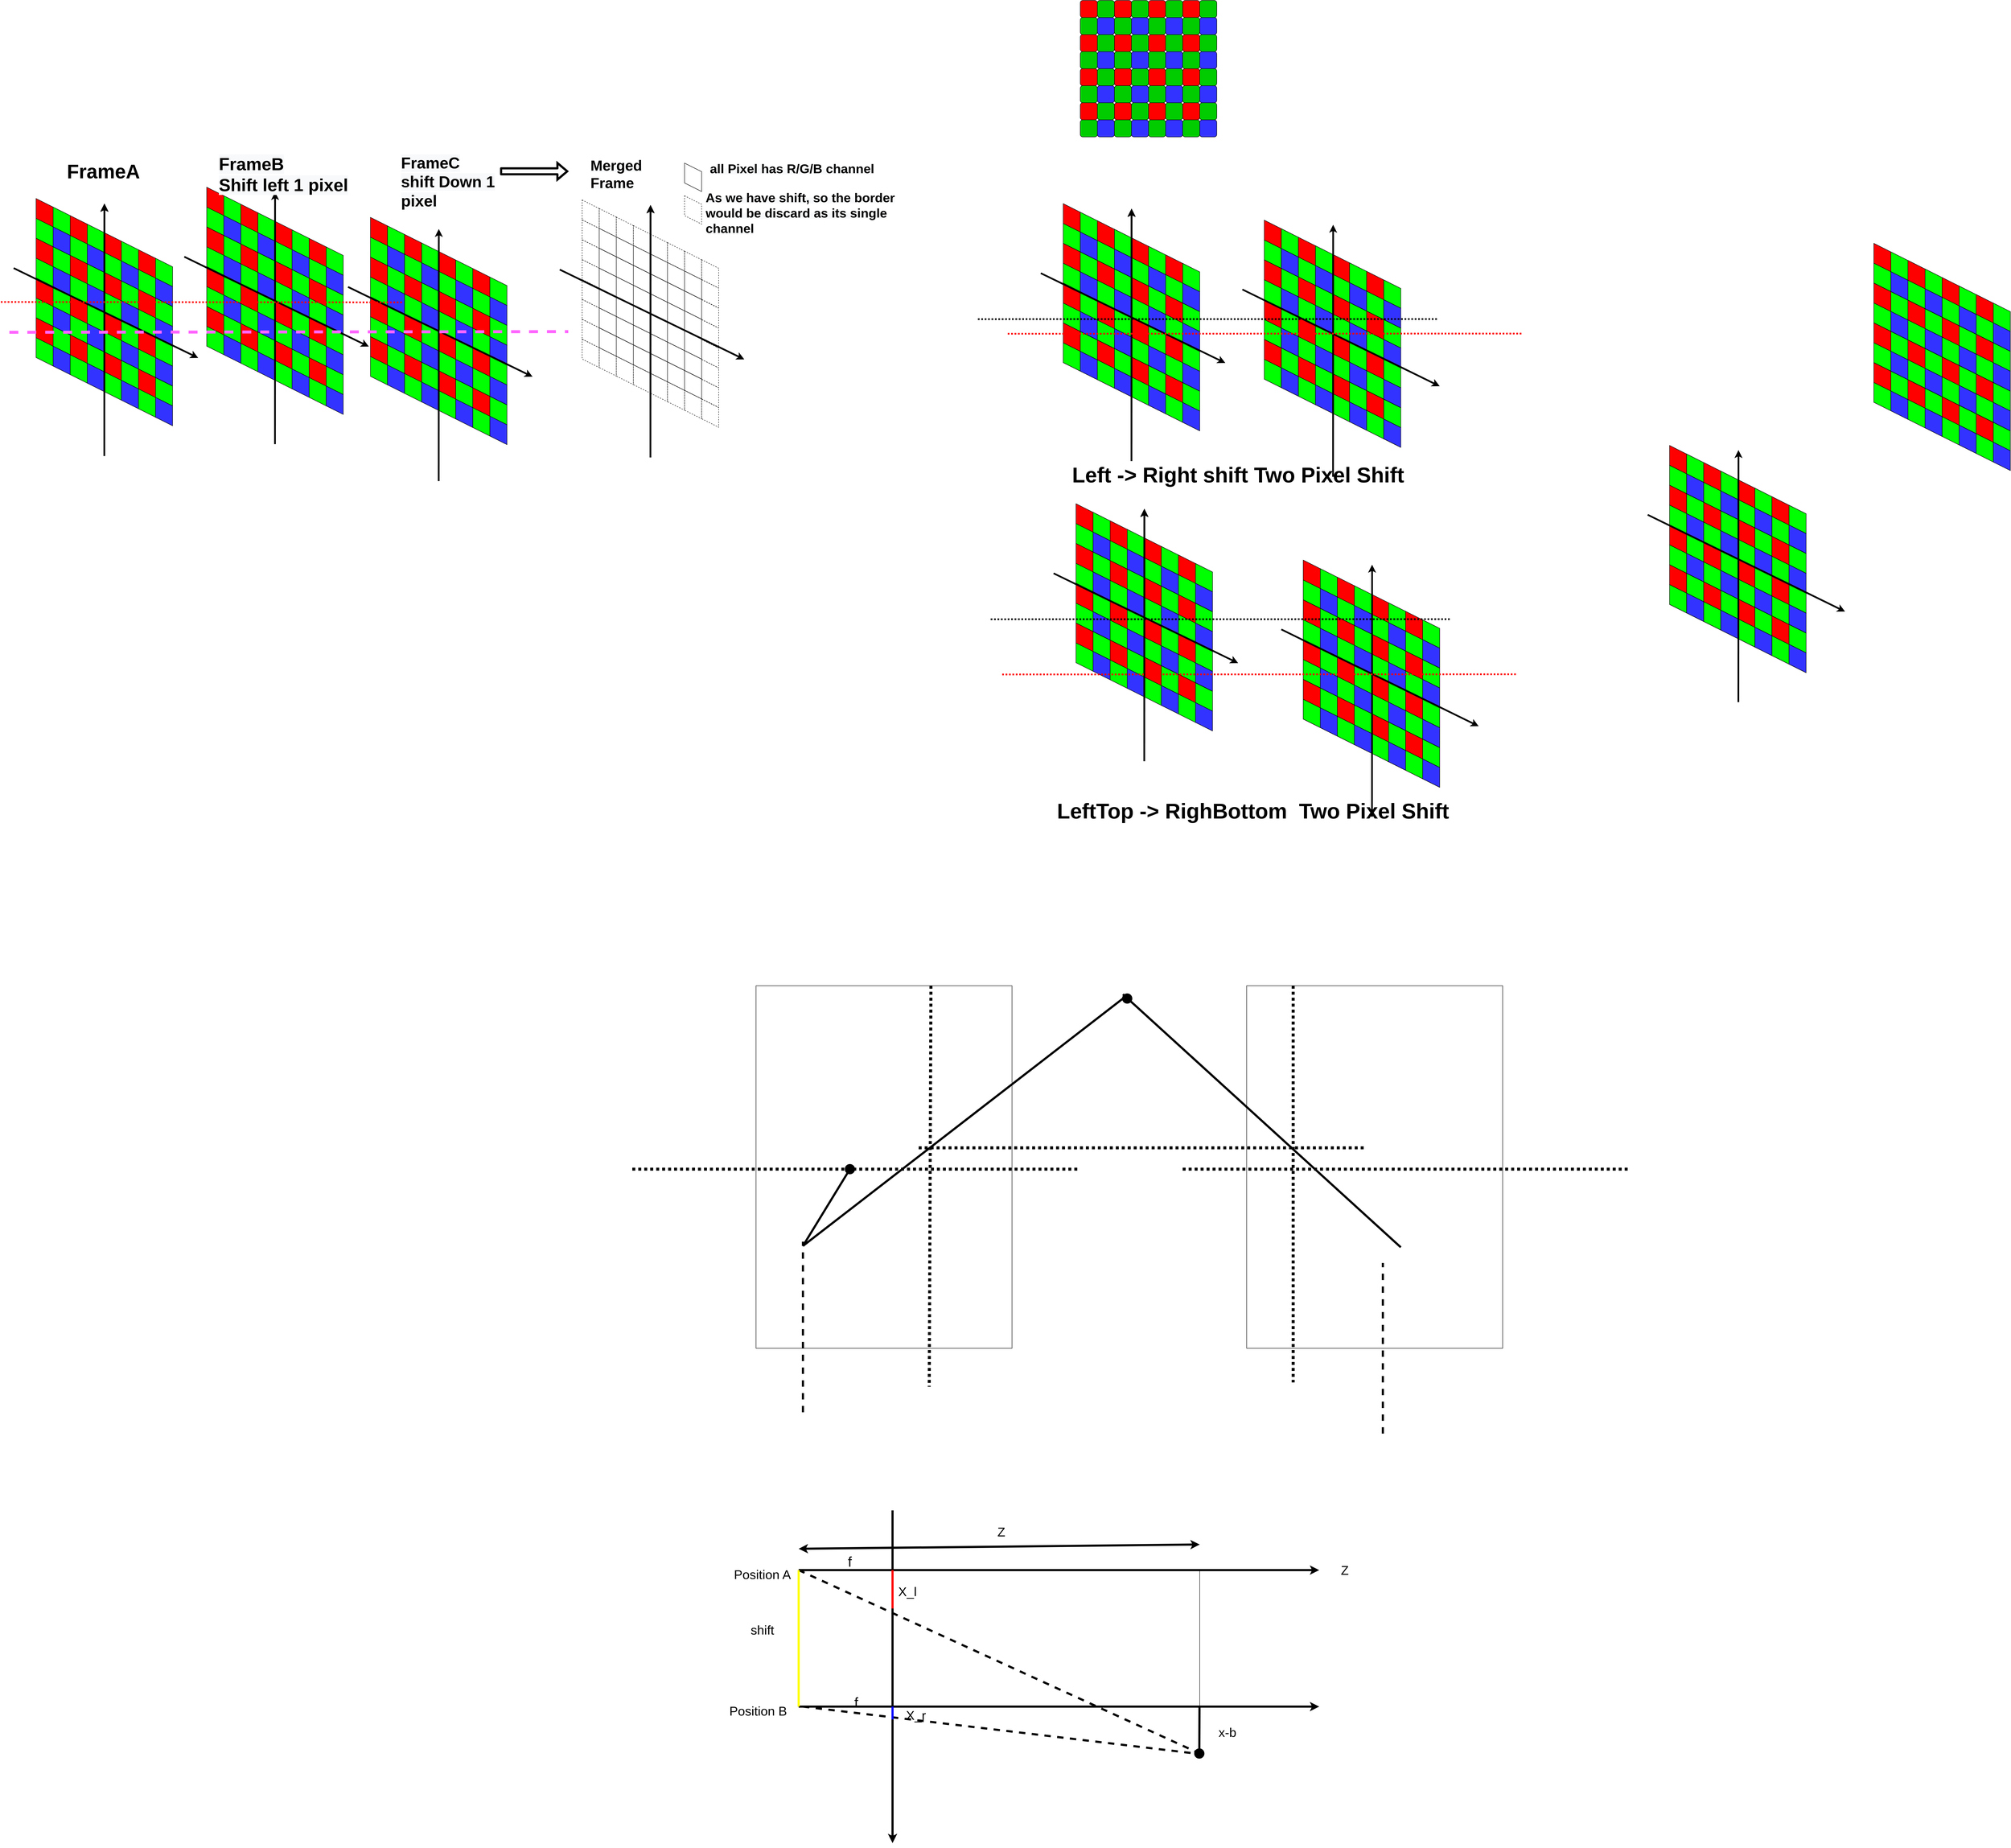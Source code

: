 <mxfile version="14.6.13" type="device"><diagram id="zcSdqW5qN2GOoGsCtukc" name="第 1 页"><mxGraphModel dx="5041" dy="-855" grid="1" gridSize="10" guides="1" tooltips="1" connect="1" arrows="1" fold="1" page="1" pageScale="1" pageWidth="827" pageHeight="1169" math="0" shadow="0"><root><mxCell id="0"/><mxCell id="1" parent="0"/><mxCell id="pql9kWJ0_uOZMene9yqR-901" value="" style="shape=parallelogram;perimeter=parallelogramPerimeter;whiteSpace=wrap;html=1;fixedSize=1;direction=south;fillColor=#FF0000;" vertex="1" parent="1"><mxGeometry x="-1583.75" y="2908.51" width="40" height="66.5" as="geometry"/></mxCell><mxCell id="pql9kWJ0_uOZMene9yqR-902" value="" style="shape=parallelogram;perimeter=parallelogramPerimeter;whiteSpace=wrap;html=1;fixedSize=1;direction=south;fillColor=#00FF00;" vertex="1" parent="1"><mxGeometry x="-1543.75" y="2928.51" width="40" height="66.5" as="geometry"/></mxCell><mxCell id="pql9kWJ0_uOZMene9yqR-903" value="" style="shape=parallelogram;perimeter=parallelogramPerimeter;whiteSpace=wrap;html=1;fixedSize=1;direction=south;fillColor=#00FF00;" vertex="1" parent="1"><mxGeometry x="-1583.75" y="2955.01" width="40" height="66.5" as="geometry"/></mxCell><mxCell id="pql9kWJ0_uOZMene9yqR-904" value="" style="shape=parallelogram;perimeter=parallelogramPerimeter;whiteSpace=wrap;html=1;fixedSize=1;direction=south;fillColor=#3333FF;" vertex="1" parent="1"><mxGeometry x="-1543.75" y="2975.01" width="40" height="66.5" as="geometry"/></mxCell><mxCell id="pql9kWJ0_uOZMene9yqR-905" value="" style="shape=parallelogram;perimeter=parallelogramPerimeter;whiteSpace=wrap;html=1;fixedSize=1;direction=south;fillColor=#FF0000;" vertex="1" parent="1"><mxGeometry x="-1503.75" y="2948.51" width="40" height="66.5" as="geometry"/></mxCell><mxCell id="pql9kWJ0_uOZMene9yqR-906" value="" style="shape=parallelogram;perimeter=parallelogramPerimeter;whiteSpace=wrap;html=1;fixedSize=1;direction=south;fillColor=#00FF00;" vertex="1" parent="1"><mxGeometry x="-1463.75" y="2968.51" width="40" height="66.5" as="geometry"/></mxCell><mxCell id="pql9kWJ0_uOZMene9yqR-907" value="" style="shape=parallelogram;perimeter=parallelogramPerimeter;whiteSpace=wrap;html=1;fixedSize=1;direction=south;fillColor=#00FF00;" vertex="1" parent="1"><mxGeometry x="-1503.75" y="2995.01" width="40" height="66.5" as="geometry"/></mxCell><mxCell id="pql9kWJ0_uOZMene9yqR-908" value="" style="shape=parallelogram;perimeter=parallelogramPerimeter;whiteSpace=wrap;html=1;fixedSize=1;direction=south;fillColor=#3333FF;" vertex="1" parent="1"><mxGeometry x="-1463.75" y="3015.01" width="40" height="66.5" as="geometry"/></mxCell><mxCell id="pql9kWJ0_uOZMene9yqR-909" value="" style="shape=parallelogram;perimeter=parallelogramPerimeter;whiteSpace=wrap;html=1;fixedSize=1;direction=south;fillColor=#FF0000;" vertex="1" parent="1"><mxGeometry x="-1423.75" y="2988.51" width="40" height="66.5" as="geometry"/></mxCell><mxCell id="pql9kWJ0_uOZMene9yqR-910" value="" style="shape=parallelogram;perimeter=parallelogramPerimeter;whiteSpace=wrap;html=1;fixedSize=1;direction=south;fillColor=#00FF00;" vertex="1" parent="1"><mxGeometry x="-1383.75" y="3008.51" width="40" height="66.5" as="geometry"/></mxCell><mxCell id="pql9kWJ0_uOZMene9yqR-911" value="" style="shape=parallelogram;perimeter=parallelogramPerimeter;whiteSpace=wrap;html=1;fixedSize=1;direction=south;fillColor=#00FF00;" vertex="1" parent="1"><mxGeometry x="-1423.75" y="3035.01" width="40" height="66.5" as="geometry"/></mxCell><mxCell id="pql9kWJ0_uOZMene9yqR-912" value="" style="shape=parallelogram;perimeter=parallelogramPerimeter;whiteSpace=wrap;html=1;fixedSize=1;direction=south;fillColor=#3333FF;" vertex="1" parent="1"><mxGeometry x="-1383.75" y="3055.01" width="40" height="66.5" as="geometry"/></mxCell><mxCell id="pql9kWJ0_uOZMene9yqR-913" value="" style="shape=parallelogram;perimeter=parallelogramPerimeter;whiteSpace=wrap;html=1;fixedSize=1;direction=south;fillColor=#FF0000;" vertex="1" parent="1"><mxGeometry x="-1343.75" y="3028.51" width="40" height="66.5" as="geometry"/></mxCell><mxCell id="pql9kWJ0_uOZMene9yqR-914" value="" style="shape=parallelogram;perimeter=parallelogramPerimeter;whiteSpace=wrap;html=1;fixedSize=1;direction=south;fillColor=#00FF00;" vertex="1" parent="1"><mxGeometry x="-1303.75" y="3048.51" width="40" height="66.5" as="geometry"/></mxCell><mxCell id="pql9kWJ0_uOZMene9yqR-915" value="" style="shape=parallelogram;perimeter=parallelogramPerimeter;whiteSpace=wrap;html=1;fixedSize=1;direction=south;fillColor=#00FF00;" vertex="1" parent="1"><mxGeometry x="-1343.75" y="3075.01" width="40" height="66.5" as="geometry"/></mxCell><mxCell id="pql9kWJ0_uOZMene9yqR-916" value="" style="shape=parallelogram;perimeter=parallelogramPerimeter;whiteSpace=wrap;html=1;fixedSize=1;direction=south;fillColor=#3333FF;" vertex="1" parent="1"><mxGeometry x="-1303.75" y="3095.01" width="40" height="66.5" as="geometry"/></mxCell><mxCell id="pql9kWJ0_uOZMene9yqR-917" value="" style="shape=parallelogram;perimeter=parallelogramPerimeter;whiteSpace=wrap;html=1;fixedSize=1;direction=south;fillColor=#FF0000;" vertex="1" parent="1"><mxGeometry x="-1583.75" y="3001.76" width="40" height="66.5" as="geometry"/></mxCell><mxCell id="pql9kWJ0_uOZMene9yqR-918" value="" style="shape=parallelogram;perimeter=parallelogramPerimeter;whiteSpace=wrap;html=1;fixedSize=1;direction=south;fillColor=#00FF00;" vertex="1" parent="1"><mxGeometry x="-1543.75" y="3021.76" width="40" height="66.5" as="geometry"/></mxCell><mxCell id="pql9kWJ0_uOZMene9yqR-919" value="" style="shape=parallelogram;perimeter=parallelogramPerimeter;whiteSpace=wrap;html=1;fixedSize=1;direction=south;fillColor=#00FF00;" vertex="1" parent="1"><mxGeometry x="-1583.75" y="3048.26" width="40" height="66.5" as="geometry"/></mxCell><mxCell id="pql9kWJ0_uOZMene9yqR-920" value="" style="shape=parallelogram;perimeter=parallelogramPerimeter;whiteSpace=wrap;html=1;fixedSize=1;direction=south;fillColor=#3333FF;" vertex="1" parent="1"><mxGeometry x="-1543.75" y="3068.26" width="40" height="66.5" as="geometry"/></mxCell><mxCell id="pql9kWJ0_uOZMene9yqR-921" value="" style="shape=parallelogram;perimeter=parallelogramPerimeter;whiteSpace=wrap;html=1;fixedSize=1;direction=south;fillColor=#FF0000;" vertex="1" parent="1"><mxGeometry x="-1503.75" y="3041.76" width="40" height="66.5" as="geometry"/></mxCell><mxCell id="pql9kWJ0_uOZMene9yqR-922" value="" style="shape=parallelogram;perimeter=parallelogramPerimeter;whiteSpace=wrap;html=1;fixedSize=1;direction=south;fillColor=#00FF00;" vertex="1" parent="1"><mxGeometry x="-1463.75" y="3061.76" width="40" height="66.5" as="geometry"/></mxCell><mxCell id="pql9kWJ0_uOZMene9yqR-923" value="" style="shape=parallelogram;perimeter=parallelogramPerimeter;whiteSpace=wrap;html=1;fixedSize=1;direction=south;fillColor=#00FF00;" vertex="1" parent="1"><mxGeometry x="-1503.75" y="3088.26" width="40" height="66.5" as="geometry"/></mxCell><mxCell id="pql9kWJ0_uOZMene9yqR-924" value="" style="shape=parallelogram;perimeter=parallelogramPerimeter;whiteSpace=wrap;html=1;fixedSize=1;direction=south;fillColor=#3333FF;" vertex="1" parent="1"><mxGeometry x="-1463.75" y="3108.26" width="40" height="66.5" as="geometry"/></mxCell><mxCell id="pql9kWJ0_uOZMene9yqR-925" value="" style="shape=parallelogram;perimeter=parallelogramPerimeter;whiteSpace=wrap;html=1;fixedSize=1;direction=south;fillColor=#FF0000;" vertex="1" parent="1"><mxGeometry x="-1423.75" y="3081.76" width="40" height="66.5" as="geometry"/></mxCell><mxCell id="pql9kWJ0_uOZMene9yqR-926" value="" style="shape=parallelogram;perimeter=parallelogramPerimeter;whiteSpace=wrap;html=1;fixedSize=1;direction=south;fillColor=#00FF00;" vertex="1" parent="1"><mxGeometry x="-1383.75" y="3101.76" width="40" height="66.5" as="geometry"/></mxCell><mxCell id="pql9kWJ0_uOZMene9yqR-927" value="" style="shape=parallelogram;perimeter=parallelogramPerimeter;whiteSpace=wrap;html=1;fixedSize=1;direction=south;fillColor=#00FF00;" vertex="1" parent="1"><mxGeometry x="-1423.75" y="3128.26" width="40" height="66.5" as="geometry"/></mxCell><mxCell id="pql9kWJ0_uOZMene9yqR-928" value="" style="shape=parallelogram;perimeter=parallelogramPerimeter;whiteSpace=wrap;html=1;fixedSize=1;direction=south;fillColor=#3333FF;" vertex="1" parent="1"><mxGeometry x="-1383.75" y="3148.26" width="40" height="66.5" as="geometry"/></mxCell><mxCell id="pql9kWJ0_uOZMene9yqR-929" value="" style="shape=parallelogram;perimeter=parallelogramPerimeter;whiteSpace=wrap;html=1;fixedSize=1;direction=south;fillColor=#FF0000;" vertex="1" parent="1"><mxGeometry x="-1343.75" y="3121.76" width="40" height="66.5" as="geometry"/></mxCell><mxCell id="pql9kWJ0_uOZMene9yqR-930" value="" style="shape=parallelogram;perimeter=parallelogramPerimeter;whiteSpace=wrap;html=1;fixedSize=1;direction=south;fillColor=#00FF00;" vertex="1" parent="1"><mxGeometry x="-1303.75" y="3141.76" width="40" height="66.5" as="geometry"/></mxCell><mxCell id="pql9kWJ0_uOZMene9yqR-931" value="" style="shape=parallelogram;perimeter=parallelogramPerimeter;whiteSpace=wrap;html=1;fixedSize=1;direction=south;fillColor=#00FF00;" vertex="1" parent="1"><mxGeometry x="-1343.75" y="3168.26" width="40" height="66.5" as="geometry"/></mxCell><mxCell id="pql9kWJ0_uOZMene9yqR-932" value="" style="shape=parallelogram;perimeter=parallelogramPerimeter;whiteSpace=wrap;html=1;fixedSize=1;direction=south;fillColor=#3333FF;" vertex="1" parent="1"><mxGeometry x="-1303.75" y="3188.26" width="40" height="66.5" as="geometry"/></mxCell><mxCell id="pql9kWJ0_uOZMene9yqR-933" value="" style="shape=parallelogram;perimeter=parallelogramPerimeter;whiteSpace=wrap;html=1;fixedSize=1;direction=south;fillColor=#FF0000;" vertex="1" parent="1"><mxGeometry x="-1583.75" y="3095.01" width="40" height="66.5" as="geometry"/></mxCell><mxCell id="pql9kWJ0_uOZMene9yqR-934" value="" style="shape=parallelogram;perimeter=parallelogramPerimeter;whiteSpace=wrap;html=1;fixedSize=1;direction=south;fillColor=#00FF00;" vertex="1" parent="1"><mxGeometry x="-1543.75" y="3115.01" width="40" height="66.5" as="geometry"/></mxCell><mxCell id="pql9kWJ0_uOZMene9yqR-935" value="" style="shape=parallelogram;perimeter=parallelogramPerimeter;whiteSpace=wrap;html=1;fixedSize=1;direction=south;fillColor=#00FF00;" vertex="1" parent="1"><mxGeometry x="-1583.75" y="3141.51" width="40" height="66.5" as="geometry"/></mxCell><mxCell id="pql9kWJ0_uOZMene9yqR-936" value="" style="shape=parallelogram;perimeter=parallelogramPerimeter;whiteSpace=wrap;html=1;fixedSize=1;direction=south;fillColor=#3333FF;" vertex="1" parent="1"><mxGeometry x="-1543.75" y="3161.51" width="40" height="66.5" as="geometry"/></mxCell><mxCell id="pql9kWJ0_uOZMene9yqR-937" value="" style="shape=parallelogram;perimeter=parallelogramPerimeter;whiteSpace=wrap;html=1;fixedSize=1;direction=south;fillColor=#FF0000;" vertex="1" parent="1"><mxGeometry x="-1503.75" y="3135.01" width="40" height="66.5" as="geometry"/></mxCell><mxCell id="pql9kWJ0_uOZMene9yqR-938" value="" style="shape=parallelogram;perimeter=parallelogramPerimeter;whiteSpace=wrap;html=1;fixedSize=1;direction=south;fillColor=#00FF00;" vertex="1" parent="1"><mxGeometry x="-1463.75" y="3155.01" width="40" height="66.5" as="geometry"/></mxCell><mxCell id="pql9kWJ0_uOZMene9yqR-939" value="" style="shape=parallelogram;perimeter=parallelogramPerimeter;whiteSpace=wrap;html=1;fixedSize=1;direction=south;fillColor=#00FF00;" vertex="1" parent="1"><mxGeometry x="-1503.75" y="3181.51" width="40" height="66.5" as="geometry"/></mxCell><mxCell id="pql9kWJ0_uOZMene9yqR-940" value="" style="shape=parallelogram;perimeter=parallelogramPerimeter;whiteSpace=wrap;html=1;fixedSize=1;direction=south;fillColor=#3333FF;" vertex="1" parent="1"><mxGeometry x="-1463.75" y="3201.51" width="40" height="66.5" as="geometry"/></mxCell><mxCell id="pql9kWJ0_uOZMene9yqR-941" value="" style="shape=parallelogram;perimeter=parallelogramPerimeter;whiteSpace=wrap;html=1;fixedSize=1;direction=south;fillColor=#FF0000;" vertex="1" parent="1"><mxGeometry x="-1423.75" y="3175.01" width="40" height="66.5" as="geometry"/></mxCell><mxCell id="pql9kWJ0_uOZMene9yqR-942" value="" style="shape=parallelogram;perimeter=parallelogramPerimeter;whiteSpace=wrap;html=1;fixedSize=1;direction=south;fillColor=#00FF00;" vertex="1" parent="1"><mxGeometry x="-1383.75" y="3195.01" width="40" height="66.5" as="geometry"/></mxCell><mxCell id="pql9kWJ0_uOZMene9yqR-943" value="" style="shape=parallelogram;perimeter=parallelogramPerimeter;whiteSpace=wrap;html=1;fixedSize=1;direction=south;fillColor=#00FF00;" vertex="1" parent="1"><mxGeometry x="-1423.75" y="3221.51" width="40" height="66.5" as="geometry"/></mxCell><mxCell id="pql9kWJ0_uOZMene9yqR-944" value="" style="shape=parallelogram;perimeter=parallelogramPerimeter;whiteSpace=wrap;html=1;fixedSize=1;direction=south;fillColor=#3333FF;" vertex="1" parent="1"><mxGeometry x="-1383.75" y="3241.51" width="40" height="66.5" as="geometry"/></mxCell><mxCell id="pql9kWJ0_uOZMene9yqR-945" value="" style="shape=parallelogram;perimeter=parallelogramPerimeter;whiteSpace=wrap;html=1;fixedSize=1;direction=south;fillColor=#FF0000;" vertex="1" parent="1"><mxGeometry x="-1343.75" y="3215.01" width="40" height="66.5" as="geometry"/></mxCell><mxCell id="pql9kWJ0_uOZMene9yqR-946" value="" style="shape=parallelogram;perimeter=parallelogramPerimeter;whiteSpace=wrap;html=1;fixedSize=1;direction=south;fillColor=#00FF00;" vertex="1" parent="1"><mxGeometry x="-1303.75" y="3235.01" width="40" height="66.5" as="geometry"/></mxCell><mxCell id="pql9kWJ0_uOZMene9yqR-947" value="" style="shape=parallelogram;perimeter=parallelogramPerimeter;whiteSpace=wrap;html=1;fixedSize=1;direction=south;fillColor=#00FF00;" vertex="1" parent="1"><mxGeometry x="-1343.75" y="3261.51" width="40" height="66.5" as="geometry"/></mxCell><mxCell id="pql9kWJ0_uOZMene9yqR-948" value="" style="shape=parallelogram;perimeter=parallelogramPerimeter;whiteSpace=wrap;html=1;fixedSize=1;direction=south;fillColor=#3333FF;" vertex="1" parent="1"><mxGeometry x="-1303.75" y="3281.51" width="40" height="66.5" as="geometry"/></mxCell><mxCell id="pql9kWJ0_uOZMene9yqR-949" value="" style="shape=parallelogram;perimeter=parallelogramPerimeter;whiteSpace=wrap;html=1;fixedSize=1;direction=south;fillColor=#FF0000;" vertex="1" parent="1"><mxGeometry x="-1583.75" y="3188.26" width="40" height="66.5" as="geometry"/></mxCell><mxCell id="pql9kWJ0_uOZMene9yqR-950" value="" style="shape=parallelogram;perimeter=parallelogramPerimeter;whiteSpace=wrap;html=1;fixedSize=1;direction=south;fillColor=#00FF00;" vertex="1" parent="1"><mxGeometry x="-1543.75" y="3208.26" width="40" height="66.5" as="geometry"/></mxCell><mxCell id="pql9kWJ0_uOZMene9yqR-951" value="" style="shape=parallelogram;perimeter=parallelogramPerimeter;whiteSpace=wrap;html=1;fixedSize=1;direction=south;fillColor=#00FF00;" vertex="1" parent="1"><mxGeometry x="-1583.75" y="3234.76" width="40" height="66.5" as="geometry"/></mxCell><mxCell id="pql9kWJ0_uOZMene9yqR-952" value="" style="shape=parallelogram;perimeter=parallelogramPerimeter;whiteSpace=wrap;html=1;fixedSize=1;direction=south;fillColor=#3333FF;" vertex="1" parent="1"><mxGeometry x="-1543.75" y="3254.76" width="40" height="66.5" as="geometry"/></mxCell><mxCell id="pql9kWJ0_uOZMene9yqR-953" value="" style="shape=parallelogram;perimeter=parallelogramPerimeter;whiteSpace=wrap;html=1;fixedSize=1;direction=south;fillColor=#FF0000;" vertex="1" parent="1"><mxGeometry x="-1503.75" y="3228.26" width="40" height="66.5" as="geometry"/></mxCell><mxCell id="pql9kWJ0_uOZMene9yqR-954" value="" style="shape=parallelogram;perimeter=parallelogramPerimeter;whiteSpace=wrap;html=1;fixedSize=1;direction=south;fillColor=#00FF00;" vertex="1" parent="1"><mxGeometry x="-1463.75" y="3248.26" width="40" height="66.5" as="geometry"/></mxCell><mxCell id="pql9kWJ0_uOZMene9yqR-955" value="" style="shape=parallelogram;perimeter=parallelogramPerimeter;whiteSpace=wrap;html=1;fixedSize=1;direction=south;fillColor=#00FF00;" vertex="1" parent="1"><mxGeometry x="-1503.75" y="3274.76" width="40" height="66.5" as="geometry"/></mxCell><mxCell id="pql9kWJ0_uOZMene9yqR-956" value="" style="shape=parallelogram;perimeter=parallelogramPerimeter;whiteSpace=wrap;html=1;fixedSize=1;direction=south;fillColor=#3333FF;" vertex="1" parent="1"><mxGeometry x="-1463.75" y="3294.76" width="40" height="66.5" as="geometry"/></mxCell><mxCell id="pql9kWJ0_uOZMene9yqR-957" value="" style="shape=parallelogram;perimeter=parallelogramPerimeter;whiteSpace=wrap;html=1;fixedSize=1;direction=south;fillColor=#FF0000;" vertex="1" parent="1"><mxGeometry x="-1423.75" y="3268.26" width="40" height="66.5" as="geometry"/></mxCell><mxCell id="pql9kWJ0_uOZMene9yqR-958" value="" style="shape=parallelogram;perimeter=parallelogramPerimeter;whiteSpace=wrap;html=1;fixedSize=1;direction=south;fillColor=#00FF00;" vertex="1" parent="1"><mxGeometry x="-1383.75" y="3288.26" width="40" height="66.5" as="geometry"/></mxCell><mxCell id="pql9kWJ0_uOZMene9yqR-959" value="" style="shape=parallelogram;perimeter=parallelogramPerimeter;whiteSpace=wrap;html=1;fixedSize=1;direction=south;fillColor=#00FF00;" vertex="1" parent="1"><mxGeometry x="-1423.75" y="3314.76" width="40" height="66.5" as="geometry"/></mxCell><mxCell id="pql9kWJ0_uOZMene9yqR-960" value="" style="shape=parallelogram;perimeter=parallelogramPerimeter;whiteSpace=wrap;html=1;fixedSize=1;direction=south;fillColor=#3333FF;" vertex="1" parent="1"><mxGeometry x="-1383.75" y="3334.76" width="40" height="66.5" as="geometry"/></mxCell><mxCell id="pql9kWJ0_uOZMene9yqR-961" value="" style="shape=parallelogram;perimeter=parallelogramPerimeter;whiteSpace=wrap;html=1;fixedSize=1;direction=south;fillColor=#FF0000;" vertex="1" parent="1"><mxGeometry x="-1343.75" y="3308.26" width="40" height="66.5" as="geometry"/></mxCell><mxCell id="pql9kWJ0_uOZMene9yqR-962" value="" style="shape=parallelogram;perimeter=parallelogramPerimeter;whiteSpace=wrap;html=1;fixedSize=1;direction=south;fillColor=#00FF00;" vertex="1" parent="1"><mxGeometry x="-1303.75" y="3328.26" width="40" height="66.5" as="geometry"/></mxCell><mxCell id="pql9kWJ0_uOZMene9yqR-963" value="" style="shape=parallelogram;perimeter=parallelogramPerimeter;whiteSpace=wrap;html=1;fixedSize=1;direction=south;fillColor=#00FF00;" vertex="1" parent="1"><mxGeometry x="-1343.75" y="3354.76" width="40" height="66.5" as="geometry"/></mxCell><mxCell id="pql9kWJ0_uOZMene9yqR-964" value="" style="shape=parallelogram;perimeter=parallelogramPerimeter;whiteSpace=wrap;html=1;fixedSize=1;direction=south;fillColor=#3333FF;" vertex="1" parent="1"><mxGeometry x="-1303.75" y="3374.76" width="40" height="66.5" as="geometry"/></mxCell><mxCell id="pql9kWJ0_uOZMene9yqR-965" value="" style="endArrow=classic;html=1;strokeWidth=4;" edge="1" parent="1"><mxGeometry width="50" height="50" relative="1" as="geometry"><mxPoint x="-1636.25" y="3071.64" as="sourcePoint"/><mxPoint x="-1203.75" y="3282.13" as="targetPoint"/></mxGeometry></mxCell><mxCell id="pql9kWJ0_uOZMene9yqR-966" value="" style="endArrow=classic;html=1;strokeWidth=4;" edge="1" parent="1"><mxGeometry width="50" height="50" relative="1" as="geometry"><mxPoint x="-1423.75" y="3526.84" as="sourcePoint"/><mxPoint x="-1423.5" y="2935.84" as="targetPoint"/></mxGeometry></mxCell><mxCell id="pql9kWJ0_uOZMene9yqR-580" value="" style="rounded=0;whiteSpace=wrap;html=1;fillColor=none;" vertex="1" parent="1"><mxGeometry x="470" y="4710" width="600" height="850" as="geometry"/></mxCell><mxCell id="pql9kWJ0_uOZMene9yqR-228" value="" style="shape=parallelogram;perimeter=parallelogramPerimeter;whiteSpace=wrap;html=1;fixedSize=1;direction=south;fillColor=#FF0000;" vertex="1" parent="1"><mxGeometry x="511.25" y="2915.13" width="40" height="66.5" as="geometry"/></mxCell><mxCell id="pql9kWJ0_uOZMene9yqR-229" value="" style="shape=parallelogram;perimeter=parallelogramPerimeter;whiteSpace=wrap;html=1;fixedSize=1;direction=south;fillColor=#00FF00;" vertex="1" parent="1"><mxGeometry x="551.25" y="2935.13" width="40" height="66.5" as="geometry"/></mxCell><mxCell id="pql9kWJ0_uOZMene9yqR-230" value="" style="shape=parallelogram;perimeter=parallelogramPerimeter;whiteSpace=wrap;html=1;fixedSize=1;direction=south;fillColor=#00FF00;" vertex="1" parent="1"><mxGeometry x="511.25" y="2961.63" width="40" height="66.5" as="geometry"/></mxCell><mxCell id="pql9kWJ0_uOZMene9yqR-231" value="" style="shape=parallelogram;perimeter=parallelogramPerimeter;whiteSpace=wrap;html=1;fixedSize=1;direction=south;fillColor=#3333FF;" vertex="1" parent="1"><mxGeometry x="551.25" y="2981.63" width="40" height="66.5" as="geometry"/></mxCell><mxCell id="pql9kWJ0_uOZMene9yqR-232" value="" style="shape=parallelogram;perimeter=parallelogramPerimeter;whiteSpace=wrap;html=1;fixedSize=1;direction=south;fillColor=#FF0000;" vertex="1" parent="1"><mxGeometry x="591.25" y="2955.13" width="40" height="66.5" as="geometry"/></mxCell><mxCell id="pql9kWJ0_uOZMene9yqR-233" value="" style="shape=parallelogram;perimeter=parallelogramPerimeter;whiteSpace=wrap;html=1;fixedSize=1;direction=south;fillColor=#00FF00;" vertex="1" parent="1"><mxGeometry x="631.25" y="2975.13" width="40" height="66.5" as="geometry"/></mxCell><mxCell id="pql9kWJ0_uOZMene9yqR-234" value="" style="shape=parallelogram;perimeter=parallelogramPerimeter;whiteSpace=wrap;html=1;fixedSize=1;direction=south;fillColor=#00FF00;" vertex="1" parent="1"><mxGeometry x="591.25" y="3001.63" width="40" height="66.5" as="geometry"/></mxCell><mxCell id="pql9kWJ0_uOZMene9yqR-235" value="" style="shape=parallelogram;perimeter=parallelogramPerimeter;whiteSpace=wrap;html=1;fixedSize=1;direction=south;fillColor=#3333FF;" vertex="1" parent="1"><mxGeometry x="631.25" y="3021.63" width="40" height="66.5" as="geometry"/></mxCell><mxCell id="pql9kWJ0_uOZMene9yqR-236" value="" style="shape=parallelogram;perimeter=parallelogramPerimeter;whiteSpace=wrap;html=1;fixedSize=1;direction=south;fillColor=#FF0000;" vertex="1" parent="1"><mxGeometry x="671.25" y="2995.13" width="40" height="66.5" as="geometry"/></mxCell><mxCell id="pql9kWJ0_uOZMene9yqR-237" value="" style="shape=parallelogram;perimeter=parallelogramPerimeter;whiteSpace=wrap;html=1;fixedSize=1;direction=south;fillColor=#00FF00;" vertex="1" parent="1"><mxGeometry x="711.25" y="3015.13" width="40" height="66.5" as="geometry"/></mxCell><mxCell id="pql9kWJ0_uOZMene9yqR-238" value="" style="shape=parallelogram;perimeter=parallelogramPerimeter;whiteSpace=wrap;html=1;fixedSize=1;direction=south;fillColor=#00FF00;" vertex="1" parent="1"><mxGeometry x="671.25" y="3041.63" width="40" height="66.5" as="geometry"/></mxCell><mxCell id="pql9kWJ0_uOZMene9yqR-239" value="" style="shape=parallelogram;perimeter=parallelogramPerimeter;whiteSpace=wrap;html=1;fixedSize=1;direction=south;fillColor=#3333FF;" vertex="1" parent="1"><mxGeometry x="711.25" y="3061.63" width="40" height="66.5" as="geometry"/></mxCell><mxCell id="pql9kWJ0_uOZMene9yqR-240" value="" style="shape=parallelogram;perimeter=parallelogramPerimeter;whiteSpace=wrap;html=1;fixedSize=1;direction=south;fillColor=#FF0000;" vertex="1" parent="1"><mxGeometry x="751.25" y="3035.13" width="40" height="66.5" as="geometry"/></mxCell><mxCell id="pql9kWJ0_uOZMene9yqR-241" value="" style="shape=parallelogram;perimeter=parallelogramPerimeter;whiteSpace=wrap;html=1;fixedSize=1;direction=south;fillColor=#00FF00;" vertex="1" parent="1"><mxGeometry x="791.25" y="3055.13" width="40" height="66.5" as="geometry"/></mxCell><mxCell id="pql9kWJ0_uOZMene9yqR-242" value="" style="shape=parallelogram;perimeter=parallelogramPerimeter;whiteSpace=wrap;html=1;fixedSize=1;direction=south;fillColor=#00FF00;" vertex="1" parent="1"><mxGeometry x="751.25" y="3081.63" width="40" height="66.5" as="geometry"/></mxCell><mxCell id="pql9kWJ0_uOZMene9yqR-243" value="" style="shape=parallelogram;perimeter=parallelogramPerimeter;whiteSpace=wrap;html=1;fixedSize=1;direction=south;fillColor=#3333FF;" vertex="1" parent="1"><mxGeometry x="791.25" y="3101.63" width="40" height="66.5" as="geometry"/></mxCell><mxCell id="pql9kWJ0_uOZMene9yqR-244" value="" style="shape=parallelogram;perimeter=parallelogramPerimeter;whiteSpace=wrap;html=1;fixedSize=1;direction=south;fillColor=#FF0000;" vertex="1" parent="1"><mxGeometry x="511.25" y="3008.38" width="40" height="66.5" as="geometry"/></mxCell><mxCell id="pql9kWJ0_uOZMene9yqR-245" value="" style="shape=parallelogram;perimeter=parallelogramPerimeter;whiteSpace=wrap;html=1;fixedSize=1;direction=south;fillColor=#00FF00;" vertex="1" parent="1"><mxGeometry x="551.25" y="3028.38" width="40" height="66.5" as="geometry"/></mxCell><mxCell id="pql9kWJ0_uOZMene9yqR-246" value="" style="shape=parallelogram;perimeter=parallelogramPerimeter;whiteSpace=wrap;html=1;fixedSize=1;direction=south;fillColor=#00FF00;" vertex="1" parent="1"><mxGeometry x="511.25" y="3054.88" width="40" height="66.5" as="geometry"/></mxCell><mxCell id="pql9kWJ0_uOZMene9yqR-247" value="" style="shape=parallelogram;perimeter=parallelogramPerimeter;whiteSpace=wrap;html=1;fixedSize=1;direction=south;fillColor=#3333FF;" vertex="1" parent="1"><mxGeometry x="551.25" y="3074.88" width="40" height="66.5" as="geometry"/></mxCell><mxCell id="pql9kWJ0_uOZMene9yqR-248" value="" style="shape=parallelogram;perimeter=parallelogramPerimeter;whiteSpace=wrap;html=1;fixedSize=1;direction=south;fillColor=#FF0000;" vertex="1" parent="1"><mxGeometry x="591.25" y="3048.38" width="40" height="66.5" as="geometry"/></mxCell><mxCell id="pql9kWJ0_uOZMene9yqR-249" value="" style="shape=parallelogram;perimeter=parallelogramPerimeter;whiteSpace=wrap;html=1;fixedSize=1;direction=south;fillColor=#00FF00;" vertex="1" parent="1"><mxGeometry x="631.25" y="3068.38" width="40" height="66.5" as="geometry"/></mxCell><mxCell id="pql9kWJ0_uOZMene9yqR-250" value="" style="shape=parallelogram;perimeter=parallelogramPerimeter;whiteSpace=wrap;html=1;fixedSize=1;direction=south;fillColor=#00FF00;" vertex="1" parent="1"><mxGeometry x="591.25" y="3094.88" width="40" height="66.5" as="geometry"/></mxCell><mxCell id="pql9kWJ0_uOZMene9yqR-251" value="" style="shape=parallelogram;perimeter=parallelogramPerimeter;whiteSpace=wrap;html=1;fixedSize=1;direction=south;fillColor=#3333FF;" vertex="1" parent="1"><mxGeometry x="631.25" y="3114.88" width="40" height="66.5" as="geometry"/></mxCell><mxCell id="pql9kWJ0_uOZMene9yqR-252" value="" style="shape=parallelogram;perimeter=parallelogramPerimeter;whiteSpace=wrap;html=1;fixedSize=1;direction=south;fillColor=#FF0000;" vertex="1" parent="1"><mxGeometry x="671.25" y="3088.38" width="40" height="66.5" as="geometry"/></mxCell><mxCell id="pql9kWJ0_uOZMene9yqR-253" value="" style="shape=parallelogram;perimeter=parallelogramPerimeter;whiteSpace=wrap;html=1;fixedSize=1;direction=south;fillColor=#00FF00;" vertex="1" parent="1"><mxGeometry x="711.25" y="3108.38" width="40" height="66.5" as="geometry"/></mxCell><mxCell id="pql9kWJ0_uOZMene9yqR-254" value="" style="shape=parallelogram;perimeter=parallelogramPerimeter;whiteSpace=wrap;html=1;fixedSize=1;direction=south;fillColor=#00FF00;" vertex="1" parent="1"><mxGeometry x="671.25" y="3134.88" width="40" height="66.5" as="geometry"/></mxCell><mxCell id="pql9kWJ0_uOZMene9yqR-255" value="" style="shape=parallelogram;perimeter=parallelogramPerimeter;whiteSpace=wrap;html=1;fixedSize=1;direction=south;fillColor=#3333FF;" vertex="1" parent="1"><mxGeometry x="711.25" y="3154.88" width="40" height="66.5" as="geometry"/></mxCell><mxCell id="pql9kWJ0_uOZMene9yqR-256" value="" style="shape=parallelogram;perimeter=parallelogramPerimeter;whiteSpace=wrap;html=1;fixedSize=1;direction=south;fillColor=#FF0000;" vertex="1" parent="1"><mxGeometry x="751.25" y="3128.38" width="40" height="66.5" as="geometry"/></mxCell><mxCell id="pql9kWJ0_uOZMene9yqR-257" value="" style="shape=parallelogram;perimeter=parallelogramPerimeter;whiteSpace=wrap;html=1;fixedSize=1;direction=south;fillColor=#00FF00;" vertex="1" parent="1"><mxGeometry x="791.25" y="3148.38" width="40" height="66.5" as="geometry"/></mxCell><mxCell id="pql9kWJ0_uOZMene9yqR-258" value="" style="shape=parallelogram;perimeter=parallelogramPerimeter;whiteSpace=wrap;html=1;fixedSize=1;direction=south;fillColor=#00FF00;" vertex="1" parent="1"><mxGeometry x="751.25" y="3174.88" width="40" height="66.5" as="geometry"/></mxCell><mxCell id="pql9kWJ0_uOZMene9yqR-259" value="" style="shape=parallelogram;perimeter=parallelogramPerimeter;whiteSpace=wrap;html=1;fixedSize=1;direction=south;fillColor=#3333FF;" vertex="1" parent="1"><mxGeometry x="791.25" y="3194.88" width="40" height="66.5" as="geometry"/></mxCell><mxCell id="pql9kWJ0_uOZMene9yqR-260" value="" style="shape=parallelogram;perimeter=parallelogramPerimeter;whiteSpace=wrap;html=1;fixedSize=1;direction=south;fillColor=#FF0000;" vertex="1" parent="1"><mxGeometry x="511.25" y="3101.63" width="40" height="66.5" as="geometry"/></mxCell><mxCell id="pql9kWJ0_uOZMene9yqR-261" value="" style="shape=parallelogram;perimeter=parallelogramPerimeter;whiteSpace=wrap;html=1;fixedSize=1;direction=south;fillColor=#00FF00;" vertex="1" parent="1"><mxGeometry x="551.25" y="3121.63" width="40" height="66.5" as="geometry"/></mxCell><mxCell id="pql9kWJ0_uOZMene9yqR-262" value="" style="shape=parallelogram;perimeter=parallelogramPerimeter;whiteSpace=wrap;html=1;fixedSize=1;direction=south;fillColor=#00FF00;" vertex="1" parent="1"><mxGeometry x="511.25" y="3148.13" width="40" height="66.5" as="geometry"/></mxCell><mxCell id="pql9kWJ0_uOZMene9yqR-263" value="" style="shape=parallelogram;perimeter=parallelogramPerimeter;whiteSpace=wrap;html=1;fixedSize=1;direction=south;fillColor=#3333FF;" vertex="1" parent="1"><mxGeometry x="551.25" y="3168.13" width="40" height="66.5" as="geometry"/></mxCell><mxCell id="pql9kWJ0_uOZMene9yqR-264" value="" style="shape=parallelogram;perimeter=parallelogramPerimeter;whiteSpace=wrap;html=1;fixedSize=1;direction=south;fillColor=#FF0000;" vertex="1" parent="1"><mxGeometry x="591.25" y="3141.63" width="40" height="66.5" as="geometry"/></mxCell><mxCell id="pql9kWJ0_uOZMene9yqR-265" value="" style="shape=parallelogram;perimeter=parallelogramPerimeter;whiteSpace=wrap;html=1;fixedSize=1;direction=south;fillColor=#00FF00;" vertex="1" parent="1"><mxGeometry x="631.25" y="3161.63" width="40" height="66.5" as="geometry"/></mxCell><mxCell id="pql9kWJ0_uOZMene9yqR-266" value="" style="shape=parallelogram;perimeter=parallelogramPerimeter;whiteSpace=wrap;html=1;fixedSize=1;direction=south;fillColor=#00FF00;" vertex="1" parent="1"><mxGeometry x="591.25" y="3188.13" width="40" height="66.5" as="geometry"/></mxCell><mxCell id="pql9kWJ0_uOZMene9yqR-267" value="" style="shape=parallelogram;perimeter=parallelogramPerimeter;whiteSpace=wrap;html=1;fixedSize=1;direction=south;fillColor=#3333FF;" vertex="1" parent="1"><mxGeometry x="631.25" y="3208.13" width="40" height="66.5" as="geometry"/></mxCell><mxCell id="pql9kWJ0_uOZMene9yqR-268" value="" style="shape=parallelogram;perimeter=parallelogramPerimeter;whiteSpace=wrap;html=1;fixedSize=1;direction=south;fillColor=#FF0000;" vertex="1" parent="1"><mxGeometry x="671.25" y="3181.63" width="40" height="66.5" as="geometry"/></mxCell><mxCell id="pql9kWJ0_uOZMene9yqR-269" value="" style="shape=parallelogram;perimeter=parallelogramPerimeter;whiteSpace=wrap;html=1;fixedSize=1;direction=south;fillColor=#00FF00;" vertex="1" parent="1"><mxGeometry x="711.25" y="3201.63" width="40" height="66.5" as="geometry"/></mxCell><mxCell id="pql9kWJ0_uOZMene9yqR-270" value="" style="shape=parallelogram;perimeter=parallelogramPerimeter;whiteSpace=wrap;html=1;fixedSize=1;direction=south;fillColor=#00FF00;" vertex="1" parent="1"><mxGeometry x="671.25" y="3228.13" width="40" height="66.5" as="geometry"/></mxCell><mxCell id="pql9kWJ0_uOZMene9yqR-271" value="" style="shape=parallelogram;perimeter=parallelogramPerimeter;whiteSpace=wrap;html=1;fixedSize=1;direction=south;fillColor=#3333FF;" vertex="1" parent="1"><mxGeometry x="711.25" y="3248.13" width="40" height="66.5" as="geometry"/></mxCell><mxCell id="pql9kWJ0_uOZMene9yqR-272" value="" style="shape=parallelogram;perimeter=parallelogramPerimeter;whiteSpace=wrap;html=1;fixedSize=1;direction=south;fillColor=#FF0000;" vertex="1" parent="1"><mxGeometry x="751.25" y="3221.63" width="40" height="66.5" as="geometry"/></mxCell><mxCell id="pql9kWJ0_uOZMene9yqR-273" value="" style="shape=parallelogram;perimeter=parallelogramPerimeter;whiteSpace=wrap;html=1;fixedSize=1;direction=south;fillColor=#00FF00;" vertex="1" parent="1"><mxGeometry x="791.25" y="3241.63" width="40" height="66.5" as="geometry"/></mxCell><mxCell id="pql9kWJ0_uOZMene9yqR-274" value="" style="shape=parallelogram;perimeter=parallelogramPerimeter;whiteSpace=wrap;html=1;fixedSize=1;direction=south;fillColor=#00FF00;" vertex="1" parent="1"><mxGeometry x="751.25" y="3268.13" width="40" height="66.5" as="geometry"/></mxCell><mxCell id="pql9kWJ0_uOZMene9yqR-275" value="" style="shape=parallelogram;perimeter=parallelogramPerimeter;whiteSpace=wrap;html=1;fixedSize=1;direction=south;fillColor=#3333FF;" vertex="1" parent="1"><mxGeometry x="791.25" y="3288.13" width="40" height="66.5" as="geometry"/></mxCell><mxCell id="pql9kWJ0_uOZMene9yqR-276" value="" style="shape=parallelogram;perimeter=parallelogramPerimeter;whiteSpace=wrap;html=1;fixedSize=1;direction=south;fillColor=#FF0000;" vertex="1" parent="1"><mxGeometry x="511.25" y="3194.88" width="40" height="66.5" as="geometry"/></mxCell><mxCell id="pql9kWJ0_uOZMene9yqR-277" value="" style="shape=parallelogram;perimeter=parallelogramPerimeter;whiteSpace=wrap;html=1;fixedSize=1;direction=south;fillColor=#00FF00;" vertex="1" parent="1"><mxGeometry x="551.25" y="3214.88" width="40" height="66.5" as="geometry"/></mxCell><mxCell id="pql9kWJ0_uOZMene9yqR-278" value="" style="shape=parallelogram;perimeter=parallelogramPerimeter;whiteSpace=wrap;html=1;fixedSize=1;direction=south;fillColor=#00FF00;" vertex="1" parent="1"><mxGeometry x="511.25" y="3241.38" width="40" height="66.5" as="geometry"/></mxCell><mxCell id="pql9kWJ0_uOZMene9yqR-279" value="" style="shape=parallelogram;perimeter=parallelogramPerimeter;whiteSpace=wrap;html=1;fixedSize=1;direction=south;fillColor=#3333FF;" vertex="1" parent="1"><mxGeometry x="551.25" y="3261.38" width="40" height="66.5" as="geometry"/></mxCell><mxCell id="pql9kWJ0_uOZMene9yqR-280" value="" style="shape=parallelogram;perimeter=parallelogramPerimeter;whiteSpace=wrap;html=1;fixedSize=1;direction=south;fillColor=#FF0000;" vertex="1" parent="1"><mxGeometry x="591.25" y="3234.88" width="40" height="66.5" as="geometry"/></mxCell><mxCell id="pql9kWJ0_uOZMene9yqR-281" value="" style="shape=parallelogram;perimeter=parallelogramPerimeter;whiteSpace=wrap;html=1;fixedSize=1;direction=south;fillColor=#00FF00;" vertex="1" parent="1"><mxGeometry x="631.25" y="3254.88" width="40" height="66.5" as="geometry"/></mxCell><mxCell id="pql9kWJ0_uOZMene9yqR-282" value="" style="shape=parallelogram;perimeter=parallelogramPerimeter;whiteSpace=wrap;html=1;fixedSize=1;direction=south;fillColor=#00FF00;" vertex="1" parent="1"><mxGeometry x="591.25" y="3281.38" width="40" height="66.5" as="geometry"/></mxCell><mxCell id="pql9kWJ0_uOZMene9yqR-283" value="" style="shape=parallelogram;perimeter=parallelogramPerimeter;whiteSpace=wrap;html=1;fixedSize=1;direction=south;fillColor=#3333FF;" vertex="1" parent="1"><mxGeometry x="631.25" y="3301.38" width="40" height="66.5" as="geometry"/></mxCell><mxCell id="pql9kWJ0_uOZMene9yqR-284" value="" style="shape=parallelogram;perimeter=parallelogramPerimeter;whiteSpace=wrap;html=1;fixedSize=1;direction=south;fillColor=#FF0000;" vertex="1" parent="1"><mxGeometry x="671.25" y="3274.88" width="40" height="66.5" as="geometry"/></mxCell><mxCell id="pql9kWJ0_uOZMene9yqR-285" value="" style="shape=parallelogram;perimeter=parallelogramPerimeter;whiteSpace=wrap;html=1;fixedSize=1;direction=south;fillColor=#00FF00;" vertex="1" parent="1"><mxGeometry x="711.25" y="3294.88" width="40" height="66.5" as="geometry"/></mxCell><mxCell id="pql9kWJ0_uOZMene9yqR-286" value="" style="shape=parallelogram;perimeter=parallelogramPerimeter;whiteSpace=wrap;html=1;fixedSize=1;direction=south;fillColor=#00FF00;" vertex="1" parent="1"><mxGeometry x="671.25" y="3321.38" width="40" height="66.5" as="geometry"/></mxCell><mxCell id="pql9kWJ0_uOZMene9yqR-287" value="" style="shape=parallelogram;perimeter=parallelogramPerimeter;whiteSpace=wrap;html=1;fixedSize=1;direction=south;fillColor=#3333FF;" vertex="1" parent="1"><mxGeometry x="711.25" y="3341.38" width="40" height="66.5" as="geometry"/></mxCell><mxCell id="pql9kWJ0_uOZMene9yqR-288" value="" style="shape=parallelogram;perimeter=parallelogramPerimeter;whiteSpace=wrap;html=1;fixedSize=1;direction=south;fillColor=#FF0000;" vertex="1" parent="1"><mxGeometry x="751.25" y="3314.88" width="40" height="66.5" as="geometry"/></mxCell><mxCell id="pql9kWJ0_uOZMene9yqR-289" value="" style="shape=parallelogram;perimeter=parallelogramPerimeter;whiteSpace=wrap;html=1;fixedSize=1;direction=south;fillColor=#00FF00;" vertex="1" parent="1"><mxGeometry x="791.25" y="3334.88" width="40" height="66.5" as="geometry"/></mxCell><mxCell id="pql9kWJ0_uOZMene9yqR-290" value="" style="shape=parallelogram;perimeter=parallelogramPerimeter;whiteSpace=wrap;html=1;fixedSize=1;direction=south;fillColor=#00FF00;" vertex="1" parent="1"><mxGeometry x="751.25" y="3361.38" width="40" height="66.5" as="geometry"/></mxCell><mxCell id="pql9kWJ0_uOZMene9yqR-291" value="" style="shape=parallelogram;perimeter=parallelogramPerimeter;whiteSpace=wrap;html=1;fixedSize=1;direction=south;fillColor=#3333FF;" vertex="1" parent="1"><mxGeometry x="791.25" y="3381.38" width="40" height="66.5" as="geometry"/></mxCell><mxCell id="pql9kWJ0_uOZMene9yqR-130" value="" style="group" vertex="1" connectable="0" parent="1"><mxGeometry x="80" y="2400" width="320" height="320" as="geometry"/></mxCell><mxCell id="pql9kWJ0_uOZMene9yqR-1" value="&lt;b&gt;&lt;font face=&quot;Comic Sans MS&quot;&gt;&lt;br&gt;&lt;/font&gt;&lt;/b&gt;" style="rounded=1;whiteSpace=wrap;html=1;labelBackgroundColor=none;fontSize=9;fontColor=#000000;fillColor=#FF0000;align=left;" vertex="1" parent="pql9kWJ0_uOZMene9yqR-130"><mxGeometry width="40" height="40" as="geometry"/></mxCell><mxCell id="pql9kWJ0_uOZMene9yqR-2" value="&lt;b&gt;&lt;font face=&quot;Comic Sans MS&quot;&gt;&lt;br&gt;&lt;/font&gt;&lt;/b&gt;" style="rounded=1;whiteSpace=wrap;html=1;labelBackgroundColor=none;fontSize=9;fontColor=#000000;align=left;fillColor=#00CC00;" vertex="1" parent="pql9kWJ0_uOZMene9yqR-130"><mxGeometry x="40" width="40" height="40" as="geometry"/></mxCell><mxCell id="pql9kWJ0_uOZMene9yqR-3" value="&lt;b&gt;&lt;font face=&quot;Comic Sans MS&quot;&gt;&lt;br&gt;&lt;/font&gt;&lt;/b&gt;" style="rounded=1;whiteSpace=wrap;html=1;labelBackgroundColor=none;fontSize=9;fontColor=#000000;align=left;fillColor=#00CC00;" vertex="1" parent="pql9kWJ0_uOZMene9yqR-130"><mxGeometry y="40" width="40" height="40" as="geometry"/></mxCell><mxCell id="pql9kWJ0_uOZMene9yqR-4" value="&lt;b&gt;&lt;font face=&quot;Comic Sans MS&quot;&gt;&lt;br&gt;&lt;/font&gt;&lt;/b&gt;" style="rounded=1;whiteSpace=wrap;html=1;labelBackgroundColor=none;fontSize=9;fontColor=#000000;align=left;fillColor=#3333FF;" vertex="1" parent="pql9kWJ0_uOZMene9yqR-130"><mxGeometry x="40" y="40" width="40" height="40" as="geometry"/></mxCell><mxCell id="pql9kWJ0_uOZMene9yqR-5" value="&lt;b&gt;&lt;font face=&quot;Comic Sans MS&quot;&gt;&lt;br&gt;&lt;/font&gt;&lt;/b&gt;" style="rounded=1;whiteSpace=wrap;html=1;labelBackgroundColor=none;fontSize=9;fontColor=#000000;fillColor=#FF0000;align=left;" vertex="1" parent="pql9kWJ0_uOZMene9yqR-130"><mxGeometry x="80" width="40" height="40" as="geometry"/></mxCell><mxCell id="pql9kWJ0_uOZMene9yqR-6" value="&lt;b&gt;&lt;font face=&quot;Comic Sans MS&quot;&gt;&lt;br&gt;&lt;/font&gt;&lt;/b&gt;" style="rounded=1;whiteSpace=wrap;html=1;labelBackgroundColor=none;fontSize=9;fontColor=#000000;align=left;fillColor=#00CC00;" vertex="1" parent="pql9kWJ0_uOZMene9yqR-130"><mxGeometry x="120" width="40" height="40" as="geometry"/></mxCell><mxCell id="pql9kWJ0_uOZMene9yqR-7" value="&lt;b&gt;&lt;font face=&quot;Comic Sans MS&quot;&gt;&lt;br&gt;&lt;/font&gt;&lt;/b&gt;" style="rounded=1;whiteSpace=wrap;html=1;labelBackgroundColor=none;fontSize=9;fontColor=#000000;align=left;fillColor=#00CC00;" vertex="1" parent="pql9kWJ0_uOZMene9yqR-130"><mxGeometry x="80" y="40" width="40" height="40" as="geometry"/></mxCell><mxCell id="pql9kWJ0_uOZMene9yqR-8" value="&lt;b&gt;&lt;font face=&quot;Comic Sans MS&quot;&gt;&lt;br&gt;&lt;/font&gt;&lt;/b&gt;" style="rounded=1;whiteSpace=wrap;html=1;labelBackgroundColor=none;fontSize=9;fontColor=#000000;align=left;fillColor=#3333FF;" vertex="1" parent="pql9kWJ0_uOZMene9yqR-130"><mxGeometry x="120" y="40" width="40" height="40" as="geometry"/></mxCell><mxCell id="pql9kWJ0_uOZMene9yqR-9" value="&lt;b&gt;&lt;font face=&quot;Comic Sans MS&quot;&gt;&lt;br&gt;&lt;/font&gt;&lt;/b&gt;" style="rounded=1;whiteSpace=wrap;html=1;labelBackgroundColor=none;fontSize=9;fontColor=#000000;fillColor=#FF0000;align=left;" vertex="1" parent="pql9kWJ0_uOZMene9yqR-130"><mxGeometry x="160" width="40" height="40" as="geometry"/></mxCell><mxCell id="pql9kWJ0_uOZMene9yqR-10" value="&lt;b&gt;&lt;font face=&quot;Comic Sans MS&quot;&gt;&lt;br&gt;&lt;/font&gt;&lt;/b&gt;" style="rounded=1;whiteSpace=wrap;html=1;labelBackgroundColor=none;fontSize=9;fontColor=#000000;align=left;fillColor=#00CC00;" vertex="1" parent="pql9kWJ0_uOZMene9yqR-130"><mxGeometry x="200" width="40" height="40" as="geometry"/></mxCell><mxCell id="pql9kWJ0_uOZMene9yqR-11" value="&lt;b&gt;&lt;font face=&quot;Comic Sans MS&quot;&gt;&lt;br&gt;&lt;/font&gt;&lt;/b&gt;" style="rounded=1;whiteSpace=wrap;html=1;labelBackgroundColor=none;fontSize=9;fontColor=#000000;align=left;fillColor=#00CC00;" vertex="1" parent="pql9kWJ0_uOZMene9yqR-130"><mxGeometry x="160" y="40" width="40" height="40" as="geometry"/></mxCell><mxCell id="pql9kWJ0_uOZMene9yqR-12" value="&lt;b&gt;&lt;font face=&quot;Comic Sans MS&quot;&gt;&lt;br&gt;&lt;/font&gt;&lt;/b&gt;" style="rounded=1;whiteSpace=wrap;html=1;labelBackgroundColor=none;fontSize=9;fontColor=#000000;align=left;fillColor=#3333FF;" vertex="1" parent="pql9kWJ0_uOZMene9yqR-130"><mxGeometry x="200" y="40" width="40" height="40" as="geometry"/></mxCell><mxCell id="pql9kWJ0_uOZMene9yqR-13" value="&lt;b&gt;&lt;font face=&quot;Comic Sans MS&quot;&gt;&lt;br&gt;&lt;/font&gt;&lt;/b&gt;" style="rounded=1;whiteSpace=wrap;html=1;labelBackgroundColor=none;fontSize=9;fontColor=#000000;fillColor=#FF0000;align=left;" vertex="1" parent="pql9kWJ0_uOZMene9yqR-130"><mxGeometry x="240" width="40" height="40" as="geometry"/></mxCell><mxCell id="pql9kWJ0_uOZMene9yqR-14" value="&lt;b&gt;&lt;font face=&quot;Comic Sans MS&quot;&gt;&lt;br&gt;&lt;/font&gt;&lt;/b&gt;" style="rounded=1;whiteSpace=wrap;html=1;labelBackgroundColor=none;fontSize=9;fontColor=#000000;align=left;fillColor=#00CC00;" vertex="1" parent="pql9kWJ0_uOZMene9yqR-130"><mxGeometry x="280" width="40" height="40" as="geometry"/></mxCell><mxCell id="pql9kWJ0_uOZMene9yqR-15" value="&lt;b&gt;&lt;font face=&quot;Comic Sans MS&quot;&gt;&lt;br&gt;&lt;/font&gt;&lt;/b&gt;" style="rounded=1;whiteSpace=wrap;html=1;labelBackgroundColor=none;fontSize=9;fontColor=#000000;align=left;fillColor=#00CC00;" vertex="1" parent="pql9kWJ0_uOZMene9yqR-130"><mxGeometry x="240" y="40" width="40" height="40" as="geometry"/></mxCell><mxCell id="pql9kWJ0_uOZMene9yqR-16" value="&lt;b&gt;&lt;font face=&quot;Comic Sans MS&quot;&gt;&lt;br&gt;&lt;/font&gt;&lt;/b&gt;" style="rounded=1;whiteSpace=wrap;html=1;labelBackgroundColor=none;fontSize=9;fontColor=#000000;align=left;fillColor=#3333FF;" vertex="1" parent="pql9kWJ0_uOZMene9yqR-130"><mxGeometry x="280" y="40" width="40" height="40" as="geometry"/></mxCell><mxCell id="pql9kWJ0_uOZMene9yqR-17" value="&lt;b&gt;&lt;font face=&quot;Comic Sans MS&quot;&gt;&lt;br&gt;&lt;/font&gt;&lt;/b&gt;" style="rounded=1;whiteSpace=wrap;html=1;labelBackgroundColor=none;fontSize=9;fontColor=#000000;fillColor=#FF0000;align=left;" vertex="1" parent="pql9kWJ0_uOZMene9yqR-130"><mxGeometry y="80" width="40" height="40" as="geometry"/></mxCell><mxCell id="pql9kWJ0_uOZMene9yqR-18" value="&lt;b&gt;&lt;font face=&quot;Comic Sans MS&quot;&gt;&lt;br&gt;&lt;/font&gt;&lt;/b&gt;" style="rounded=1;whiteSpace=wrap;html=1;labelBackgroundColor=none;fontSize=9;fontColor=#000000;align=left;fillColor=#00CC00;" vertex="1" parent="pql9kWJ0_uOZMene9yqR-130"><mxGeometry x="40" y="80" width="40" height="40" as="geometry"/></mxCell><mxCell id="pql9kWJ0_uOZMene9yqR-19" value="&lt;b&gt;&lt;font face=&quot;Comic Sans MS&quot;&gt;&lt;br&gt;&lt;/font&gt;&lt;/b&gt;" style="rounded=1;whiteSpace=wrap;html=1;labelBackgroundColor=none;fontSize=9;fontColor=#000000;align=left;fillColor=#00CC00;" vertex="1" parent="pql9kWJ0_uOZMene9yqR-130"><mxGeometry y="120" width="40" height="40" as="geometry"/></mxCell><mxCell id="pql9kWJ0_uOZMene9yqR-20" value="&lt;b&gt;&lt;font face=&quot;Comic Sans MS&quot;&gt;&lt;br&gt;&lt;/font&gt;&lt;/b&gt;" style="rounded=1;whiteSpace=wrap;html=1;labelBackgroundColor=none;fontSize=9;fontColor=#000000;align=left;fillColor=#3333FF;" vertex="1" parent="pql9kWJ0_uOZMene9yqR-130"><mxGeometry x="40" y="120" width="40" height="40" as="geometry"/></mxCell><mxCell id="pql9kWJ0_uOZMene9yqR-21" value="&lt;b&gt;&lt;font face=&quot;Comic Sans MS&quot;&gt;&lt;br&gt;&lt;/font&gt;&lt;/b&gt;" style="rounded=1;whiteSpace=wrap;html=1;labelBackgroundColor=none;fontSize=9;fontColor=#000000;fillColor=#FF0000;align=left;" vertex="1" parent="pql9kWJ0_uOZMene9yqR-130"><mxGeometry x="80" y="80" width="40" height="40" as="geometry"/></mxCell><mxCell id="pql9kWJ0_uOZMene9yqR-22" value="&lt;b&gt;&lt;font face=&quot;Comic Sans MS&quot;&gt;&lt;br&gt;&lt;/font&gt;&lt;/b&gt;" style="rounded=1;whiteSpace=wrap;html=1;labelBackgroundColor=none;fontSize=9;fontColor=#000000;align=left;fillColor=#00CC00;" vertex="1" parent="pql9kWJ0_uOZMene9yqR-130"><mxGeometry x="120" y="80" width="40" height="40" as="geometry"/></mxCell><mxCell id="pql9kWJ0_uOZMene9yqR-23" value="&lt;b&gt;&lt;font face=&quot;Comic Sans MS&quot;&gt;&lt;br&gt;&lt;/font&gt;&lt;/b&gt;" style="rounded=1;whiteSpace=wrap;html=1;labelBackgroundColor=none;fontSize=9;fontColor=#000000;align=left;fillColor=#00CC00;" vertex="1" parent="pql9kWJ0_uOZMene9yqR-130"><mxGeometry x="80" y="120" width="40" height="40" as="geometry"/></mxCell><mxCell id="pql9kWJ0_uOZMene9yqR-24" value="&lt;b&gt;&lt;font face=&quot;Comic Sans MS&quot;&gt;&lt;br&gt;&lt;/font&gt;&lt;/b&gt;" style="rounded=1;whiteSpace=wrap;html=1;labelBackgroundColor=none;fontSize=9;fontColor=#000000;align=left;fillColor=#3333FF;" vertex="1" parent="pql9kWJ0_uOZMene9yqR-130"><mxGeometry x="120" y="120" width="40" height="40" as="geometry"/></mxCell><mxCell id="pql9kWJ0_uOZMene9yqR-25" value="&lt;b&gt;&lt;font face=&quot;Comic Sans MS&quot;&gt;&lt;br&gt;&lt;/font&gt;&lt;/b&gt;" style="rounded=1;whiteSpace=wrap;html=1;labelBackgroundColor=none;fontSize=9;fontColor=#000000;fillColor=#FF0000;align=left;" vertex="1" parent="pql9kWJ0_uOZMene9yqR-130"><mxGeometry x="160" y="80" width="40" height="40" as="geometry"/></mxCell><mxCell id="pql9kWJ0_uOZMene9yqR-26" value="&lt;b&gt;&lt;font face=&quot;Comic Sans MS&quot;&gt;&lt;br&gt;&lt;/font&gt;&lt;/b&gt;" style="rounded=1;whiteSpace=wrap;html=1;labelBackgroundColor=none;fontSize=9;fontColor=#000000;align=left;fillColor=#00CC00;" vertex="1" parent="pql9kWJ0_uOZMene9yqR-130"><mxGeometry x="200" y="80" width="40" height="40" as="geometry"/></mxCell><mxCell id="pql9kWJ0_uOZMene9yqR-27" value="&lt;b&gt;&lt;font face=&quot;Comic Sans MS&quot;&gt;&lt;br&gt;&lt;/font&gt;&lt;/b&gt;" style="rounded=1;whiteSpace=wrap;html=1;labelBackgroundColor=none;fontSize=9;fontColor=#000000;align=left;fillColor=#00CC00;" vertex="1" parent="pql9kWJ0_uOZMene9yqR-130"><mxGeometry x="160" y="120" width="40" height="40" as="geometry"/></mxCell><mxCell id="pql9kWJ0_uOZMene9yqR-28" value="&lt;b&gt;&lt;font face=&quot;Comic Sans MS&quot;&gt;&lt;br&gt;&lt;/font&gt;&lt;/b&gt;" style="rounded=1;whiteSpace=wrap;html=1;labelBackgroundColor=none;fontSize=9;fontColor=#000000;align=left;fillColor=#3333FF;" vertex="1" parent="pql9kWJ0_uOZMene9yqR-130"><mxGeometry x="200" y="120" width="40" height="40" as="geometry"/></mxCell><mxCell id="pql9kWJ0_uOZMene9yqR-29" value="&lt;b&gt;&lt;font face=&quot;Comic Sans MS&quot;&gt;&lt;br&gt;&lt;/font&gt;&lt;/b&gt;" style="rounded=1;whiteSpace=wrap;html=1;labelBackgroundColor=none;fontSize=9;fontColor=#000000;fillColor=#FF0000;align=left;" vertex="1" parent="pql9kWJ0_uOZMene9yqR-130"><mxGeometry x="240" y="80" width="40" height="40" as="geometry"/></mxCell><mxCell id="pql9kWJ0_uOZMene9yqR-30" value="&lt;b&gt;&lt;font face=&quot;Comic Sans MS&quot;&gt;&lt;br&gt;&lt;/font&gt;&lt;/b&gt;" style="rounded=1;whiteSpace=wrap;html=1;labelBackgroundColor=none;fontSize=9;fontColor=#000000;align=left;fillColor=#00CC00;" vertex="1" parent="pql9kWJ0_uOZMene9yqR-130"><mxGeometry x="280" y="80" width="40" height="40" as="geometry"/></mxCell><mxCell id="pql9kWJ0_uOZMene9yqR-31" value="&lt;b&gt;&lt;font face=&quot;Comic Sans MS&quot;&gt;&lt;br&gt;&lt;/font&gt;&lt;/b&gt;" style="rounded=1;whiteSpace=wrap;html=1;labelBackgroundColor=none;fontSize=9;fontColor=#000000;align=left;fillColor=#00CC00;" vertex="1" parent="pql9kWJ0_uOZMene9yqR-130"><mxGeometry x="240" y="120" width="40" height="40" as="geometry"/></mxCell><mxCell id="pql9kWJ0_uOZMene9yqR-32" value="&lt;b&gt;&lt;font face=&quot;Comic Sans MS&quot;&gt;&lt;br&gt;&lt;/font&gt;&lt;/b&gt;" style="rounded=1;whiteSpace=wrap;html=1;labelBackgroundColor=none;fontSize=9;fontColor=#000000;align=left;fillColor=#3333FF;" vertex="1" parent="pql9kWJ0_uOZMene9yqR-130"><mxGeometry x="280" y="120" width="40" height="40" as="geometry"/></mxCell><mxCell id="pql9kWJ0_uOZMene9yqR-33" value="&lt;b&gt;&lt;font face=&quot;Comic Sans MS&quot;&gt;&lt;br&gt;&lt;/font&gt;&lt;/b&gt;" style="rounded=1;whiteSpace=wrap;html=1;labelBackgroundColor=none;fontSize=9;fontColor=#000000;fillColor=#FF0000;align=left;" vertex="1" parent="pql9kWJ0_uOZMene9yqR-130"><mxGeometry y="160" width="40" height="40" as="geometry"/></mxCell><mxCell id="pql9kWJ0_uOZMene9yqR-34" value="&lt;b&gt;&lt;font face=&quot;Comic Sans MS&quot;&gt;&lt;br&gt;&lt;/font&gt;&lt;/b&gt;" style="rounded=1;whiteSpace=wrap;html=1;labelBackgroundColor=none;fontSize=9;fontColor=#000000;align=left;fillColor=#00CC00;" vertex="1" parent="pql9kWJ0_uOZMene9yqR-130"><mxGeometry x="40" y="160" width="40" height="40" as="geometry"/></mxCell><mxCell id="pql9kWJ0_uOZMene9yqR-35" value="&lt;b&gt;&lt;font face=&quot;Comic Sans MS&quot;&gt;&lt;br&gt;&lt;/font&gt;&lt;/b&gt;" style="rounded=1;whiteSpace=wrap;html=1;labelBackgroundColor=none;fontSize=9;fontColor=#000000;align=left;fillColor=#00CC00;" vertex="1" parent="pql9kWJ0_uOZMene9yqR-130"><mxGeometry y="200" width="40" height="40" as="geometry"/></mxCell><mxCell id="pql9kWJ0_uOZMene9yqR-36" value="&lt;b&gt;&lt;font face=&quot;Comic Sans MS&quot;&gt;&lt;br&gt;&lt;/font&gt;&lt;/b&gt;" style="rounded=1;whiteSpace=wrap;html=1;labelBackgroundColor=none;fontSize=9;fontColor=#000000;align=left;fillColor=#3333FF;" vertex="1" parent="pql9kWJ0_uOZMene9yqR-130"><mxGeometry x="40" y="200" width="40" height="40" as="geometry"/></mxCell><mxCell id="pql9kWJ0_uOZMene9yqR-37" value="&lt;b&gt;&lt;font face=&quot;Comic Sans MS&quot;&gt;&lt;br&gt;&lt;/font&gt;&lt;/b&gt;" style="rounded=1;whiteSpace=wrap;html=1;labelBackgroundColor=none;fontSize=9;fontColor=#000000;fillColor=#FF0000;align=left;" vertex="1" parent="pql9kWJ0_uOZMene9yqR-130"><mxGeometry x="80" y="160" width="40" height="40" as="geometry"/></mxCell><mxCell id="pql9kWJ0_uOZMene9yqR-38" value="&lt;b&gt;&lt;font face=&quot;Comic Sans MS&quot;&gt;&lt;br&gt;&lt;/font&gt;&lt;/b&gt;" style="rounded=1;whiteSpace=wrap;html=1;labelBackgroundColor=none;fontSize=9;fontColor=#000000;align=left;fillColor=#00CC00;" vertex="1" parent="pql9kWJ0_uOZMene9yqR-130"><mxGeometry x="120" y="160" width="40" height="40" as="geometry"/></mxCell><mxCell id="pql9kWJ0_uOZMene9yqR-39" value="&lt;b&gt;&lt;font face=&quot;Comic Sans MS&quot;&gt;&lt;br&gt;&lt;/font&gt;&lt;/b&gt;" style="rounded=1;whiteSpace=wrap;html=1;labelBackgroundColor=none;fontSize=9;fontColor=#000000;align=left;fillColor=#00CC00;" vertex="1" parent="pql9kWJ0_uOZMene9yqR-130"><mxGeometry x="80" y="200" width="40" height="40" as="geometry"/></mxCell><mxCell id="pql9kWJ0_uOZMene9yqR-40" value="&lt;b&gt;&lt;font face=&quot;Comic Sans MS&quot;&gt;&lt;br&gt;&lt;/font&gt;&lt;/b&gt;" style="rounded=1;whiteSpace=wrap;html=1;labelBackgroundColor=none;fontSize=9;fontColor=#000000;align=left;fillColor=#3333FF;" vertex="1" parent="pql9kWJ0_uOZMene9yqR-130"><mxGeometry x="120" y="200" width="40" height="40" as="geometry"/></mxCell><mxCell id="pql9kWJ0_uOZMene9yqR-41" value="&lt;b&gt;&lt;font face=&quot;Comic Sans MS&quot;&gt;&lt;br&gt;&lt;/font&gt;&lt;/b&gt;" style="rounded=1;whiteSpace=wrap;html=1;labelBackgroundColor=none;fontSize=9;fontColor=#000000;fillColor=#FF0000;align=left;" vertex="1" parent="pql9kWJ0_uOZMene9yqR-130"><mxGeometry x="160" y="160" width="40" height="40" as="geometry"/></mxCell><mxCell id="pql9kWJ0_uOZMene9yqR-42" value="&lt;b&gt;&lt;font face=&quot;Comic Sans MS&quot;&gt;&lt;br&gt;&lt;/font&gt;&lt;/b&gt;" style="rounded=1;whiteSpace=wrap;html=1;labelBackgroundColor=none;fontSize=9;fontColor=#000000;align=left;fillColor=#00CC00;" vertex="1" parent="pql9kWJ0_uOZMene9yqR-130"><mxGeometry x="200" y="160" width="40" height="40" as="geometry"/></mxCell><mxCell id="pql9kWJ0_uOZMene9yqR-43" value="&lt;b&gt;&lt;font face=&quot;Comic Sans MS&quot;&gt;&lt;br&gt;&lt;/font&gt;&lt;/b&gt;" style="rounded=1;whiteSpace=wrap;html=1;labelBackgroundColor=none;fontSize=9;fontColor=#000000;align=left;fillColor=#00CC00;" vertex="1" parent="pql9kWJ0_uOZMene9yqR-130"><mxGeometry x="160" y="200" width="40" height="40" as="geometry"/></mxCell><mxCell id="pql9kWJ0_uOZMene9yqR-44" value="&lt;b&gt;&lt;font face=&quot;Comic Sans MS&quot;&gt;&lt;br&gt;&lt;/font&gt;&lt;/b&gt;" style="rounded=1;whiteSpace=wrap;html=1;labelBackgroundColor=none;fontSize=9;fontColor=#000000;align=left;fillColor=#3333FF;" vertex="1" parent="pql9kWJ0_uOZMene9yqR-130"><mxGeometry x="200" y="200" width="40" height="40" as="geometry"/></mxCell><mxCell id="pql9kWJ0_uOZMene9yqR-45" value="&lt;b&gt;&lt;font face=&quot;Comic Sans MS&quot;&gt;&lt;br&gt;&lt;/font&gt;&lt;/b&gt;" style="rounded=1;whiteSpace=wrap;html=1;labelBackgroundColor=none;fontSize=9;fontColor=#000000;fillColor=#FF0000;align=left;" vertex="1" parent="pql9kWJ0_uOZMene9yqR-130"><mxGeometry x="240" y="160" width="40" height="40" as="geometry"/></mxCell><mxCell id="pql9kWJ0_uOZMene9yqR-46" value="&lt;b&gt;&lt;font face=&quot;Comic Sans MS&quot;&gt;&lt;br&gt;&lt;/font&gt;&lt;/b&gt;" style="rounded=1;whiteSpace=wrap;html=1;labelBackgroundColor=none;fontSize=9;fontColor=#000000;align=left;fillColor=#00CC00;" vertex="1" parent="pql9kWJ0_uOZMene9yqR-130"><mxGeometry x="280" y="160" width="40" height="40" as="geometry"/></mxCell><mxCell id="pql9kWJ0_uOZMene9yqR-47" value="&lt;b&gt;&lt;font face=&quot;Comic Sans MS&quot;&gt;&lt;br&gt;&lt;/font&gt;&lt;/b&gt;" style="rounded=1;whiteSpace=wrap;html=1;labelBackgroundColor=none;fontSize=9;fontColor=#000000;align=left;fillColor=#00CC00;" vertex="1" parent="pql9kWJ0_uOZMene9yqR-130"><mxGeometry x="240" y="200" width="40" height="40" as="geometry"/></mxCell><mxCell id="pql9kWJ0_uOZMene9yqR-48" value="&lt;b&gt;&lt;font face=&quot;Comic Sans MS&quot;&gt;&lt;br&gt;&lt;/font&gt;&lt;/b&gt;" style="rounded=1;whiteSpace=wrap;html=1;labelBackgroundColor=none;fontSize=9;fontColor=#000000;align=left;fillColor=#3333FF;" vertex="1" parent="pql9kWJ0_uOZMene9yqR-130"><mxGeometry x="280" y="200" width="40" height="40" as="geometry"/></mxCell><mxCell id="pql9kWJ0_uOZMene9yqR-49" value="&lt;b&gt;&lt;font face=&quot;Comic Sans MS&quot;&gt;&lt;br&gt;&lt;/font&gt;&lt;/b&gt;" style="rounded=1;whiteSpace=wrap;html=1;labelBackgroundColor=none;fontSize=9;fontColor=#000000;fillColor=#FF0000;align=left;" vertex="1" parent="pql9kWJ0_uOZMene9yqR-130"><mxGeometry y="240" width="40" height="40" as="geometry"/></mxCell><mxCell id="pql9kWJ0_uOZMene9yqR-50" value="&lt;b&gt;&lt;font face=&quot;Comic Sans MS&quot;&gt;&lt;br&gt;&lt;/font&gt;&lt;/b&gt;" style="rounded=1;whiteSpace=wrap;html=1;labelBackgroundColor=none;fontSize=9;fontColor=#000000;align=left;fillColor=#00CC00;" vertex="1" parent="pql9kWJ0_uOZMene9yqR-130"><mxGeometry x="40" y="240" width="40" height="40" as="geometry"/></mxCell><mxCell id="pql9kWJ0_uOZMene9yqR-51" value="&lt;b&gt;&lt;font face=&quot;Comic Sans MS&quot;&gt;&lt;br&gt;&lt;/font&gt;&lt;/b&gt;" style="rounded=1;whiteSpace=wrap;html=1;labelBackgroundColor=none;fontSize=9;fontColor=#000000;align=left;fillColor=#00CC00;" vertex="1" parent="pql9kWJ0_uOZMene9yqR-130"><mxGeometry y="280" width="40" height="40" as="geometry"/></mxCell><mxCell id="pql9kWJ0_uOZMene9yqR-52" value="&lt;b&gt;&lt;font face=&quot;Comic Sans MS&quot;&gt;&lt;br&gt;&lt;/font&gt;&lt;/b&gt;" style="rounded=1;whiteSpace=wrap;html=1;labelBackgroundColor=none;fontSize=9;fontColor=#000000;align=left;fillColor=#3333FF;" vertex="1" parent="pql9kWJ0_uOZMene9yqR-130"><mxGeometry x="40" y="280" width="40" height="40" as="geometry"/></mxCell><mxCell id="pql9kWJ0_uOZMene9yqR-53" value="&lt;b&gt;&lt;font face=&quot;Comic Sans MS&quot;&gt;&lt;br&gt;&lt;/font&gt;&lt;/b&gt;" style="rounded=1;whiteSpace=wrap;html=1;labelBackgroundColor=none;fontSize=9;fontColor=#000000;fillColor=#FF0000;align=left;" vertex="1" parent="pql9kWJ0_uOZMene9yqR-130"><mxGeometry x="80" y="240" width="40" height="40" as="geometry"/></mxCell><mxCell id="pql9kWJ0_uOZMene9yqR-54" value="&lt;b&gt;&lt;font face=&quot;Comic Sans MS&quot;&gt;&lt;br&gt;&lt;/font&gt;&lt;/b&gt;" style="rounded=1;whiteSpace=wrap;html=1;labelBackgroundColor=none;fontSize=9;fontColor=#000000;align=left;fillColor=#00CC00;" vertex="1" parent="pql9kWJ0_uOZMene9yqR-130"><mxGeometry x="120" y="240" width="40" height="40" as="geometry"/></mxCell><mxCell id="pql9kWJ0_uOZMene9yqR-55" value="&lt;b&gt;&lt;font face=&quot;Comic Sans MS&quot;&gt;&lt;br&gt;&lt;/font&gt;&lt;/b&gt;" style="rounded=1;whiteSpace=wrap;html=1;labelBackgroundColor=none;fontSize=9;fontColor=#000000;align=left;fillColor=#00CC00;" vertex="1" parent="pql9kWJ0_uOZMene9yqR-130"><mxGeometry x="80" y="280" width="40" height="40" as="geometry"/></mxCell><mxCell id="pql9kWJ0_uOZMene9yqR-56" value="&lt;b&gt;&lt;font face=&quot;Comic Sans MS&quot;&gt;&lt;br&gt;&lt;/font&gt;&lt;/b&gt;" style="rounded=1;whiteSpace=wrap;html=1;labelBackgroundColor=none;fontSize=9;fontColor=#000000;align=left;fillColor=#3333FF;" vertex="1" parent="pql9kWJ0_uOZMene9yqR-130"><mxGeometry x="120" y="280" width="40" height="40" as="geometry"/></mxCell><mxCell id="pql9kWJ0_uOZMene9yqR-57" value="&lt;b&gt;&lt;font face=&quot;Comic Sans MS&quot;&gt;&lt;br&gt;&lt;/font&gt;&lt;/b&gt;" style="rounded=1;whiteSpace=wrap;html=1;labelBackgroundColor=none;fontSize=9;fontColor=#000000;fillColor=#FF0000;align=left;" vertex="1" parent="pql9kWJ0_uOZMene9yqR-130"><mxGeometry x="160" y="240" width="40" height="40" as="geometry"/></mxCell><mxCell id="pql9kWJ0_uOZMene9yqR-58" value="&lt;b&gt;&lt;font face=&quot;Comic Sans MS&quot;&gt;&lt;br&gt;&lt;/font&gt;&lt;/b&gt;" style="rounded=1;whiteSpace=wrap;html=1;labelBackgroundColor=none;fontSize=9;fontColor=#000000;align=left;fillColor=#00CC00;" vertex="1" parent="pql9kWJ0_uOZMene9yqR-130"><mxGeometry x="200" y="240" width="40" height="40" as="geometry"/></mxCell><mxCell id="pql9kWJ0_uOZMene9yqR-59" value="&lt;b&gt;&lt;font face=&quot;Comic Sans MS&quot;&gt;&lt;br&gt;&lt;/font&gt;&lt;/b&gt;" style="rounded=1;whiteSpace=wrap;html=1;labelBackgroundColor=none;fontSize=9;fontColor=#000000;align=left;fillColor=#00CC00;" vertex="1" parent="pql9kWJ0_uOZMene9yqR-130"><mxGeometry x="160" y="280" width="40" height="40" as="geometry"/></mxCell><mxCell id="pql9kWJ0_uOZMene9yqR-60" value="&lt;b&gt;&lt;font face=&quot;Comic Sans MS&quot;&gt;&lt;br&gt;&lt;/font&gt;&lt;/b&gt;" style="rounded=1;whiteSpace=wrap;html=1;labelBackgroundColor=none;fontSize=9;fontColor=#000000;align=left;fillColor=#3333FF;" vertex="1" parent="pql9kWJ0_uOZMene9yqR-130"><mxGeometry x="200" y="280" width="40" height="40" as="geometry"/></mxCell><mxCell id="pql9kWJ0_uOZMene9yqR-61" value="&lt;b&gt;&lt;font face=&quot;Comic Sans MS&quot;&gt;&lt;br&gt;&lt;/font&gt;&lt;/b&gt;" style="rounded=1;whiteSpace=wrap;html=1;labelBackgroundColor=none;fontSize=9;fontColor=#000000;fillColor=#FF0000;align=left;" vertex="1" parent="pql9kWJ0_uOZMene9yqR-130"><mxGeometry x="240" y="240" width="40" height="40" as="geometry"/></mxCell><mxCell id="pql9kWJ0_uOZMene9yqR-62" value="&lt;b&gt;&lt;font face=&quot;Comic Sans MS&quot;&gt;&lt;br&gt;&lt;/font&gt;&lt;/b&gt;" style="rounded=1;whiteSpace=wrap;html=1;labelBackgroundColor=none;fontSize=9;fontColor=#000000;align=left;fillColor=#00CC00;" vertex="1" parent="pql9kWJ0_uOZMene9yqR-130"><mxGeometry x="280" y="240" width="40" height="40" as="geometry"/></mxCell><mxCell id="pql9kWJ0_uOZMene9yqR-63" value="&lt;b&gt;&lt;font face=&quot;Comic Sans MS&quot;&gt;&lt;br&gt;&lt;/font&gt;&lt;/b&gt;" style="rounded=1;whiteSpace=wrap;html=1;labelBackgroundColor=none;fontSize=9;fontColor=#000000;align=left;fillColor=#00CC00;" vertex="1" parent="pql9kWJ0_uOZMene9yqR-130"><mxGeometry x="240" y="280" width="40" height="40" as="geometry"/></mxCell><mxCell id="pql9kWJ0_uOZMene9yqR-64" value="&lt;b&gt;&lt;font face=&quot;Comic Sans MS&quot;&gt;&lt;br&gt;&lt;/font&gt;&lt;/b&gt;" style="rounded=1;whiteSpace=wrap;html=1;labelBackgroundColor=none;fontSize=9;fontColor=#000000;align=left;fillColor=#3333FF;" vertex="1" parent="pql9kWJ0_uOZMene9yqR-130"><mxGeometry x="280" y="280" width="40" height="40" as="geometry"/></mxCell><mxCell id="pql9kWJ0_uOZMene9yqR-132" value="" style="shape=parallelogram;perimeter=parallelogramPerimeter;whiteSpace=wrap;html=1;fixedSize=1;direction=south;fillColor=#FF0000;" vertex="1" parent="1"><mxGeometry x="40" y="2876.38" width="40" height="66.5" as="geometry"/></mxCell><mxCell id="pql9kWJ0_uOZMene9yqR-133" value="" style="shape=parallelogram;perimeter=parallelogramPerimeter;whiteSpace=wrap;html=1;fixedSize=1;direction=south;fillColor=#00FF00;" vertex="1" parent="1"><mxGeometry x="80" y="2896.38" width="40" height="66.5" as="geometry"/></mxCell><mxCell id="pql9kWJ0_uOZMene9yqR-134" value="" style="shape=parallelogram;perimeter=parallelogramPerimeter;whiteSpace=wrap;html=1;fixedSize=1;direction=south;fillColor=#00FF00;" vertex="1" parent="1"><mxGeometry x="40" y="2922.88" width="40" height="66.5" as="geometry"/></mxCell><mxCell id="pql9kWJ0_uOZMene9yqR-135" value="" style="shape=parallelogram;perimeter=parallelogramPerimeter;whiteSpace=wrap;html=1;fixedSize=1;direction=south;fillColor=#3333FF;" vertex="1" parent="1"><mxGeometry x="80" y="2942.88" width="40" height="66.5" as="geometry"/></mxCell><mxCell id="pql9kWJ0_uOZMene9yqR-136" value="" style="shape=parallelogram;perimeter=parallelogramPerimeter;whiteSpace=wrap;html=1;fixedSize=1;direction=south;fillColor=#FF0000;" vertex="1" parent="1"><mxGeometry x="120" y="2916.38" width="40" height="66.5" as="geometry"/></mxCell><mxCell id="pql9kWJ0_uOZMene9yqR-137" value="" style="shape=parallelogram;perimeter=parallelogramPerimeter;whiteSpace=wrap;html=1;fixedSize=1;direction=south;fillColor=#00FF00;" vertex="1" parent="1"><mxGeometry x="160" y="2936.38" width="40" height="66.5" as="geometry"/></mxCell><mxCell id="pql9kWJ0_uOZMene9yqR-138" value="" style="shape=parallelogram;perimeter=parallelogramPerimeter;whiteSpace=wrap;html=1;fixedSize=1;direction=south;fillColor=#00FF00;" vertex="1" parent="1"><mxGeometry x="120" y="2962.88" width="40" height="66.5" as="geometry"/></mxCell><mxCell id="pql9kWJ0_uOZMene9yqR-139" value="" style="shape=parallelogram;perimeter=parallelogramPerimeter;whiteSpace=wrap;html=1;fixedSize=1;direction=south;fillColor=#3333FF;" vertex="1" parent="1"><mxGeometry x="160" y="2982.88" width="40" height="66.5" as="geometry"/></mxCell><mxCell id="pql9kWJ0_uOZMene9yqR-140" value="" style="shape=parallelogram;perimeter=parallelogramPerimeter;whiteSpace=wrap;html=1;fixedSize=1;direction=south;fillColor=#FF0000;" vertex="1" parent="1"><mxGeometry x="200" y="2956.38" width="40" height="66.5" as="geometry"/></mxCell><mxCell id="pql9kWJ0_uOZMene9yqR-141" value="" style="shape=parallelogram;perimeter=parallelogramPerimeter;whiteSpace=wrap;html=1;fixedSize=1;direction=south;fillColor=#00FF00;" vertex="1" parent="1"><mxGeometry x="240" y="2976.38" width="40" height="66.5" as="geometry"/></mxCell><mxCell id="pql9kWJ0_uOZMene9yqR-142" value="" style="shape=parallelogram;perimeter=parallelogramPerimeter;whiteSpace=wrap;html=1;fixedSize=1;direction=south;fillColor=#00FF00;" vertex="1" parent="1"><mxGeometry x="200" y="3002.88" width="40" height="66.5" as="geometry"/></mxCell><mxCell id="pql9kWJ0_uOZMene9yqR-143" value="" style="shape=parallelogram;perimeter=parallelogramPerimeter;whiteSpace=wrap;html=1;fixedSize=1;direction=south;fillColor=#3333FF;" vertex="1" parent="1"><mxGeometry x="240" y="3022.88" width="40" height="66.5" as="geometry"/></mxCell><mxCell id="pql9kWJ0_uOZMene9yqR-144" value="" style="shape=parallelogram;perimeter=parallelogramPerimeter;whiteSpace=wrap;html=1;fixedSize=1;direction=south;fillColor=#FF0000;" vertex="1" parent="1"><mxGeometry x="280" y="2996.38" width="40" height="66.5" as="geometry"/></mxCell><mxCell id="pql9kWJ0_uOZMene9yqR-145" value="" style="shape=parallelogram;perimeter=parallelogramPerimeter;whiteSpace=wrap;html=1;fixedSize=1;direction=south;fillColor=#00FF00;" vertex="1" parent="1"><mxGeometry x="320" y="3016.38" width="40" height="66.5" as="geometry"/></mxCell><mxCell id="pql9kWJ0_uOZMene9yqR-146" value="" style="shape=parallelogram;perimeter=parallelogramPerimeter;whiteSpace=wrap;html=1;fixedSize=1;direction=south;fillColor=#00FF00;" vertex="1" parent="1"><mxGeometry x="280" y="3042.88" width="40" height="66.5" as="geometry"/></mxCell><mxCell id="pql9kWJ0_uOZMene9yqR-147" value="" style="shape=parallelogram;perimeter=parallelogramPerimeter;whiteSpace=wrap;html=1;fixedSize=1;direction=south;fillColor=#3333FF;" vertex="1" parent="1"><mxGeometry x="320" y="3062.88" width="40" height="66.5" as="geometry"/></mxCell><mxCell id="pql9kWJ0_uOZMene9yqR-148" value="" style="shape=parallelogram;perimeter=parallelogramPerimeter;whiteSpace=wrap;html=1;fixedSize=1;direction=south;fillColor=#FF0000;" vertex="1" parent="1"><mxGeometry x="40" y="2969.63" width="40" height="66.5" as="geometry"/></mxCell><mxCell id="pql9kWJ0_uOZMene9yqR-149" value="" style="shape=parallelogram;perimeter=parallelogramPerimeter;whiteSpace=wrap;html=1;fixedSize=1;direction=south;fillColor=#00FF00;" vertex="1" parent="1"><mxGeometry x="80" y="2989.63" width="40" height="66.5" as="geometry"/></mxCell><mxCell id="pql9kWJ0_uOZMene9yqR-150" value="" style="shape=parallelogram;perimeter=parallelogramPerimeter;whiteSpace=wrap;html=1;fixedSize=1;direction=south;fillColor=#00FF00;" vertex="1" parent="1"><mxGeometry x="40" y="3016.13" width="40" height="66.5" as="geometry"/></mxCell><mxCell id="pql9kWJ0_uOZMene9yqR-151" value="" style="shape=parallelogram;perimeter=parallelogramPerimeter;whiteSpace=wrap;html=1;fixedSize=1;direction=south;fillColor=#3333FF;" vertex="1" parent="1"><mxGeometry x="80" y="3036.13" width="40" height="66.5" as="geometry"/></mxCell><mxCell id="pql9kWJ0_uOZMene9yqR-152" value="" style="shape=parallelogram;perimeter=parallelogramPerimeter;whiteSpace=wrap;html=1;fixedSize=1;direction=south;fillColor=#FF0000;" vertex="1" parent="1"><mxGeometry x="120" y="3009.63" width="40" height="66.5" as="geometry"/></mxCell><mxCell id="pql9kWJ0_uOZMene9yqR-153" value="" style="shape=parallelogram;perimeter=parallelogramPerimeter;whiteSpace=wrap;html=1;fixedSize=1;direction=south;fillColor=#00FF00;" vertex="1" parent="1"><mxGeometry x="160" y="3029.63" width="40" height="66.5" as="geometry"/></mxCell><mxCell id="pql9kWJ0_uOZMene9yqR-154" value="" style="shape=parallelogram;perimeter=parallelogramPerimeter;whiteSpace=wrap;html=1;fixedSize=1;direction=south;fillColor=#00FF00;" vertex="1" parent="1"><mxGeometry x="120" y="3056.13" width="40" height="66.5" as="geometry"/></mxCell><mxCell id="pql9kWJ0_uOZMene9yqR-155" value="" style="shape=parallelogram;perimeter=parallelogramPerimeter;whiteSpace=wrap;html=1;fixedSize=1;direction=south;fillColor=#3333FF;" vertex="1" parent="1"><mxGeometry x="160" y="3076.13" width="40" height="66.5" as="geometry"/></mxCell><mxCell id="pql9kWJ0_uOZMene9yqR-156" value="" style="shape=parallelogram;perimeter=parallelogramPerimeter;whiteSpace=wrap;html=1;fixedSize=1;direction=south;fillColor=#FF0000;" vertex="1" parent="1"><mxGeometry x="200" y="3049.63" width="40" height="66.5" as="geometry"/></mxCell><mxCell id="pql9kWJ0_uOZMene9yqR-157" value="" style="shape=parallelogram;perimeter=parallelogramPerimeter;whiteSpace=wrap;html=1;fixedSize=1;direction=south;fillColor=#00FF00;" vertex="1" parent="1"><mxGeometry x="240" y="3069.63" width="40" height="66.5" as="geometry"/></mxCell><mxCell id="pql9kWJ0_uOZMene9yqR-158" value="" style="shape=parallelogram;perimeter=parallelogramPerimeter;whiteSpace=wrap;html=1;fixedSize=1;direction=south;fillColor=#00FF00;" vertex="1" parent="1"><mxGeometry x="200" y="3096.13" width="40" height="66.5" as="geometry"/></mxCell><mxCell id="pql9kWJ0_uOZMene9yqR-159" value="" style="shape=parallelogram;perimeter=parallelogramPerimeter;whiteSpace=wrap;html=1;fixedSize=1;direction=south;fillColor=#3333FF;" vertex="1" parent="1"><mxGeometry x="240" y="3116.13" width="40" height="66.5" as="geometry"/></mxCell><mxCell id="pql9kWJ0_uOZMene9yqR-160" value="" style="shape=parallelogram;perimeter=parallelogramPerimeter;whiteSpace=wrap;html=1;fixedSize=1;direction=south;fillColor=#FF0000;" vertex="1" parent="1"><mxGeometry x="280" y="3089.63" width="40" height="66.5" as="geometry"/></mxCell><mxCell id="pql9kWJ0_uOZMene9yqR-161" value="" style="shape=parallelogram;perimeter=parallelogramPerimeter;whiteSpace=wrap;html=1;fixedSize=1;direction=south;fillColor=#00FF00;" vertex="1" parent="1"><mxGeometry x="320" y="3109.63" width="40" height="66.5" as="geometry"/></mxCell><mxCell id="pql9kWJ0_uOZMene9yqR-162" value="" style="shape=parallelogram;perimeter=parallelogramPerimeter;whiteSpace=wrap;html=1;fixedSize=1;direction=south;fillColor=#00FF00;" vertex="1" parent="1"><mxGeometry x="280" y="3136.13" width="40" height="66.5" as="geometry"/></mxCell><mxCell id="pql9kWJ0_uOZMene9yqR-163" value="" style="shape=parallelogram;perimeter=parallelogramPerimeter;whiteSpace=wrap;html=1;fixedSize=1;direction=south;fillColor=#3333FF;" vertex="1" parent="1"><mxGeometry x="320" y="3156.13" width="40" height="66.5" as="geometry"/></mxCell><mxCell id="pql9kWJ0_uOZMene9yqR-196" value="" style="shape=parallelogram;perimeter=parallelogramPerimeter;whiteSpace=wrap;html=1;fixedSize=1;direction=south;fillColor=#FF0000;" vertex="1" parent="1"><mxGeometry x="40" y="3062.88" width="40" height="66.5" as="geometry"/></mxCell><mxCell id="pql9kWJ0_uOZMene9yqR-197" value="" style="shape=parallelogram;perimeter=parallelogramPerimeter;whiteSpace=wrap;html=1;fixedSize=1;direction=south;fillColor=#00FF00;" vertex="1" parent="1"><mxGeometry x="80" y="3082.88" width="40" height="66.5" as="geometry"/></mxCell><mxCell id="pql9kWJ0_uOZMene9yqR-198" value="" style="shape=parallelogram;perimeter=parallelogramPerimeter;whiteSpace=wrap;html=1;fixedSize=1;direction=south;fillColor=#00FF00;" vertex="1" parent="1"><mxGeometry x="40" y="3109.38" width="40" height="66.5" as="geometry"/></mxCell><mxCell id="pql9kWJ0_uOZMene9yqR-199" value="" style="shape=parallelogram;perimeter=parallelogramPerimeter;whiteSpace=wrap;html=1;fixedSize=1;direction=south;fillColor=#3333FF;" vertex="1" parent="1"><mxGeometry x="80" y="3129.38" width="40" height="66.5" as="geometry"/></mxCell><mxCell id="pql9kWJ0_uOZMene9yqR-200" value="" style="shape=parallelogram;perimeter=parallelogramPerimeter;whiteSpace=wrap;html=1;fixedSize=1;direction=south;fillColor=#FF0000;" vertex="1" parent="1"><mxGeometry x="120" y="3102.88" width="40" height="66.5" as="geometry"/></mxCell><mxCell id="pql9kWJ0_uOZMene9yqR-201" value="" style="shape=parallelogram;perimeter=parallelogramPerimeter;whiteSpace=wrap;html=1;fixedSize=1;direction=south;fillColor=#00FF00;" vertex="1" parent="1"><mxGeometry x="160" y="3122.88" width="40" height="66.5" as="geometry"/></mxCell><mxCell id="pql9kWJ0_uOZMene9yqR-202" value="" style="shape=parallelogram;perimeter=parallelogramPerimeter;whiteSpace=wrap;html=1;fixedSize=1;direction=south;fillColor=#00FF00;" vertex="1" parent="1"><mxGeometry x="120" y="3149.38" width="40" height="66.5" as="geometry"/></mxCell><mxCell id="pql9kWJ0_uOZMene9yqR-203" value="" style="shape=parallelogram;perimeter=parallelogramPerimeter;whiteSpace=wrap;html=1;fixedSize=1;direction=south;fillColor=#3333FF;" vertex="1" parent="1"><mxGeometry x="160" y="3169.38" width="40" height="66.5" as="geometry"/></mxCell><mxCell id="pql9kWJ0_uOZMene9yqR-204" value="" style="shape=parallelogram;perimeter=parallelogramPerimeter;whiteSpace=wrap;html=1;fixedSize=1;direction=south;fillColor=#FF0000;" vertex="1" parent="1"><mxGeometry x="200" y="3142.88" width="40" height="66.5" as="geometry"/></mxCell><mxCell id="pql9kWJ0_uOZMene9yqR-205" value="" style="shape=parallelogram;perimeter=parallelogramPerimeter;whiteSpace=wrap;html=1;fixedSize=1;direction=south;fillColor=#00FF00;" vertex="1" parent="1"><mxGeometry x="240" y="3162.88" width="40" height="66.5" as="geometry"/></mxCell><mxCell id="pql9kWJ0_uOZMene9yqR-206" value="" style="shape=parallelogram;perimeter=parallelogramPerimeter;whiteSpace=wrap;html=1;fixedSize=1;direction=south;fillColor=#00FF00;" vertex="1" parent="1"><mxGeometry x="200" y="3189.38" width="40" height="66.5" as="geometry"/></mxCell><mxCell id="pql9kWJ0_uOZMene9yqR-207" value="" style="shape=parallelogram;perimeter=parallelogramPerimeter;whiteSpace=wrap;html=1;fixedSize=1;direction=south;fillColor=#3333FF;" vertex="1" parent="1"><mxGeometry x="240" y="3209.38" width="40" height="66.5" as="geometry"/></mxCell><mxCell id="pql9kWJ0_uOZMene9yqR-208" value="" style="shape=parallelogram;perimeter=parallelogramPerimeter;whiteSpace=wrap;html=1;fixedSize=1;direction=south;fillColor=#FF0000;" vertex="1" parent="1"><mxGeometry x="280" y="3182.88" width="40" height="66.5" as="geometry"/></mxCell><mxCell id="pql9kWJ0_uOZMene9yqR-209" value="" style="shape=parallelogram;perimeter=parallelogramPerimeter;whiteSpace=wrap;html=1;fixedSize=1;direction=south;fillColor=#00FF00;" vertex="1" parent="1"><mxGeometry x="320" y="3202.88" width="40" height="66.5" as="geometry"/></mxCell><mxCell id="pql9kWJ0_uOZMene9yqR-210" value="" style="shape=parallelogram;perimeter=parallelogramPerimeter;whiteSpace=wrap;html=1;fixedSize=1;direction=south;fillColor=#00FF00;" vertex="1" parent="1"><mxGeometry x="280" y="3229.38" width="40" height="66.5" as="geometry"/></mxCell><mxCell id="pql9kWJ0_uOZMene9yqR-211" value="" style="shape=parallelogram;perimeter=parallelogramPerimeter;whiteSpace=wrap;html=1;fixedSize=1;direction=south;fillColor=#3333FF;" vertex="1" parent="1"><mxGeometry x="320" y="3249.38" width="40" height="66.5" as="geometry"/></mxCell><mxCell id="pql9kWJ0_uOZMene9yqR-212" value="" style="shape=parallelogram;perimeter=parallelogramPerimeter;whiteSpace=wrap;html=1;fixedSize=1;direction=south;fillColor=#FF0000;" vertex="1" parent="1"><mxGeometry x="40" y="3156.13" width="40" height="66.5" as="geometry"/></mxCell><mxCell id="pql9kWJ0_uOZMene9yqR-213" value="" style="shape=parallelogram;perimeter=parallelogramPerimeter;whiteSpace=wrap;html=1;fixedSize=1;direction=south;fillColor=#00FF00;" vertex="1" parent="1"><mxGeometry x="80" y="3176.13" width="40" height="66.5" as="geometry"/></mxCell><mxCell id="pql9kWJ0_uOZMene9yqR-214" value="" style="shape=parallelogram;perimeter=parallelogramPerimeter;whiteSpace=wrap;html=1;fixedSize=1;direction=south;fillColor=#00FF00;" vertex="1" parent="1"><mxGeometry x="40" y="3202.63" width="40" height="66.5" as="geometry"/></mxCell><mxCell id="pql9kWJ0_uOZMene9yqR-215" value="" style="shape=parallelogram;perimeter=parallelogramPerimeter;whiteSpace=wrap;html=1;fixedSize=1;direction=south;fillColor=#3333FF;" vertex="1" parent="1"><mxGeometry x="80" y="3222.63" width="40" height="66.5" as="geometry"/></mxCell><mxCell id="pql9kWJ0_uOZMene9yqR-216" value="" style="shape=parallelogram;perimeter=parallelogramPerimeter;whiteSpace=wrap;html=1;fixedSize=1;direction=south;fillColor=#FF0000;" vertex="1" parent="1"><mxGeometry x="120" y="3196.13" width="40" height="66.5" as="geometry"/></mxCell><mxCell id="pql9kWJ0_uOZMene9yqR-217" value="" style="shape=parallelogram;perimeter=parallelogramPerimeter;whiteSpace=wrap;html=1;fixedSize=1;direction=south;fillColor=#00FF00;" vertex="1" parent="1"><mxGeometry x="160" y="3216.13" width="40" height="66.5" as="geometry"/></mxCell><mxCell id="pql9kWJ0_uOZMene9yqR-218" value="" style="shape=parallelogram;perimeter=parallelogramPerimeter;whiteSpace=wrap;html=1;fixedSize=1;direction=south;fillColor=#00FF00;" vertex="1" parent="1"><mxGeometry x="120" y="3242.63" width="40" height="66.5" as="geometry"/></mxCell><mxCell id="pql9kWJ0_uOZMene9yqR-219" value="" style="shape=parallelogram;perimeter=parallelogramPerimeter;whiteSpace=wrap;html=1;fixedSize=1;direction=south;fillColor=#3333FF;" vertex="1" parent="1"><mxGeometry x="160" y="3262.63" width="40" height="66.5" as="geometry"/></mxCell><mxCell id="pql9kWJ0_uOZMene9yqR-220" value="" style="shape=parallelogram;perimeter=parallelogramPerimeter;whiteSpace=wrap;html=1;fixedSize=1;direction=south;fillColor=#FF0000;" vertex="1" parent="1"><mxGeometry x="200" y="3236.13" width="40" height="66.5" as="geometry"/></mxCell><mxCell id="pql9kWJ0_uOZMene9yqR-221" value="" style="shape=parallelogram;perimeter=parallelogramPerimeter;whiteSpace=wrap;html=1;fixedSize=1;direction=south;fillColor=#00FF00;" vertex="1" parent="1"><mxGeometry x="240" y="3256.13" width="40" height="66.5" as="geometry"/></mxCell><mxCell id="pql9kWJ0_uOZMene9yqR-222" value="" style="shape=parallelogram;perimeter=parallelogramPerimeter;whiteSpace=wrap;html=1;fixedSize=1;direction=south;fillColor=#00FF00;" vertex="1" parent="1"><mxGeometry x="200" y="3282.63" width="40" height="66.5" as="geometry"/></mxCell><mxCell id="pql9kWJ0_uOZMene9yqR-223" value="" style="shape=parallelogram;perimeter=parallelogramPerimeter;whiteSpace=wrap;html=1;fixedSize=1;direction=south;fillColor=#3333FF;" vertex="1" parent="1"><mxGeometry x="240" y="3302.63" width="40" height="66.5" as="geometry"/></mxCell><mxCell id="pql9kWJ0_uOZMene9yqR-224" value="" style="shape=parallelogram;perimeter=parallelogramPerimeter;whiteSpace=wrap;html=1;fixedSize=1;direction=south;fillColor=#FF0000;" vertex="1" parent="1"><mxGeometry x="280" y="3276.13" width="40" height="66.5" as="geometry"/></mxCell><mxCell id="pql9kWJ0_uOZMene9yqR-225" value="" style="shape=parallelogram;perimeter=parallelogramPerimeter;whiteSpace=wrap;html=1;fixedSize=1;direction=south;fillColor=#00FF00;" vertex="1" parent="1"><mxGeometry x="320" y="3296.13" width="40" height="66.5" as="geometry"/></mxCell><mxCell id="pql9kWJ0_uOZMene9yqR-226" value="" style="shape=parallelogram;perimeter=parallelogramPerimeter;whiteSpace=wrap;html=1;fixedSize=1;direction=south;fillColor=#00FF00;" vertex="1" parent="1"><mxGeometry x="280" y="3322.63" width="40" height="66.5" as="geometry"/></mxCell><mxCell id="pql9kWJ0_uOZMene9yqR-227" value="" style="shape=parallelogram;perimeter=parallelogramPerimeter;whiteSpace=wrap;html=1;fixedSize=1;direction=south;fillColor=#3333FF;" vertex="1" parent="1"><mxGeometry x="320" y="3342.63" width="40" height="66.5" as="geometry"/></mxCell><mxCell id="pql9kWJ0_uOZMene9yqR-356" value="" style="shape=parallelogram;perimeter=parallelogramPerimeter;whiteSpace=wrap;html=1;fixedSize=1;direction=south;fillColor=#FF0000;" vertex="1" parent="1"><mxGeometry x="1940" y="2969.5" width="40" height="66.5" as="geometry"/></mxCell><mxCell id="pql9kWJ0_uOZMene9yqR-357" value="" style="shape=parallelogram;perimeter=parallelogramPerimeter;whiteSpace=wrap;html=1;fixedSize=1;direction=south;fillColor=#00FF00;" vertex="1" parent="1"><mxGeometry x="1980" y="2989.5" width="40" height="66.5" as="geometry"/></mxCell><mxCell id="pql9kWJ0_uOZMene9yqR-358" value="" style="shape=parallelogram;perimeter=parallelogramPerimeter;whiteSpace=wrap;html=1;fixedSize=1;direction=south;fillColor=#00FF00;" vertex="1" parent="1"><mxGeometry x="1940" y="3016.0" width="40" height="66.5" as="geometry"/></mxCell><mxCell id="pql9kWJ0_uOZMene9yqR-359" value="" style="shape=parallelogram;perimeter=parallelogramPerimeter;whiteSpace=wrap;html=1;fixedSize=1;direction=south;fillColor=#3333FF;" vertex="1" parent="1"><mxGeometry x="1980" y="3036.0" width="40" height="66.5" as="geometry"/></mxCell><mxCell id="pql9kWJ0_uOZMene9yqR-360" value="" style="shape=parallelogram;perimeter=parallelogramPerimeter;whiteSpace=wrap;html=1;fixedSize=1;direction=south;fillColor=#FF0000;" vertex="1" parent="1"><mxGeometry x="2020" y="3009.5" width="40" height="66.5" as="geometry"/></mxCell><mxCell id="pql9kWJ0_uOZMene9yqR-361" value="" style="shape=parallelogram;perimeter=parallelogramPerimeter;whiteSpace=wrap;html=1;fixedSize=1;direction=south;fillColor=#00FF00;" vertex="1" parent="1"><mxGeometry x="2060" y="3029.5" width="40" height="66.5" as="geometry"/></mxCell><mxCell id="pql9kWJ0_uOZMene9yqR-362" value="" style="shape=parallelogram;perimeter=parallelogramPerimeter;whiteSpace=wrap;html=1;fixedSize=1;direction=south;fillColor=#00FF00;" vertex="1" parent="1"><mxGeometry x="2020" y="3056.0" width="40" height="66.5" as="geometry"/></mxCell><mxCell id="pql9kWJ0_uOZMene9yqR-363" value="" style="shape=parallelogram;perimeter=parallelogramPerimeter;whiteSpace=wrap;html=1;fixedSize=1;direction=south;fillColor=#3333FF;" vertex="1" parent="1"><mxGeometry x="2060" y="3076.0" width="40" height="66.5" as="geometry"/></mxCell><mxCell id="pql9kWJ0_uOZMene9yqR-364" value="" style="shape=parallelogram;perimeter=parallelogramPerimeter;whiteSpace=wrap;html=1;fixedSize=1;direction=south;fillColor=#FF0000;" vertex="1" parent="1"><mxGeometry x="2100" y="3049.5" width="40" height="66.5" as="geometry"/></mxCell><mxCell id="pql9kWJ0_uOZMene9yqR-365" value="" style="shape=parallelogram;perimeter=parallelogramPerimeter;whiteSpace=wrap;html=1;fixedSize=1;direction=south;fillColor=#00FF00;" vertex="1" parent="1"><mxGeometry x="2140" y="3069.5" width="40" height="66.5" as="geometry"/></mxCell><mxCell id="pql9kWJ0_uOZMene9yqR-366" value="" style="shape=parallelogram;perimeter=parallelogramPerimeter;whiteSpace=wrap;html=1;fixedSize=1;direction=south;fillColor=#00FF00;" vertex="1" parent="1"><mxGeometry x="2100" y="3096.0" width="40" height="66.5" as="geometry"/></mxCell><mxCell id="pql9kWJ0_uOZMene9yqR-367" value="" style="shape=parallelogram;perimeter=parallelogramPerimeter;whiteSpace=wrap;html=1;fixedSize=1;direction=south;fillColor=#3333FF;" vertex="1" parent="1"><mxGeometry x="2140" y="3116.0" width="40" height="66.5" as="geometry"/></mxCell><mxCell id="pql9kWJ0_uOZMene9yqR-368" value="" style="shape=parallelogram;perimeter=parallelogramPerimeter;whiteSpace=wrap;html=1;fixedSize=1;direction=south;fillColor=#FF0000;" vertex="1" parent="1"><mxGeometry x="2180" y="3089.5" width="40" height="66.5" as="geometry"/></mxCell><mxCell id="pql9kWJ0_uOZMene9yqR-369" value="" style="shape=parallelogram;perimeter=parallelogramPerimeter;whiteSpace=wrap;html=1;fixedSize=1;direction=south;fillColor=#00FF00;" vertex="1" parent="1"><mxGeometry x="2220" y="3109.5" width="40" height="66.5" as="geometry"/></mxCell><mxCell id="pql9kWJ0_uOZMene9yqR-370" value="" style="shape=parallelogram;perimeter=parallelogramPerimeter;whiteSpace=wrap;html=1;fixedSize=1;direction=south;fillColor=#00FF00;" vertex="1" parent="1"><mxGeometry x="2180" y="3136.0" width="40" height="66.5" as="geometry"/></mxCell><mxCell id="pql9kWJ0_uOZMene9yqR-371" value="" style="shape=parallelogram;perimeter=parallelogramPerimeter;whiteSpace=wrap;html=1;fixedSize=1;direction=south;fillColor=#3333FF;" vertex="1" parent="1"><mxGeometry x="2220" y="3156.0" width="40" height="66.5" as="geometry"/></mxCell><mxCell id="pql9kWJ0_uOZMene9yqR-372" value="" style="shape=parallelogram;perimeter=parallelogramPerimeter;whiteSpace=wrap;html=1;fixedSize=1;direction=south;fillColor=#FF0000;" vertex="1" parent="1"><mxGeometry x="1940" y="3062.75" width="40" height="66.5" as="geometry"/></mxCell><mxCell id="pql9kWJ0_uOZMene9yqR-373" value="" style="shape=parallelogram;perimeter=parallelogramPerimeter;whiteSpace=wrap;html=1;fixedSize=1;direction=south;fillColor=#00FF00;" vertex="1" parent="1"><mxGeometry x="1980" y="3082.75" width="40" height="66.5" as="geometry"/></mxCell><mxCell id="pql9kWJ0_uOZMene9yqR-374" value="" style="shape=parallelogram;perimeter=parallelogramPerimeter;whiteSpace=wrap;html=1;fixedSize=1;direction=south;fillColor=#00FF00;" vertex="1" parent="1"><mxGeometry x="1940" y="3109.25" width="40" height="66.5" as="geometry"/></mxCell><mxCell id="pql9kWJ0_uOZMene9yqR-375" value="" style="shape=parallelogram;perimeter=parallelogramPerimeter;whiteSpace=wrap;html=1;fixedSize=1;direction=south;fillColor=#3333FF;" vertex="1" parent="1"><mxGeometry x="1980" y="3129.25" width="40" height="66.5" as="geometry"/></mxCell><mxCell id="pql9kWJ0_uOZMene9yqR-376" value="" style="shape=parallelogram;perimeter=parallelogramPerimeter;whiteSpace=wrap;html=1;fixedSize=1;direction=south;fillColor=#FF0000;" vertex="1" parent="1"><mxGeometry x="2020" y="3102.75" width="40" height="66.5" as="geometry"/></mxCell><mxCell id="pql9kWJ0_uOZMene9yqR-377" value="" style="shape=parallelogram;perimeter=parallelogramPerimeter;whiteSpace=wrap;html=1;fixedSize=1;direction=south;fillColor=#00FF00;" vertex="1" parent="1"><mxGeometry x="2060" y="3122.75" width="40" height="66.5" as="geometry"/></mxCell><mxCell id="pql9kWJ0_uOZMene9yqR-378" value="" style="shape=parallelogram;perimeter=parallelogramPerimeter;whiteSpace=wrap;html=1;fixedSize=1;direction=south;fillColor=#00FF00;" vertex="1" parent="1"><mxGeometry x="2020" y="3149.25" width="40" height="66.5" as="geometry"/></mxCell><mxCell id="pql9kWJ0_uOZMene9yqR-379" value="" style="shape=parallelogram;perimeter=parallelogramPerimeter;whiteSpace=wrap;html=1;fixedSize=1;direction=south;fillColor=#3333FF;" vertex="1" parent="1"><mxGeometry x="2060" y="3169.25" width="40" height="66.5" as="geometry"/></mxCell><mxCell id="pql9kWJ0_uOZMene9yqR-380" value="" style="shape=parallelogram;perimeter=parallelogramPerimeter;whiteSpace=wrap;html=1;fixedSize=1;direction=south;fillColor=#FF0000;" vertex="1" parent="1"><mxGeometry x="2100" y="3142.75" width="40" height="66.5" as="geometry"/></mxCell><mxCell id="pql9kWJ0_uOZMene9yqR-381" value="" style="shape=parallelogram;perimeter=parallelogramPerimeter;whiteSpace=wrap;html=1;fixedSize=1;direction=south;fillColor=#00FF00;" vertex="1" parent="1"><mxGeometry x="2140" y="3162.75" width="40" height="66.5" as="geometry"/></mxCell><mxCell id="pql9kWJ0_uOZMene9yqR-382" value="" style="shape=parallelogram;perimeter=parallelogramPerimeter;whiteSpace=wrap;html=1;fixedSize=1;direction=south;fillColor=#00FF00;" vertex="1" parent="1"><mxGeometry x="2100" y="3189.25" width="40" height="66.5" as="geometry"/></mxCell><mxCell id="pql9kWJ0_uOZMene9yqR-383" value="" style="shape=parallelogram;perimeter=parallelogramPerimeter;whiteSpace=wrap;html=1;fixedSize=1;direction=south;fillColor=#3333FF;" vertex="1" parent="1"><mxGeometry x="2140" y="3209.25" width="40" height="66.5" as="geometry"/></mxCell><mxCell id="pql9kWJ0_uOZMene9yqR-384" value="" style="shape=parallelogram;perimeter=parallelogramPerimeter;whiteSpace=wrap;html=1;fixedSize=1;direction=south;fillColor=#FF0000;" vertex="1" parent="1"><mxGeometry x="2180" y="3182.75" width="40" height="66.5" as="geometry"/></mxCell><mxCell id="pql9kWJ0_uOZMene9yqR-385" value="" style="shape=parallelogram;perimeter=parallelogramPerimeter;whiteSpace=wrap;html=1;fixedSize=1;direction=south;fillColor=#00FF00;" vertex="1" parent="1"><mxGeometry x="2220" y="3202.75" width="40" height="66.5" as="geometry"/></mxCell><mxCell id="pql9kWJ0_uOZMene9yqR-386" value="" style="shape=parallelogram;perimeter=parallelogramPerimeter;whiteSpace=wrap;html=1;fixedSize=1;direction=south;fillColor=#00FF00;" vertex="1" parent="1"><mxGeometry x="2180" y="3229.25" width="40" height="66.5" as="geometry"/></mxCell><mxCell id="pql9kWJ0_uOZMene9yqR-387" value="" style="shape=parallelogram;perimeter=parallelogramPerimeter;whiteSpace=wrap;html=1;fixedSize=1;direction=south;fillColor=#3333FF;" vertex="1" parent="1"><mxGeometry x="2220" y="3249.25" width="40" height="66.5" as="geometry"/></mxCell><mxCell id="pql9kWJ0_uOZMene9yqR-388" value="" style="shape=parallelogram;perimeter=parallelogramPerimeter;whiteSpace=wrap;html=1;fixedSize=1;direction=south;fillColor=#FF0000;" vertex="1" parent="1"><mxGeometry x="1940" y="3156.0" width="40" height="66.5" as="geometry"/></mxCell><mxCell id="pql9kWJ0_uOZMene9yqR-389" value="" style="shape=parallelogram;perimeter=parallelogramPerimeter;whiteSpace=wrap;html=1;fixedSize=1;direction=south;fillColor=#00FF00;" vertex="1" parent="1"><mxGeometry x="1980" y="3176.0" width="40" height="66.5" as="geometry"/></mxCell><mxCell id="pql9kWJ0_uOZMene9yqR-390" value="" style="shape=parallelogram;perimeter=parallelogramPerimeter;whiteSpace=wrap;html=1;fixedSize=1;direction=south;fillColor=#00FF00;" vertex="1" parent="1"><mxGeometry x="1940" y="3202.5" width="40" height="66.5" as="geometry"/></mxCell><mxCell id="pql9kWJ0_uOZMene9yqR-391" value="" style="shape=parallelogram;perimeter=parallelogramPerimeter;whiteSpace=wrap;html=1;fixedSize=1;direction=south;fillColor=#3333FF;" vertex="1" parent="1"><mxGeometry x="1980" y="3222.5" width="40" height="66.5" as="geometry"/></mxCell><mxCell id="pql9kWJ0_uOZMene9yqR-392" value="" style="shape=parallelogram;perimeter=parallelogramPerimeter;whiteSpace=wrap;html=1;fixedSize=1;direction=south;fillColor=#FF0000;" vertex="1" parent="1"><mxGeometry x="2020" y="3196.0" width="40" height="66.5" as="geometry"/></mxCell><mxCell id="pql9kWJ0_uOZMene9yqR-393" value="" style="shape=parallelogram;perimeter=parallelogramPerimeter;whiteSpace=wrap;html=1;fixedSize=1;direction=south;fillColor=#00FF00;" vertex="1" parent="1"><mxGeometry x="2060" y="3216.0" width="40" height="66.5" as="geometry"/></mxCell><mxCell id="pql9kWJ0_uOZMene9yqR-394" value="" style="shape=parallelogram;perimeter=parallelogramPerimeter;whiteSpace=wrap;html=1;fixedSize=1;direction=south;fillColor=#00FF00;" vertex="1" parent="1"><mxGeometry x="2020" y="3242.5" width="40" height="66.5" as="geometry"/></mxCell><mxCell id="pql9kWJ0_uOZMene9yqR-395" value="" style="shape=parallelogram;perimeter=parallelogramPerimeter;whiteSpace=wrap;html=1;fixedSize=1;direction=south;fillColor=#3333FF;" vertex="1" parent="1"><mxGeometry x="2060" y="3262.5" width="40" height="66.5" as="geometry"/></mxCell><mxCell id="pql9kWJ0_uOZMene9yqR-396" value="" style="shape=parallelogram;perimeter=parallelogramPerimeter;whiteSpace=wrap;html=1;fixedSize=1;direction=south;fillColor=#FF0000;" vertex="1" parent="1"><mxGeometry x="2100" y="3236.0" width="40" height="66.5" as="geometry"/></mxCell><mxCell id="pql9kWJ0_uOZMene9yqR-397" value="" style="shape=parallelogram;perimeter=parallelogramPerimeter;whiteSpace=wrap;html=1;fixedSize=1;direction=south;fillColor=#00FF00;" vertex="1" parent="1"><mxGeometry x="2140" y="3256.0" width="40" height="66.5" as="geometry"/></mxCell><mxCell id="pql9kWJ0_uOZMene9yqR-398" value="" style="shape=parallelogram;perimeter=parallelogramPerimeter;whiteSpace=wrap;html=1;fixedSize=1;direction=south;fillColor=#00FF00;" vertex="1" parent="1"><mxGeometry x="2100" y="3282.5" width="40" height="66.5" as="geometry"/></mxCell><mxCell id="pql9kWJ0_uOZMene9yqR-399" value="" style="shape=parallelogram;perimeter=parallelogramPerimeter;whiteSpace=wrap;html=1;fixedSize=1;direction=south;fillColor=#3333FF;" vertex="1" parent="1"><mxGeometry x="2140" y="3302.5" width="40" height="66.5" as="geometry"/></mxCell><mxCell id="pql9kWJ0_uOZMene9yqR-400" value="" style="shape=parallelogram;perimeter=parallelogramPerimeter;whiteSpace=wrap;html=1;fixedSize=1;direction=south;fillColor=#FF0000;" vertex="1" parent="1"><mxGeometry x="2180" y="3276.0" width="40" height="66.5" as="geometry"/></mxCell><mxCell id="pql9kWJ0_uOZMene9yqR-401" value="" style="shape=parallelogram;perimeter=parallelogramPerimeter;whiteSpace=wrap;html=1;fixedSize=1;direction=south;fillColor=#00FF00;" vertex="1" parent="1"><mxGeometry x="2220" y="3296.0" width="40" height="66.5" as="geometry"/></mxCell><mxCell id="pql9kWJ0_uOZMene9yqR-402" value="" style="shape=parallelogram;perimeter=parallelogramPerimeter;whiteSpace=wrap;html=1;fixedSize=1;direction=south;fillColor=#00FF00;" vertex="1" parent="1"><mxGeometry x="2180" y="3322.5" width="40" height="66.5" as="geometry"/></mxCell><mxCell id="pql9kWJ0_uOZMene9yqR-403" value="" style="shape=parallelogram;perimeter=parallelogramPerimeter;whiteSpace=wrap;html=1;fixedSize=1;direction=south;fillColor=#3333FF;" vertex="1" parent="1"><mxGeometry x="2220" y="3342.5" width="40" height="66.5" as="geometry"/></mxCell><mxCell id="pql9kWJ0_uOZMene9yqR-404" value="" style="shape=parallelogram;perimeter=parallelogramPerimeter;whiteSpace=wrap;html=1;fixedSize=1;direction=south;fillColor=#FF0000;" vertex="1" parent="1"><mxGeometry x="1940" y="3249.25" width="40" height="66.5" as="geometry"/></mxCell><mxCell id="pql9kWJ0_uOZMene9yqR-405" value="" style="shape=parallelogram;perimeter=parallelogramPerimeter;whiteSpace=wrap;html=1;fixedSize=1;direction=south;fillColor=#00FF00;" vertex="1" parent="1"><mxGeometry x="1980" y="3269.25" width="40" height="66.5" as="geometry"/></mxCell><mxCell id="pql9kWJ0_uOZMene9yqR-406" value="" style="shape=parallelogram;perimeter=parallelogramPerimeter;whiteSpace=wrap;html=1;fixedSize=1;direction=south;fillColor=#00FF00;" vertex="1" parent="1"><mxGeometry x="1940" y="3295.75" width="40" height="66.5" as="geometry"/></mxCell><mxCell id="pql9kWJ0_uOZMene9yqR-407" value="" style="shape=parallelogram;perimeter=parallelogramPerimeter;whiteSpace=wrap;html=1;fixedSize=1;direction=south;fillColor=#3333FF;" vertex="1" parent="1"><mxGeometry x="1980" y="3315.75" width="40" height="66.5" as="geometry"/></mxCell><mxCell id="pql9kWJ0_uOZMene9yqR-408" value="" style="shape=parallelogram;perimeter=parallelogramPerimeter;whiteSpace=wrap;html=1;fixedSize=1;direction=south;fillColor=#FF0000;" vertex="1" parent="1"><mxGeometry x="2020" y="3289.25" width="40" height="66.5" as="geometry"/></mxCell><mxCell id="pql9kWJ0_uOZMene9yqR-409" value="" style="shape=parallelogram;perimeter=parallelogramPerimeter;whiteSpace=wrap;html=1;fixedSize=1;direction=south;fillColor=#00FF00;" vertex="1" parent="1"><mxGeometry x="2060" y="3309.25" width="40" height="66.5" as="geometry"/></mxCell><mxCell id="pql9kWJ0_uOZMene9yqR-410" value="" style="shape=parallelogram;perimeter=parallelogramPerimeter;whiteSpace=wrap;html=1;fixedSize=1;direction=south;fillColor=#00FF00;" vertex="1" parent="1"><mxGeometry x="2020" y="3335.75" width="40" height="66.5" as="geometry"/></mxCell><mxCell id="pql9kWJ0_uOZMene9yqR-411" value="" style="shape=parallelogram;perimeter=parallelogramPerimeter;whiteSpace=wrap;html=1;fixedSize=1;direction=south;fillColor=#3333FF;" vertex="1" parent="1"><mxGeometry x="2060" y="3355.75" width="40" height="66.5" as="geometry"/></mxCell><mxCell id="pql9kWJ0_uOZMene9yqR-412" value="" style="shape=parallelogram;perimeter=parallelogramPerimeter;whiteSpace=wrap;html=1;fixedSize=1;direction=south;fillColor=#FF0000;" vertex="1" parent="1"><mxGeometry x="2100" y="3329.25" width="40" height="66.5" as="geometry"/></mxCell><mxCell id="pql9kWJ0_uOZMene9yqR-413" value="" style="shape=parallelogram;perimeter=parallelogramPerimeter;whiteSpace=wrap;html=1;fixedSize=1;direction=south;fillColor=#00FF00;" vertex="1" parent="1"><mxGeometry x="2140" y="3349.25" width="40" height="66.5" as="geometry"/></mxCell><mxCell id="pql9kWJ0_uOZMene9yqR-414" value="" style="shape=parallelogram;perimeter=parallelogramPerimeter;whiteSpace=wrap;html=1;fixedSize=1;direction=south;fillColor=#00FF00;" vertex="1" parent="1"><mxGeometry x="2100" y="3375.75" width="40" height="66.5" as="geometry"/></mxCell><mxCell id="pql9kWJ0_uOZMene9yqR-415" value="" style="shape=parallelogram;perimeter=parallelogramPerimeter;whiteSpace=wrap;html=1;fixedSize=1;direction=south;fillColor=#3333FF;" vertex="1" parent="1"><mxGeometry x="2140" y="3395.75" width="40" height="66.5" as="geometry"/></mxCell><mxCell id="pql9kWJ0_uOZMene9yqR-416" value="" style="shape=parallelogram;perimeter=parallelogramPerimeter;whiteSpace=wrap;html=1;fixedSize=1;direction=south;fillColor=#FF0000;" vertex="1" parent="1"><mxGeometry x="2180" y="3369.25" width="40" height="66.5" as="geometry"/></mxCell><mxCell id="pql9kWJ0_uOZMene9yqR-417" value="" style="shape=parallelogram;perimeter=parallelogramPerimeter;whiteSpace=wrap;html=1;fixedSize=1;direction=south;fillColor=#00FF00;" vertex="1" parent="1"><mxGeometry x="2220" y="3389.25" width="40" height="66.5" as="geometry"/></mxCell><mxCell id="pql9kWJ0_uOZMene9yqR-418" value="" style="shape=parallelogram;perimeter=parallelogramPerimeter;whiteSpace=wrap;html=1;fixedSize=1;direction=south;fillColor=#00FF00;" vertex="1" parent="1"><mxGeometry x="2180" y="3415.75" width="40" height="66.5" as="geometry"/></mxCell><mxCell id="pql9kWJ0_uOZMene9yqR-419" value="" style="shape=parallelogram;perimeter=parallelogramPerimeter;whiteSpace=wrap;html=1;fixedSize=1;direction=south;fillColor=#3333FF;" vertex="1" parent="1"><mxGeometry x="2220" y="3435.75" width="40" height="66.5" as="geometry"/></mxCell><mxCell id="pql9kWJ0_uOZMene9yqR-423" value="" style="endArrow=classic;html=1;strokeWidth=4;" edge="1" parent="1"><mxGeometry width="50" height="50" relative="1" as="geometry"><mxPoint x="-12.5" y="3039.51" as="sourcePoint"/><mxPoint x="420" y="3250" as="targetPoint"/></mxGeometry></mxCell><mxCell id="pql9kWJ0_uOZMene9yqR-427" value="" style="endArrow=classic;html=1;strokeWidth=4;" edge="1" parent="1"><mxGeometry width="50" height="50" relative="1" as="geometry"><mxPoint x="200" y="3480" as="sourcePoint"/><mxPoint x="200.25" y="2889" as="targetPoint"/></mxGeometry></mxCell><mxCell id="pql9kWJ0_uOZMene9yqR-428" value="" style="endArrow=classic;html=1;strokeWidth=4;" edge="1" parent="1"><mxGeometry width="50" height="50" relative="1" as="geometry"><mxPoint x="200" y="3478.75" as="sourcePoint"/><mxPoint x="200.25" y="2887.75" as="targetPoint"/></mxGeometry></mxCell><mxCell id="pql9kWJ0_uOZMene9yqR-429" value="" style="endArrow=classic;html=1;strokeWidth=4;" edge="1" parent="1"><mxGeometry width="50" height="50" relative="1" as="geometry"><mxPoint x="460" y="3077.64" as="sourcePoint"/><mxPoint x="922.5" y="3304.452" as="targetPoint"/></mxGeometry></mxCell><mxCell id="pql9kWJ0_uOZMene9yqR-430" value="" style="endArrow=classic;html=1;strokeWidth=4;" edge="1" parent="1"><mxGeometry width="50" height="50" relative="1" as="geometry"><mxPoint x="672.5" y="3516.88" as="sourcePoint"/><mxPoint x="672.75" y="2925.88" as="targetPoint"/></mxGeometry></mxCell><mxCell id="pql9kWJ0_uOZMene9yqR-431" value="" style="endArrow=none;dashed=1;html=1;dashPattern=1 1;strokeWidth=4;" edge="1" parent="1"><mxGeometry width="50" height="50" relative="1" as="geometry"><mxPoint x="-160" y="3147.2" as="sourcePoint"/><mxPoint x="920" y="3147" as="targetPoint"/></mxGeometry></mxCell><mxCell id="pql9kWJ0_uOZMene9yqR-432" value="" style="endArrow=none;dashed=1;html=1;dashPattern=1 1;strokeWidth=4;strokeColor=#FF0000;" edge="1" parent="1"><mxGeometry width="50" height="50" relative="1" as="geometry"><mxPoint x="-90" y="3181.52" as="sourcePoint"/><mxPoint x="1116" y="3181.07" as="targetPoint"/></mxGeometry></mxCell><mxCell id="pql9kWJ0_uOZMene9yqR-433" value="&lt;font style=&quot;font-size: 50px&quot;&gt;Left -&amp;gt; Right shift Two Pixel Shift&lt;/font&gt;" style="text;html=1;strokeColor=none;fillColor=none;align=center;verticalAlign=middle;whiteSpace=wrap;rounded=0;fontStyle=1" vertex="1" parent="1"><mxGeometry x="50" y="3502.25" width="800" height="20" as="geometry"/></mxCell><mxCell id="pql9kWJ0_uOZMene9yqR-438" value="" style="shape=parallelogram;perimeter=parallelogramPerimeter;whiteSpace=wrap;html=1;fixedSize=1;direction=south;fillColor=#FF0000;" vertex="1" parent="1"><mxGeometry x="602.5" y="3712.13" width="40" height="66.5" as="geometry"/></mxCell><mxCell id="pql9kWJ0_uOZMene9yqR-439" value="" style="shape=parallelogram;perimeter=parallelogramPerimeter;whiteSpace=wrap;html=1;fixedSize=1;direction=south;fillColor=#00FF00;" vertex="1" parent="1"><mxGeometry x="642.5" y="3732.13" width="40" height="66.5" as="geometry"/></mxCell><mxCell id="pql9kWJ0_uOZMene9yqR-440" value="" style="shape=parallelogram;perimeter=parallelogramPerimeter;whiteSpace=wrap;html=1;fixedSize=1;direction=south;fillColor=#00FF00;" vertex="1" parent="1"><mxGeometry x="602.5" y="3758.63" width="40" height="66.5" as="geometry"/></mxCell><mxCell id="pql9kWJ0_uOZMene9yqR-441" value="" style="shape=parallelogram;perimeter=parallelogramPerimeter;whiteSpace=wrap;html=1;fixedSize=1;direction=south;fillColor=#3333FF;" vertex="1" parent="1"><mxGeometry x="642.5" y="3778.63" width="40" height="66.5" as="geometry"/></mxCell><mxCell id="pql9kWJ0_uOZMene9yqR-442" value="" style="shape=parallelogram;perimeter=parallelogramPerimeter;whiteSpace=wrap;html=1;fixedSize=1;direction=south;fillColor=#FF0000;" vertex="1" parent="1"><mxGeometry x="682.5" y="3752.13" width="40" height="66.5" as="geometry"/></mxCell><mxCell id="pql9kWJ0_uOZMene9yqR-443" value="" style="shape=parallelogram;perimeter=parallelogramPerimeter;whiteSpace=wrap;html=1;fixedSize=1;direction=south;fillColor=#00FF00;" vertex="1" parent="1"><mxGeometry x="722.5" y="3772.13" width="40" height="66.5" as="geometry"/></mxCell><mxCell id="pql9kWJ0_uOZMene9yqR-444" value="" style="shape=parallelogram;perimeter=parallelogramPerimeter;whiteSpace=wrap;html=1;fixedSize=1;direction=south;fillColor=#00FF00;" vertex="1" parent="1"><mxGeometry x="682.5" y="3798.63" width="40" height="66.5" as="geometry"/></mxCell><mxCell id="pql9kWJ0_uOZMene9yqR-445" value="" style="shape=parallelogram;perimeter=parallelogramPerimeter;whiteSpace=wrap;html=1;fixedSize=1;direction=south;fillColor=#3333FF;" vertex="1" parent="1"><mxGeometry x="722.5" y="3818.63" width="40" height="66.5" as="geometry"/></mxCell><mxCell id="pql9kWJ0_uOZMene9yqR-446" value="" style="shape=parallelogram;perimeter=parallelogramPerimeter;whiteSpace=wrap;html=1;fixedSize=1;direction=south;fillColor=#FF0000;" vertex="1" parent="1"><mxGeometry x="762.5" y="3792.13" width="40" height="66.5" as="geometry"/></mxCell><mxCell id="pql9kWJ0_uOZMene9yqR-447" value="" style="shape=parallelogram;perimeter=parallelogramPerimeter;whiteSpace=wrap;html=1;fixedSize=1;direction=south;fillColor=#00FF00;" vertex="1" parent="1"><mxGeometry x="802.5" y="3812.13" width="40" height="66.5" as="geometry"/></mxCell><mxCell id="pql9kWJ0_uOZMene9yqR-448" value="" style="shape=parallelogram;perimeter=parallelogramPerimeter;whiteSpace=wrap;html=1;fixedSize=1;direction=south;fillColor=#00FF00;" vertex="1" parent="1"><mxGeometry x="762.5" y="3838.63" width="40" height="66.5" as="geometry"/></mxCell><mxCell id="pql9kWJ0_uOZMene9yqR-449" value="" style="shape=parallelogram;perimeter=parallelogramPerimeter;whiteSpace=wrap;html=1;fixedSize=1;direction=south;fillColor=#3333FF;" vertex="1" parent="1"><mxGeometry x="802.5" y="3858.63" width="40" height="66.5" as="geometry"/></mxCell><mxCell id="pql9kWJ0_uOZMene9yqR-450" value="" style="shape=parallelogram;perimeter=parallelogramPerimeter;whiteSpace=wrap;html=1;fixedSize=1;direction=south;fillColor=#FF0000;" vertex="1" parent="1"><mxGeometry x="842.5" y="3832.13" width="40" height="66.5" as="geometry"/></mxCell><mxCell id="pql9kWJ0_uOZMene9yqR-451" value="" style="shape=parallelogram;perimeter=parallelogramPerimeter;whiteSpace=wrap;html=1;fixedSize=1;direction=south;fillColor=#00FF00;" vertex="1" parent="1"><mxGeometry x="882.5" y="3852.13" width="40" height="66.5" as="geometry"/></mxCell><mxCell id="pql9kWJ0_uOZMene9yqR-452" value="" style="shape=parallelogram;perimeter=parallelogramPerimeter;whiteSpace=wrap;html=1;fixedSize=1;direction=south;fillColor=#00FF00;" vertex="1" parent="1"><mxGeometry x="842.5" y="3878.63" width="40" height="66.5" as="geometry"/></mxCell><mxCell id="pql9kWJ0_uOZMene9yqR-453" value="" style="shape=parallelogram;perimeter=parallelogramPerimeter;whiteSpace=wrap;html=1;fixedSize=1;direction=south;fillColor=#3333FF;" vertex="1" parent="1"><mxGeometry x="882.5" y="3898.63" width="40" height="66.5" as="geometry"/></mxCell><mxCell id="pql9kWJ0_uOZMene9yqR-454" value="" style="shape=parallelogram;perimeter=parallelogramPerimeter;whiteSpace=wrap;html=1;fixedSize=1;direction=south;fillColor=#FF0000;" vertex="1" parent="1"><mxGeometry x="602.5" y="3805.38" width="40" height="66.5" as="geometry"/></mxCell><mxCell id="pql9kWJ0_uOZMene9yqR-455" value="" style="shape=parallelogram;perimeter=parallelogramPerimeter;whiteSpace=wrap;html=1;fixedSize=1;direction=south;fillColor=#00FF00;" vertex="1" parent="1"><mxGeometry x="642.5" y="3825.38" width="40" height="66.5" as="geometry"/></mxCell><mxCell id="pql9kWJ0_uOZMene9yqR-456" value="" style="shape=parallelogram;perimeter=parallelogramPerimeter;whiteSpace=wrap;html=1;fixedSize=1;direction=south;fillColor=#00FF00;" vertex="1" parent="1"><mxGeometry x="602.5" y="3851.88" width="40" height="66.5" as="geometry"/></mxCell><mxCell id="pql9kWJ0_uOZMene9yqR-457" value="" style="shape=parallelogram;perimeter=parallelogramPerimeter;whiteSpace=wrap;html=1;fixedSize=1;direction=south;fillColor=#3333FF;" vertex="1" parent="1"><mxGeometry x="642.5" y="3871.88" width="40" height="66.5" as="geometry"/></mxCell><mxCell id="pql9kWJ0_uOZMene9yqR-458" value="" style="shape=parallelogram;perimeter=parallelogramPerimeter;whiteSpace=wrap;html=1;fixedSize=1;direction=south;fillColor=#FF0000;" vertex="1" parent="1"><mxGeometry x="682.5" y="3845.38" width="40" height="66.5" as="geometry"/></mxCell><mxCell id="pql9kWJ0_uOZMene9yqR-459" value="" style="shape=parallelogram;perimeter=parallelogramPerimeter;whiteSpace=wrap;html=1;fixedSize=1;direction=south;fillColor=#00FF00;" vertex="1" parent="1"><mxGeometry x="722.5" y="3865.38" width="40" height="66.5" as="geometry"/></mxCell><mxCell id="pql9kWJ0_uOZMene9yqR-460" value="" style="shape=parallelogram;perimeter=parallelogramPerimeter;whiteSpace=wrap;html=1;fixedSize=1;direction=south;fillColor=#00FF00;" vertex="1" parent="1"><mxGeometry x="682.5" y="3891.88" width="40" height="66.5" as="geometry"/></mxCell><mxCell id="pql9kWJ0_uOZMene9yqR-461" value="" style="shape=parallelogram;perimeter=parallelogramPerimeter;whiteSpace=wrap;html=1;fixedSize=1;direction=south;fillColor=#3333FF;" vertex="1" parent="1"><mxGeometry x="722.5" y="3911.88" width="40" height="66.5" as="geometry"/></mxCell><mxCell id="pql9kWJ0_uOZMene9yqR-462" value="" style="shape=parallelogram;perimeter=parallelogramPerimeter;whiteSpace=wrap;html=1;fixedSize=1;direction=south;fillColor=#FF0000;" vertex="1" parent="1"><mxGeometry x="762.5" y="3885.38" width="40" height="66.5" as="geometry"/></mxCell><mxCell id="pql9kWJ0_uOZMene9yqR-463" value="" style="shape=parallelogram;perimeter=parallelogramPerimeter;whiteSpace=wrap;html=1;fixedSize=1;direction=south;fillColor=#00FF00;" vertex="1" parent="1"><mxGeometry x="802.5" y="3905.38" width="40" height="66.5" as="geometry"/></mxCell><mxCell id="pql9kWJ0_uOZMene9yqR-464" value="" style="shape=parallelogram;perimeter=parallelogramPerimeter;whiteSpace=wrap;html=1;fixedSize=1;direction=south;fillColor=#00FF00;" vertex="1" parent="1"><mxGeometry x="762.5" y="3931.88" width="40" height="66.5" as="geometry"/></mxCell><mxCell id="pql9kWJ0_uOZMene9yqR-465" value="" style="shape=parallelogram;perimeter=parallelogramPerimeter;whiteSpace=wrap;html=1;fixedSize=1;direction=south;fillColor=#3333FF;" vertex="1" parent="1"><mxGeometry x="802.5" y="3951.88" width="40" height="66.5" as="geometry"/></mxCell><mxCell id="pql9kWJ0_uOZMene9yqR-466" value="" style="shape=parallelogram;perimeter=parallelogramPerimeter;whiteSpace=wrap;html=1;fixedSize=1;direction=south;fillColor=#FF0000;" vertex="1" parent="1"><mxGeometry x="842.5" y="3925.38" width="40" height="66.5" as="geometry"/></mxCell><mxCell id="pql9kWJ0_uOZMene9yqR-467" value="" style="shape=parallelogram;perimeter=parallelogramPerimeter;whiteSpace=wrap;html=1;fixedSize=1;direction=south;fillColor=#00FF00;" vertex="1" parent="1"><mxGeometry x="882.5" y="3945.38" width="40" height="66.5" as="geometry"/></mxCell><mxCell id="pql9kWJ0_uOZMene9yqR-468" value="" style="shape=parallelogram;perimeter=parallelogramPerimeter;whiteSpace=wrap;html=1;fixedSize=1;direction=south;fillColor=#00FF00;" vertex="1" parent="1"><mxGeometry x="842.5" y="3971.88" width="40" height="66.5" as="geometry"/></mxCell><mxCell id="pql9kWJ0_uOZMene9yqR-469" value="" style="shape=parallelogram;perimeter=parallelogramPerimeter;whiteSpace=wrap;html=1;fixedSize=1;direction=south;fillColor=#3333FF;" vertex="1" parent="1"><mxGeometry x="882.5" y="3991.88" width="40" height="66.5" as="geometry"/></mxCell><mxCell id="pql9kWJ0_uOZMene9yqR-470" value="" style="shape=parallelogram;perimeter=parallelogramPerimeter;whiteSpace=wrap;html=1;fixedSize=1;direction=south;fillColor=#FF0000;" vertex="1" parent="1"><mxGeometry x="602.5" y="3898.63" width="40" height="66.5" as="geometry"/></mxCell><mxCell id="pql9kWJ0_uOZMene9yqR-471" value="" style="shape=parallelogram;perimeter=parallelogramPerimeter;whiteSpace=wrap;html=1;fixedSize=1;direction=south;fillColor=#00FF00;" vertex="1" parent="1"><mxGeometry x="642.5" y="3918.63" width="40" height="66.5" as="geometry"/></mxCell><mxCell id="pql9kWJ0_uOZMene9yqR-472" value="" style="shape=parallelogram;perimeter=parallelogramPerimeter;whiteSpace=wrap;html=1;fixedSize=1;direction=south;fillColor=#00FF00;" vertex="1" parent="1"><mxGeometry x="602.5" y="3945.13" width="40" height="66.5" as="geometry"/></mxCell><mxCell id="pql9kWJ0_uOZMene9yqR-473" value="" style="shape=parallelogram;perimeter=parallelogramPerimeter;whiteSpace=wrap;html=1;fixedSize=1;direction=south;fillColor=#3333FF;" vertex="1" parent="1"><mxGeometry x="642.5" y="3965.13" width="40" height="66.5" as="geometry"/></mxCell><mxCell id="pql9kWJ0_uOZMene9yqR-474" value="" style="shape=parallelogram;perimeter=parallelogramPerimeter;whiteSpace=wrap;html=1;fixedSize=1;direction=south;fillColor=#FF0000;" vertex="1" parent="1"><mxGeometry x="682.5" y="3938.63" width="40" height="66.5" as="geometry"/></mxCell><mxCell id="pql9kWJ0_uOZMene9yqR-475" value="" style="shape=parallelogram;perimeter=parallelogramPerimeter;whiteSpace=wrap;html=1;fixedSize=1;direction=south;fillColor=#00FF00;" vertex="1" parent="1"><mxGeometry x="722.5" y="3958.63" width="40" height="66.5" as="geometry"/></mxCell><mxCell id="pql9kWJ0_uOZMene9yqR-476" value="" style="shape=parallelogram;perimeter=parallelogramPerimeter;whiteSpace=wrap;html=1;fixedSize=1;direction=south;fillColor=#00FF00;" vertex="1" parent="1"><mxGeometry x="682.5" y="3985.13" width="40" height="66.5" as="geometry"/></mxCell><mxCell id="pql9kWJ0_uOZMene9yqR-477" value="" style="shape=parallelogram;perimeter=parallelogramPerimeter;whiteSpace=wrap;html=1;fixedSize=1;direction=south;fillColor=#3333FF;" vertex="1" parent="1"><mxGeometry x="722.5" y="4005.13" width="40" height="66.5" as="geometry"/></mxCell><mxCell id="pql9kWJ0_uOZMene9yqR-478" value="" style="shape=parallelogram;perimeter=parallelogramPerimeter;whiteSpace=wrap;html=1;fixedSize=1;direction=south;fillColor=#FF0000;" vertex="1" parent="1"><mxGeometry x="762.5" y="3978.63" width="40" height="66.5" as="geometry"/></mxCell><mxCell id="pql9kWJ0_uOZMene9yqR-479" value="" style="shape=parallelogram;perimeter=parallelogramPerimeter;whiteSpace=wrap;html=1;fixedSize=1;direction=south;fillColor=#00FF00;" vertex="1" parent="1"><mxGeometry x="802.5" y="3998.63" width="40" height="66.5" as="geometry"/></mxCell><mxCell id="pql9kWJ0_uOZMene9yqR-480" value="" style="shape=parallelogram;perimeter=parallelogramPerimeter;whiteSpace=wrap;html=1;fixedSize=1;direction=south;fillColor=#00FF00;" vertex="1" parent="1"><mxGeometry x="762.5" y="4025.13" width="40" height="66.5" as="geometry"/></mxCell><mxCell id="pql9kWJ0_uOZMene9yqR-481" value="" style="shape=parallelogram;perimeter=parallelogramPerimeter;whiteSpace=wrap;html=1;fixedSize=1;direction=south;fillColor=#3333FF;" vertex="1" parent="1"><mxGeometry x="802.5" y="4045.13" width="40" height="66.5" as="geometry"/></mxCell><mxCell id="pql9kWJ0_uOZMene9yqR-482" value="" style="shape=parallelogram;perimeter=parallelogramPerimeter;whiteSpace=wrap;html=1;fixedSize=1;direction=south;fillColor=#FF0000;" vertex="1" parent="1"><mxGeometry x="842.5" y="4018.63" width="40" height="66.5" as="geometry"/></mxCell><mxCell id="pql9kWJ0_uOZMene9yqR-483" value="" style="shape=parallelogram;perimeter=parallelogramPerimeter;whiteSpace=wrap;html=1;fixedSize=1;direction=south;fillColor=#00FF00;" vertex="1" parent="1"><mxGeometry x="882.5" y="4038.63" width="40" height="66.5" as="geometry"/></mxCell><mxCell id="pql9kWJ0_uOZMene9yqR-484" value="" style="shape=parallelogram;perimeter=parallelogramPerimeter;whiteSpace=wrap;html=1;fixedSize=1;direction=south;fillColor=#00FF00;" vertex="1" parent="1"><mxGeometry x="842.5" y="4065.13" width="40" height="66.5" as="geometry"/></mxCell><mxCell id="pql9kWJ0_uOZMene9yqR-485" value="" style="shape=parallelogram;perimeter=parallelogramPerimeter;whiteSpace=wrap;html=1;fixedSize=1;direction=south;fillColor=#3333FF;" vertex="1" parent="1"><mxGeometry x="882.5" y="4085.13" width="40" height="66.5" as="geometry"/></mxCell><mxCell id="pql9kWJ0_uOZMene9yqR-486" value="" style="shape=parallelogram;perimeter=parallelogramPerimeter;whiteSpace=wrap;html=1;fixedSize=1;direction=south;fillColor=#FF0000;" vertex="1" parent="1"><mxGeometry x="602.5" y="3991.88" width="40" height="66.5" as="geometry"/></mxCell><mxCell id="pql9kWJ0_uOZMene9yqR-487" value="" style="shape=parallelogram;perimeter=parallelogramPerimeter;whiteSpace=wrap;html=1;fixedSize=1;direction=south;fillColor=#00FF00;" vertex="1" parent="1"><mxGeometry x="642.5" y="4011.88" width="40" height="66.5" as="geometry"/></mxCell><mxCell id="pql9kWJ0_uOZMene9yqR-488" value="" style="shape=parallelogram;perimeter=parallelogramPerimeter;whiteSpace=wrap;html=1;fixedSize=1;direction=south;fillColor=#00FF00;" vertex="1" parent="1"><mxGeometry x="602.5" y="4038.38" width="40" height="66.5" as="geometry"/></mxCell><mxCell id="pql9kWJ0_uOZMene9yqR-489" value="" style="shape=parallelogram;perimeter=parallelogramPerimeter;whiteSpace=wrap;html=1;fixedSize=1;direction=south;fillColor=#3333FF;" vertex="1" parent="1"><mxGeometry x="642.5" y="4058.38" width="40" height="66.5" as="geometry"/></mxCell><mxCell id="pql9kWJ0_uOZMene9yqR-490" value="" style="shape=parallelogram;perimeter=parallelogramPerimeter;whiteSpace=wrap;html=1;fixedSize=1;direction=south;fillColor=#FF0000;" vertex="1" parent="1"><mxGeometry x="682.5" y="4031.88" width="40" height="66.5" as="geometry"/></mxCell><mxCell id="pql9kWJ0_uOZMene9yqR-491" value="" style="shape=parallelogram;perimeter=parallelogramPerimeter;whiteSpace=wrap;html=1;fixedSize=1;direction=south;fillColor=#00FF00;" vertex="1" parent="1"><mxGeometry x="722.5" y="4051.88" width="40" height="66.5" as="geometry"/></mxCell><mxCell id="pql9kWJ0_uOZMene9yqR-492" value="" style="shape=parallelogram;perimeter=parallelogramPerimeter;whiteSpace=wrap;html=1;fixedSize=1;direction=south;fillColor=#00FF00;" vertex="1" parent="1"><mxGeometry x="682.5" y="4078.38" width="40" height="66.5" as="geometry"/></mxCell><mxCell id="pql9kWJ0_uOZMene9yqR-493" value="" style="shape=parallelogram;perimeter=parallelogramPerimeter;whiteSpace=wrap;html=1;fixedSize=1;direction=south;fillColor=#3333FF;" vertex="1" parent="1"><mxGeometry x="722.5" y="4098.38" width="40" height="66.5" as="geometry"/></mxCell><mxCell id="pql9kWJ0_uOZMene9yqR-494" value="" style="shape=parallelogram;perimeter=parallelogramPerimeter;whiteSpace=wrap;html=1;fixedSize=1;direction=south;fillColor=#FF0000;" vertex="1" parent="1"><mxGeometry x="762.5" y="4071.88" width="40" height="66.5" as="geometry"/></mxCell><mxCell id="pql9kWJ0_uOZMene9yqR-495" value="" style="shape=parallelogram;perimeter=parallelogramPerimeter;whiteSpace=wrap;html=1;fixedSize=1;direction=south;fillColor=#00FF00;" vertex="1" parent="1"><mxGeometry x="802.5" y="4091.88" width="40" height="66.5" as="geometry"/></mxCell><mxCell id="pql9kWJ0_uOZMene9yqR-496" value="" style="shape=parallelogram;perimeter=parallelogramPerimeter;whiteSpace=wrap;html=1;fixedSize=1;direction=south;fillColor=#00FF00;" vertex="1" parent="1"><mxGeometry x="762.5" y="4118.38" width="40" height="66.5" as="geometry"/></mxCell><mxCell id="pql9kWJ0_uOZMene9yqR-497" value="" style="shape=parallelogram;perimeter=parallelogramPerimeter;whiteSpace=wrap;html=1;fixedSize=1;direction=south;fillColor=#3333FF;" vertex="1" parent="1"><mxGeometry x="802.5" y="4138.38" width="40" height="66.5" as="geometry"/></mxCell><mxCell id="pql9kWJ0_uOZMene9yqR-498" value="" style="shape=parallelogram;perimeter=parallelogramPerimeter;whiteSpace=wrap;html=1;fixedSize=1;direction=south;fillColor=#FF0000;" vertex="1" parent="1"><mxGeometry x="842.5" y="4111.88" width="40" height="66.5" as="geometry"/></mxCell><mxCell id="pql9kWJ0_uOZMene9yqR-499" value="" style="shape=parallelogram;perimeter=parallelogramPerimeter;whiteSpace=wrap;html=1;fixedSize=1;direction=south;fillColor=#00FF00;" vertex="1" parent="1"><mxGeometry x="882.5" y="4131.88" width="40" height="66.5" as="geometry"/></mxCell><mxCell id="pql9kWJ0_uOZMene9yqR-500" value="" style="shape=parallelogram;perimeter=parallelogramPerimeter;whiteSpace=wrap;html=1;fixedSize=1;direction=south;fillColor=#00FF00;" vertex="1" parent="1"><mxGeometry x="842.5" y="4158.38" width="40" height="66.5" as="geometry"/></mxCell><mxCell id="pql9kWJ0_uOZMene9yqR-501" value="" style="shape=parallelogram;perimeter=parallelogramPerimeter;whiteSpace=wrap;html=1;fixedSize=1;direction=south;fillColor=#3333FF;" vertex="1" parent="1"><mxGeometry x="882.5" y="4178.38" width="40" height="66.5" as="geometry"/></mxCell><mxCell id="pql9kWJ0_uOZMene9yqR-502" value="" style="shape=parallelogram;perimeter=parallelogramPerimeter;whiteSpace=wrap;html=1;fixedSize=1;direction=south;fillColor=#FF0000;" vertex="1" parent="1"><mxGeometry x="70" y="3580" width="40" height="66.5" as="geometry"/></mxCell><mxCell id="pql9kWJ0_uOZMene9yqR-503" value="" style="shape=parallelogram;perimeter=parallelogramPerimeter;whiteSpace=wrap;html=1;fixedSize=1;direction=south;fillColor=#00FF00;" vertex="1" parent="1"><mxGeometry x="110" y="3600" width="40" height="66.5" as="geometry"/></mxCell><mxCell id="pql9kWJ0_uOZMene9yqR-504" value="" style="shape=parallelogram;perimeter=parallelogramPerimeter;whiteSpace=wrap;html=1;fixedSize=1;direction=south;fillColor=#00FF00;" vertex="1" parent="1"><mxGeometry x="70" y="3626.5" width="40" height="66.5" as="geometry"/></mxCell><mxCell id="pql9kWJ0_uOZMene9yqR-505" value="" style="shape=parallelogram;perimeter=parallelogramPerimeter;whiteSpace=wrap;html=1;fixedSize=1;direction=south;fillColor=#3333FF;" vertex="1" parent="1"><mxGeometry x="110" y="3646.5" width="40" height="66.5" as="geometry"/></mxCell><mxCell id="pql9kWJ0_uOZMene9yqR-506" value="" style="shape=parallelogram;perimeter=parallelogramPerimeter;whiteSpace=wrap;html=1;fixedSize=1;direction=south;fillColor=#FF0000;" vertex="1" parent="1"><mxGeometry x="150" y="3620" width="40" height="66.5" as="geometry"/></mxCell><mxCell id="pql9kWJ0_uOZMene9yqR-507" value="" style="shape=parallelogram;perimeter=parallelogramPerimeter;whiteSpace=wrap;html=1;fixedSize=1;direction=south;fillColor=#00FF00;" vertex="1" parent="1"><mxGeometry x="190" y="3640" width="40" height="66.5" as="geometry"/></mxCell><mxCell id="pql9kWJ0_uOZMene9yqR-508" value="" style="shape=parallelogram;perimeter=parallelogramPerimeter;whiteSpace=wrap;html=1;fixedSize=1;direction=south;fillColor=#00FF00;" vertex="1" parent="1"><mxGeometry x="150" y="3666.5" width="40" height="66.5" as="geometry"/></mxCell><mxCell id="pql9kWJ0_uOZMene9yqR-509" value="" style="shape=parallelogram;perimeter=parallelogramPerimeter;whiteSpace=wrap;html=1;fixedSize=1;direction=south;fillColor=#3333FF;" vertex="1" parent="1"><mxGeometry x="190" y="3686.5" width="40" height="66.5" as="geometry"/></mxCell><mxCell id="pql9kWJ0_uOZMene9yqR-510" value="" style="shape=parallelogram;perimeter=parallelogramPerimeter;whiteSpace=wrap;html=1;fixedSize=1;direction=south;fillColor=#FF0000;" vertex="1" parent="1"><mxGeometry x="230" y="3660" width="40" height="66.5" as="geometry"/></mxCell><mxCell id="pql9kWJ0_uOZMene9yqR-511" value="" style="shape=parallelogram;perimeter=parallelogramPerimeter;whiteSpace=wrap;html=1;fixedSize=1;direction=south;fillColor=#00FF00;" vertex="1" parent="1"><mxGeometry x="270" y="3680" width="40" height="66.5" as="geometry"/></mxCell><mxCell id="pql9kWJ0_uOZMene9yqR-512" value="" style="shape=parallelogram;perimeter=parallelogramPerimeter;whiteSpace=wrap;html=1;fixedSize=1;direction=south;fillColor=#00FF00;" vertex="1" parent="1"><mxGeometry x="230" y="3706.5" width="40" height="66.5" as="geometry"/></mxCell><mxCell id="pql9kWJ0_uOZMene9yqR-513" value="" style="shape=parallelogram;perimeter=parallelogramPerimeter;whiteSpace=wrap;html=1;fixedSize=1;direction=south;fillColor=#3333FF;" vertex="1" parent="1"><mxGeometry x="270" y="3726.5" width="40" height="66.5" as="geometry"/></mxCell><mxCell id="pql9kWJ0_uOZMene9yqR-514" value="" style="shape=parallelogram;perimeter=parallelogramPerimeter;whiteSpace=wrap;html=1;fixedSize=1;direction=south;fillColor=#FF0000;" vertex="1" parent="1"><mxGeometry x="310" y="3700" width="40" height="66.5" as="geometry"/></mxCell><mxCell id="pql9kWJ0_uOZMene9yqR-515" value="" style="shape=parallelogram;perimeter=parallelogramPerimeter;whiteSpace=wrap;html=1;fixedSize=1;direction=south;fillColor=#00FF00;" vertex="1" parent="1"><mxGeometry x="350" y="3720" width="40" height="66.5" as="geometry"/></mxCell><mxCell id="pql9kWJ0_uOZMene9yqR-516" value="" style="shape=parallelogram;perimeter=parallelogramPerimeter;whiteSpace=wrap;html=1;fixedSize=1;direction=south;fillColor=#00FF00;" vertex="1" parent="1"><mxGeometry x="310" y="3746.5" width="40" height="66.5" as="geometry"/></mxCell><mxCell id="pql9kWJ0_uOZMene9yqR-517" value="" style="shape=parallelogram;perimeter=parallelogramPerimeter;whiteSpace=wrap;html=1;fixedSize=1;direction=south;fillColor=#3333FF;" vertex="1" parent="1"><mxGeometry x="350" y="3766.5" width="40" height="66.5" as="geometry"/></mxCell><mxCell id="pql9kWJ0_uOZMene9yqR-518" value="" style="shape=parallelogram;perimeter=parallelogramPerimeter;whiteSpace=wrap;html=1;fixedSize=1;direction=south;fillColor=#FF0000;" vertex="1" parent="1"><mxGeometry x="70" y="3673.25" width="40" height="66.5" as="geometry"/></mxCell><mxCell id="pql9kWJ0_uOZMene9yqR-519" value="" style="shape=parallelogram;perimeter=parallelogramPerimeter;whiteSpace=wrap;html=1;fixedSize=1;direction=south;fillColor=#00FF00;" vertex="1" parent="1"><mxGeometry x="110" y="3693.25" width="40" height="66.5" as="geometry"/></mxCell><mxCell id="pql9kWJ0_uOZMene9yqR-520" value="" style="shape=parallelogram;perimeter=parallelogramPerimeter;whiteSpace=wrap;html=1;fixedSize=1;direction=south;fillColor=#00FF00;" vertex="1" parent="1"><mxGeometry x="70" y="3719.75" width="40" height="66.5" as="geometry"/></mxCell><mxCell id="pql9kWJ0_uOZMene9yqR-521" value="" style="shape=parallelogram;perimeter=parallelogramPerimeter;whiteSpace=wrap;html=1;fixedSize=1;direction=south;fillColor=#3333FF;" vertex="1" parent="1"><mxGeometry x="110" y="3739.75" width="40" height="66.5" as="geometry"/></mxCell><mxCell id="pql9kWJ0_uOZMene9yqR-522" value="" style="shape=parallelogram;perimeter=parallelogramPerimeter;whiteSpace=wrap;html=1;fixedSize=1;direction=south;fillColor=#FF0000;" vertex="1" parent="1"><mxGeometry x="150" y="3713.25" width="40" height="66.5" as="geometry"/></mxCell><mxCell id="pql9kWJ0_uOZMene9yqR-523" value="" style="shape=parallelogram;perimeter=parallelogramPerimeter;whiteSpace=wrap;html=1;fixedSize=1;direction=south;fillColor=#00FF00;" vertex="1" parent="1"><mxGeometry x="190" y="3733.25" width="40" height="66.5" as="geometry"/></mxCell><mxCell id="pql9kWJ0_uOZMene9yqR-524" value="" style="shape=parallelogram;perimeter=parallelogramPerimeter;whiteSpace=wrap;html=1;fixedSize=1;direction=south;fillColor=#00FF00;" vertex="1" parent="1"><mxGeometry x="150" y="3759.75" width="40" height="66.5" as="geometry"/></mxCell><mxCell id="pql9kWJ0_uOZMene9yqR-525" value="" style="shape=parallelogram;perimeter=parallelogramPerimeter;whiteSpace=wrap;html=1;fixedSize=1;direction=south;fillColor=#3333FF;" vertex="1" parent="1"><mxGeometry x="190" y="3779.75" width="40" height="66.5" as="geometry"/></mxCell><mxCell id="pql9kWJ0_uOZMene9yqR-526" value="" style="shape=parallelogram;perimeter=parallelogramPerimeter;whiteSpace=wrap;html=1;fixedSize=1;direction=south;fillColor=#FF0000;" vertex="1" parent="1"><mxGeometry x="230" y="3753.25" width="40" height="66.5" as="geometry"/></mxCell><mxCell id="pql9kWJ0_uOZMene9yqR-527" value="" style="shape=parallelogram;perimeter=parallelogramPerimeter;whiteSpace=wrap;html=1;fixedSize=1;direction=south;fillColor=#00FF00;" vertex="1" parent="1"><mxGeometry x="270" y="3773.25" width="40" height="66.5" as="geometry"/></mxCell><mxCell id="pql9kWJ0_uOZMene9yqR-528" value="" style="shape=parallelogram;perimeter=parallelogramPerimeter;whiteSpace=wrap;html=1;fixedSize=1;direction=south;fillColor=#00FF00;" vertex="1" parent="1"><mxGeometry x="230" y="3799.75" width="40" height="66.5" as="geometry"/></mxCell><mxCell id="pql9kWJ0_uOZMene9yqR-529" value="" style="shape=parallelogram;perimeter=parallelogramPerimeter;whiteSpace=wrap;html=1;fixedSize=1;direction=south;fillColor=#3333FF;" vertex="1" parent="1"><mxGeometry x="270" y="3819.75" width="40" height="66.5" as="geometry"/></mxCell><mxCell id="pql9kWJ0_uOZMene9yqR-530" value="" style="shape=parallelogram;perimeter=parallelogramPerimeter;whiteSpace=wrap;html=1;fixedSize=1;direction=south;fillColor=#FF0000;" vertex="1" parent="1"><mxGeometry x="310" y="3793.25" width="40" height="66.5" as="geometry"/></mxCell><mxCell id="pql9kWJ0_uOZMene9yqR-531" value="" style="shape=parallelogram;perimeter=parallelogramPerimeter;whiteSpace=wrap;html=1;fixedSize=1;direction=south;fillColor=#00FF00;" vertex="1" parent="1"><mxGeometry x="350" y="3813.25" width="40" height="66.5" as="geometry"/></mxCell><mxCell id="pql9kWJ0_uOZMene9yqR-532" value="" style="shape=parallelogram;perimeter=parallelogramPerimeter;whiteSpace=wrap;html=1;fixedSize=1;direction=south;fillColor=#00FF00;" vertex="1" parent="1"><mxGeometry x="310" y="3839.75" width="40" height="66.5" as="geometry"/></mxCell><mxCell id="pql9kWJ0_uOZMene9yqR-533" value="" style="shape=parallelogram;perimeter=parallelogramPerimeter;whiteSpace=wrap;html=1;fixedSize=1;direction=south;fillColor=#3333FF;" vertex="1" parent="1"><mxGeometry x="350" y="3859.75" width="40" height="66.5" as="geometry"/></mxCell><mxCell id="pql9kWJ0_uOZMene9yqR-534" value="" style="shape=parallelogram;perimeter=parallelogramPerimeter;whiteSpace=wrap;html=1;fixedSize=1;direction=south;fillColor=#FF0000;" vertex="1" parent="1"><mxGeometry x="70" y="3766.5" width="40" height="66.5" as="geometry"/></mxCell><mxCell id="pql9kWJ0_uOZMene9yqR-535" value="" style="shape=parallelogram;perimeter=parallelogramPerimeter;whiteSpace=wrap;html=1;fixedSize=1;direction=south;fillColor=#00FF00;" vertex="1" parent="1"><mxGeometry x="110" y="3786.5" width="40" height="66.5" as="geometry"/></mxCell><mxCell id="pql9kWJ0_uOZMene9yqR-536" value="" style="shape=parallelogram;perimeter=parallelogramPerimeter;whiteSpace=wrap;html=1;fixedSize=1;direction=south;fillColor=#00FF00;" vertex="1" parent="1"><mxGeometry x="70" y="3813" width="40" height="66.5" as="geometry"/></mxCell><mxCell id="pql9kWJ0_uOZMene9yqR-537" value="" style="shape=parallelogram;perimeter=parallelogramPerimeter;whiteSpace=wrap;html=1;fixedSize=1;direction=south;fillColor=#3333FF;" vertex="1" parent="1"><mxGeometry x="110" y="3833" width="40" height="66.5" as="geometry"/></mxCell><mxCell id="pql9kWJ0_uOZMene9yqR-538" value="" style="shape=parallelogram;perimeter=parallelogramPerimeter;whiteSpace=wrap;html=1;fixedSize=1;direction=south;fillColor=#FF0000;" vertex="1" parent="1"><mxGeometry x="150" y="3806.5" width="40" height="66.5" as="geometry"/></mxCell><mxCell id="pql9kWJ0_uOZMene9yqR-539" value="" style="shape=parallelogram;perimeter=parallelogramPerimeter;whiteSpace=wrap;html=1;fixedSize=1;direction=south;fillColor=#00FF00;" vertex="1" parent="1"><mxGeometry x="190" y="3826.5" width="40" height="66.5" as="geometry"/></mxCell><mxCell id="pql9kWJ0_uOZMene9yqR-540" value="" style="shape=parallelogram;perimeter=parallelogramPerimeter;whiteSpace=wrap;html=1;fixedSize=1;direction=south;fillColor=#00FF00;" vertex="1" parent="1"><mxGeometry x="150" y="3853" width="40" height="66.5" as="geometry"/></mxCell><mxCell id="pql9kWJ0_uOZMene9yqR-541" value="" style="shape=parallelogram;perimeter=parallelogramPerimeter;whiteSpace=wrap;html=1;fixedSize=1;direction=south;fillColor=#3333FF;" vertex="1" parent="1"><mxGeometry x="190" y="3873" width="40" height="66.5" as="geometry"/></mxCell><mxCell id="pql9kWJ0_uOZMene9yqR-542" value="" style="shape=parallelogram;perimeter=parallelogramPerimeter;whiteSpace=wrap;html=1;fixedSize=1;direction=south;fillColor=#FF0000;" vertex="1" parent="1"><mxGeometry x="230" y="3846.5" width="40" height="66.5" as="geometry"/></mxCell><mxCell id="pql9kWJ0_uOZMene9yqR-543" value="" style="shape=parallelogram;perimeter=parallelogramPerimeter;whiteSpace=wrap;html=1;fixedSize=1;direction=south;fillColor=#00FF00;" vertex="1" parent="1"><mxGeometry x="270" y="3866.5" width="40" height="66.5" as="geometry"/></mxCell><mxCell id="pql9kWJ0_uOZMene9yqR-544" value="" style="shape=parallelogram;perimeter=parallelogramPerimeter;whiteSpace=wrap;html=1;fixedSize=1;direction=south;fillColor=#00FF00;" vertex="1" parent="1"><mxGeometry x="230" y="3893" width="40" height="66.5" as="geometry"/></mxCell><mxCell id="pql9kWJ0_uOZMene9yqR-545" value="" style="shape=parallelogram;perimeter=parallelogramPerimeter;whiteSpace=wrap;html=1;fixedSize=1;direction=south;fillColor=#3333FF;" vertex="1" parent="1"><mxGeometry x="270" y="3913" width="40" height="66.5" as="geometry"/></mxCell><mxCell id="pql9kWJ0_uOZMene9yqR-546" value="" style="shape=parallelogram;perimeter=parallelogramPerimeter;whiteSpace=wrap;html=1;fixedSize=1;direction=south;fillColor=#FF0000;" vertex="1" parent="1"><mxGeometry x="310" y="3886.5" width="40" height="66.5" as="geometry"/></mxCell><mxCell id="pql9kWJ0_uOZMene9yqR-547" value="" style="shape=parallelogram;perimeter=parallelogramPerimeter;whiteSpace=wrap;html=1;fixedSize=1;direction=south;fillColor=#00FF00;" vertex="1" parent="1"><mxGeometry x="350" y="3906.5" width="40" height="66.5" as="geometry"/></mxCell><mxCell id="pql9kWJ0_uOZMene9yqR-548" value="" style="shape=parallelogram;perimeter=parallelogramPerimeter;whiteSpace=wrap;html=1;fixedSize=1;direction=south;fillColor=#00FF00;" vertex="1" parent="1"><mxGeometry x="310" y="3933" width="40" height="66.5" as="geometry"/></mxCell><mxCell id="pql9kWJ0_uOZMene9yqR-549" value="" style="shape=parallelogram;perimeter=parallelogramPerimeter;whiteSpace=wrap;html=1;fixedSize=1;direction=south;fillColor=#3333FF;" vertex="1" parent="1"><mxGeometry x="350" y="3953" width="40" height="66.5" as="geometry"/></mxCell><mxCell id="pql9kWJ0_uOZMene9yqR-550" value="" style="shape=parallelogram;perimeter=parallelogramPerimeter;whiteSpace=wrap;html=1;fixedSize=1;direction=south;fillColor=#FF0000;" vertex="1" parent="1"><mxGeometry x="70" y="3859.75" width="40" height="66.5" as="geometry"/></mxCell><mxCell id="pql9kWJ0_uOZMene9yqR-551" value="" style="shape=parallelogram;perimeter=parallelogramPerimeter;whiteSpace=wrap;html=1;fixedSize=1;direction=south;fillColor=#00FF00;" vertex="1" parent="1"><mxGeometry x="110" y="3879.75" width="40" height="66.5" as="geometry"/></mxCell><mxCell id="pql9kWJ0_uOZMene9yqR-552" value="" style="shape=parallelogram;perimeter=parallelogramPerimeter;whiteSpace=wrap;html=1;fixedSize=1;direction=south;fillColor=#00FF00;" vertex="1" parent="1"><mxGeometry x="70" y="3906.25" width="40" height="66.5" as="geometry"/></mxCell><mxCell id="pql9kWJ0_uOZMene9yqR-553" value="" style="shape=parallelogram;perimeter=parallelogramPerimeter;whiteSpace=wrap;html=1;fixedSize=1;direction=south;fillColor=#3333FF;" vertex="1" parent="1"><mxGeometry x="110" y="3926.25" width="40" height="66.5" as="geometry"/></mxCell><mxCell id="pql9kWJ0_uOZMene9yqR-554" value="" style="shape=parallelogram;perimeter=parallelogramPerimeter;whiteSpace=wrap;html=1;fixedSize=1;direction=south;fillColor=#FF0000;" vertex="1" parent="1"><mxGeometry x="150" y="3899.75" width="40" height="66.5" as="geometry"/></mxCell><mxCell id="pql9kWJ0_uOZMene9yqR-555" value="" style="shape=parallelogram;perimeter=parallelogramPerimeter;whiteSpace=wrap;html=1;fixedSize=1;direction=south;fillColor=#00FF00;" vertex="1" parent="1"><mxGeometry x="190" y="3919.75" width="40" height="66.5" as="geometry"/></mxCell><mxCell id="pql9kWJ0_uOZMene9yqR-556" value="" style="shape=parallelogram;perimeter=parallelogramPerimeter;whiteSpace=wrap;html=1;fixedSize=1;direction=south;fillColor=#00FF00;" vertex="1" parent="1"><mxGeometry x="150" y="3946.25" width="40" height="66.5" as="geometry"/></mxCell><mxCell id="pql9kWJ0_uOZMene9yqR-557" value="" style="shape=parallelogram;perimeter=parallelogramPerimeter;whiteSpace=wrap;html=1;fixedSize=1;direction=south;fillColor=#3333FF;" vertex="1" parent="1"><mxGeometry x="190" y="3966.25" width="40" height="66.5" as="geometry"/></mxCell><mxCell id="pql9kWJ0_uOZMene9yqR-558" value="" style="shape=parallelogram;perimeter=parallelogramPerimeter;whiteSpace=wrap;html=1;fixedSize=1;direction=south;fillColor=#FF0000;" vertex="1" parent="1"><mxGeometry x="230" y="3939.75" width="40" height="66.5" as="geometry"/></mxCell><mxCell id="pql9kWJ0_uOZMene9yqR-559" value="" style="shape=parallelogram;perimeter=parallelogramPerimeter;whiteSpace=wrap;html=1;fixedSize=1;direction=south;fillColor=#00FF00;" vertex="1" parent="1"><mxGeometry x="270" y="3959.75" width="40" height="66.5" as="geometry"/></mxCell><mxCell id="pql9kWJ0_uOZMene9yqR-560" value="" style="shape=parallelogram;perimeter=parallelogramPerimeter;whiteSpace=wrap;html=1;fixedSize=1;direction=south;fillColor=#00FF00;" vertex="1" parent="1"><mxGeometry x="230" y="3986.25" width="40" height="66.5" as="geometry"/></mxCell><mxCell id="pql9kWJ0_uOZMene9yqR-561" value="" style="shape=parallelogram;perimeter=parallelogramPerimeter;whiteSpace=wrap;html=1;fixedSize=1;direction=south;fillColor=#3333FF;" vertex="1" parent="1"><mxGeometry x="270" y="4006.25" width="40" height="66.5" as="geometry"/></mxCell><mxCell id="pql9kWJ0_uOZMene9yqR-562" value="" style="shape=parallelogram;perimeter=parallelogramPerimeter;whiteSpace=wrap;html=1;fixedSize=1;direction=south;fillColor=#FF0000;" vertex="1" parent="1"><mxGeometry x="310" y="3979.75" width="40" height="66.5" as="geometry"/></mxCell><mxCell id="pql9kWJ0_uOZMene9yqR-563" value="" style="shape=parallelogram;perimeter=parallelogramPerimeter;whiteSpace=wrap;html=1;fixedSize=1;direction=south;fillColor=#00FF00;" vertex="1" parent="1"><mxGeometry x="350" y="3999.75" width="40" height="66.5" as="geometry"/></mxCell><mxCell id="pql9kWJ0_uOZMene9yqR-564" value="" style="shape=parallelogram;perimeter=parallelogramPerimeter;whiteSpace=wrap;html=1;fixedSize=1;direction=south;fillColor=#00FF00;" vertex="1" parent="1"><mxGeometry x="310" y="4026.25" width="40" height="66.5" as="geometry"/></mxCell><mxCell id="pql9kWJ0_uOZMene9yqR-565" value="" style="shape=parallelogram;perimeter=parallelogramPerimeter;whiteSpace=wrap;html=1;fixedSize=1;direction=south;fillColor=#3333FF;" vertex="1" parent="1"><mxGeometry x="350" y="4046.25" width="40" height="66.5" as="geometry"/></mxCell><mxCell id="pql9kWJ0_uOZMene9yqR-566" value="" style="endArrow=classic;html=1;strokeWidth=4;" edge="1" parent="1"><mxGeometry width="50" height="50" relative="1" as="geometry"><mxPoint x="17.5" y="3743.13" as="sourcePoint"/><mxPoint x="450" y="3953.62" as="targetPoint"/></mxGeometry></mxCell><mxCell id="pql9kWJ0_uOZMene9yqR-567" value="" style="endArrow=classic;html=1;strokeWidth=4;" edge="1" parent="1"><mxGeometry width="50" height="50" relative="1" as="geometry"><mxPoint x="230" y="4183.62" as="sourcePoint"/><mxPoint x="230.25" y="3592.62" as="targetPoint"/></mxGeometry></mxCell><mxCell id="pql9kWJ0_uOZMene9yqR-568" value="" style="endArrow=classic;html=1;strokeWidth=4;" edge="1" parent="1"><mxGeometry width="50" height="50" relative="1" as="geometry"><mxPoint x="230" y="4182.37" as="sourcePoint"/><mxPoint x="230.25" y="3591.37" as="targetPoint"/></mxGeometry></mxCell><mxCell id="pql9kWJ0_uOZMene9yqR-569" value="" style="endArrow=classic;html=1;strokeWidth=4;" edge="1" parent="1"><mxGeometry width="50" height="50" relative="1" as="geometry"><mxPoint x="551.25" y="3874.64" as="sourcePoint"/><mxPoint x="1013.75" y="4101.452" as="targetPoint"/></mxGeometry></mxCell><mxCell id="pql9kWJ0_uOZMene9yqR-570" value="" style="endArrow=classic;html=1;strokeWidth=4;" edge="1" parent="1"><mxGeometry width="50" height="50" relative="1" as="geometry"><mxPoint x="763.75" y="4313.88" as="sourcePoint"/><mxPoint x="764" y="3722.88" as="targetPoint"/></mxGeometry></mxCell><mxCell id="pql9kWJ0_uOZMene9yqR-571" value="" style="endArrow=none;dashed=1;html=1;dashPattern=1 1;strokeWidth=4;" edge="1" parent="1"><mxGeometry width="50" height="50" relative="1" as="geometry"><mxPoint x="-130" y="3850.82" as="sourcePoint"/><mxPoint x="950" y="3850.62" as="targetPoint"/></mxGeometry></mxCell><mxCell id="pql9kWJ0_uOZMene9yqR-572" value="" style="endArrow=none;dashed=1;html=1;dashPattern=1 1;strokeWidth=4;strokeColor=#FF0000;" edge="1" parent="1"><mxGeometry width="50" height="50" relative="1" as="geometry"><mxPoint x="-103" y="3980.2" as="sourcePoint"/><mxPoint x="1103" y="3979.75" as="targetPoint"/></mxGeometry></mxCell><mxCell id="pql9kWJ0_uOZMene9yqR-573" value="&lt;font style=&quot;font-size: 50px&quot;&gt;LeftTop -&amp;gt; RighBottom&amp;nbsp; Two Pixel Shift&lt;/font&gt;" style="text;html=1;strokeColor=none;fillColor=none;align=center;verticalAlign=middle;whiteSpace=wrap;rounded=0;fontStyle=1" vertex="1" parent="1"><mxGeometry x="-50" y="4290" width="1070" height="20" as="geometry"/></mxCell><mxCell id="pql9kWJ0_uOZMene9yqR-575" value="" style="rounded=0;whiteSpace=wrap;html=1;fillColor=none;" vertex="1" parent="1"><mxGeometry x="-680" y="4710" width="600" height="850" as="geometry"/></mxCell><mxCell id="pql9kWJ0_uOZMene9yqR-578" value="" style="endArrow=none;dashed=1;html=1;dashPattern=1 1;strokeWidth=7;" edge="1" parent="1"><mxGeometry width="50" height="50" relative="1" as="geometry"><mxPoint x="-970" y="5140" as="sourcePoint"/><mxPoint x="80" y="5140" as="targetPoint"/></mxGeometry></mxCell><mxCell id="pql9kWJ0_uOZMene9yqR-579" value="" style="endArrow=none;dashed=1;html=1;dashPattern=1 1;strokeWidth=7;" edge="1" parent="1"><mxGeometry width="50" height="50" relative="1" as="geometry"><mxPoint x="-270" y="4710" as="sourcePoint"/><mxPoint x="-274" y="5650" as="targetPoint"/></mxGeometry></mxCell><mxCell id="pql9kWJ0_uOZMene9yqR-581" value="" style="endArrow=none;dashed=1;html=1;dashPattern=1 1;strokeWidth=7;" edge="1" parent="1"><mxGeometry width="50" height="50" relative="1" as="geometry"><mxPoint x="320" y="5140" as="sourcePoint"/><mxPoint x="1370" y="5140" as="targetPoint"/></mxGeometry></mxCell><mxCell id="pql9kWJ0_uOZMene9yqR-582" value="" style="endArrow=none;dashed=1;html=1;dashPattern=1 1;strokeWidth=7;" edge="1" parent="1"><mxGeometry width="50" height="50" relative="1" as="geometry"><mxPoint x="579" y="4710" as="sourcePoint"/><mxPoint x="579" y="5640" as="targetPoint"/></mxGeometry></mxCell><mxCell id="pql9kWJ0_uOZMene9yqR-583" value="" style="shape=waypoint;sketch=0;size=6;pointerEvents=1;points=[];fillColor=none;resizable=0;rotatable=0;perimeter=centerPerimeter;snapToPoint=1;strokeWidth=10;" vertex="1" parent="1"><mxGeometry x="170" y="4720" width="40" height="40" as="geometry"/></mxCell><mxCell id="pql9kWJ0_uOZMene9yqR-585" value="" style="endArrow=none;html=1;strokeColor=#000000;strokeWidth=5;" edge="1" parent="1"><mxGeometry width="50" height="50" relative="1" as="geometry"><mxPoint x="-570" y="5320" as="sourcePoint"/><mxPoint x="180" y="4740" as="targetPoint"/></mxGeometry></mxCell><mxCell id="pql9kWJ0_uOZMene9yqR-586" value="" style="endArrow=none;html=1;strokeColor=#000000;strokeWidth=5;startArrow=none;" edge="1" parent="1" source="pql9kWJ0_uOZMene9yqR-590"><mxGeometry width="50" height="50" relative="1" as="geometry"><mxPoint x="-570" y="5320" as="sourcePoint"/><mxPoint x="-460" y="5140" as="targetPoint"/></mxGeometry></mxCell><mxCell id="pql9kWJ0_uOZMene9yqR-590" value="" style="shape=waypoint;sketch=0;size=6;pointerEvents=1;points=[];fillColor=none;resizable=0;rotatable=0;perimeter=centerPerimeter;snapToPoint=1;strokeWidth=10;" vertex="1" parent="1"><mxGeometry x="-480" y="5120" width="40" height="40" as="geometry"/></mxCell><mxCell id="pql9kWJ0_uOZMene9yqR-591" value="" style="endArrow=none;html=1;strokeColor=#000000;strokeWidth=5;" edge="1" parent="1" target="pql9kWJ0_uOZMene9yqR-590"><mxGeometry width="50" height="50" relative="1" as="geometry"><mxPoint x="-570" y="5320" as="sourcePoint"/><mxPoint x="-460" y="5140" as="targetPoint"/></mxGeometry></mxCell><mxCell id="pql9kWJ0_uOZMene9yqR-592" value="" style="endArrow=none;dashed=1;html=1;dashPattern=1 1;strokeWidth=7;" edge="1" parent="1"><mxGeometry width="50" height="50" relative="1" as="geometry"><mxPoint x="-298.75" y="5090" as="sourcePoint"/><mxPoint x="751.25" y="5090" as="targetPoint"/></mxGeometry></mxCell><mxCell id="pql9kWJ0_uOZMene9yqR-593" value="" style="endArrow=none;html=1;strokeColor=#000000;strokeWidth=5;" edge="1" parent="1"><mxGeometry width="50" height="50" relative="1" as="geometry"><mxPoint x="831.25" y="5323.2" as="sourcePoint"/><mxPoint x="180" y="4730" as="targetPoint"/></mxGeometry></mxCell><mxCell id="pql9kWJ0_uOZMene9yqR-594" value="" style="endArrow=none;dashed=1;html=1;strokeWidth=5;" edge="1" parent="1"><mxGeometry width="50" height="50" relative="1" as="geometry"><mxPoint x="-570" y="5710" as="sourcePoint"/><mxPoint x="-570" y="5310" as="targetPoint"/></mxGeometry></mxCell><mxCell id="pql9kWJ0_uOZMene9yqR-595" value="" style="endArrow=none;dashed=1;html=1;strokeWidth=5;" edge="1" parent="1"><mxGeometry width="50" height="50" relative="1" as="geometry"><mxPoint x="789.25" y="5760" as="sourcePoint"/><mxPoint x="789.25" y="5360" as="targetPoint"/></mxGeometry></mxCell><mxCell id="pql9kWJ0_uOZMene9yqR-596" value="" style="rounded=0;whiteSpace=wrap;html=1;fillColor=none;" vertex="1" parent="1"><mxGeometry x="-580" y="6080" width="940" height="320" as="geometry"/></mxCell><mxCell id="pql9kWJ0_uOZMene9yqR-597" value="" style="endArrow=classic;html=1;strokeColor=#000000;strokeWidth=5;" edge="1" parent="1"><mxGeometry width="50" height="50" relative="1" as="geometry"><mxPoint x="-580" y="6080" as="sourcePoint"/><mxPoint x="640" y="6080" as="targetPoint"/></mxGeometry></mxCell><mxCell id="pql9kWJ0_uOZMene9yqR-598" value="" style="endArrow=classic;html=1;strokeColor=#000000;strokeWidth=5;" edge="1" parent="1"><mxGeometry width="50" height="50" relative="1" as="geometry"><mxPoint x="-580" y="6400" as="sourcePoint"/><mxPoint x="640" y="6400" as="targetPoint"/></mxGeometry></mxCell><mxCell id="pql9kWJ0_uOZMene9yqR-599" value="" style="endArrow=classic;html=1;strokeColor=#000000;strokeWidth=5;" edge="1" parent="1"><mxGeometry width="50" height="50" relative="1" as="geometry"><mxPoint x="-360" y="5940" as="sourcePoint"/><mxPoint x="-360" y="6720" as="targetPoint"/></mxGeometry></mxCell><mxCell id="pql9kWJ0_uOZMene9yqR-600" value="" style="endArrow=classic;startArrow=classic;html=1;strokeColor=#000000;strokeWidth=5;" edge="1" parent="1"><mxGeometry width="50" height="50" relative="1" as="geometry"><mxPoint x="-580" y="6030" as="sourcePoint"/><mxPoint x="360" y="6020" as="targetPoint"/></mxGeometry></mxCell><mxCell id="pql9kWJ0_uOZMene9yqR-601" value="" style="endArrow=none;dashed=1;html=1;strokeColor=#000000;strokeWidth=5;" edge="1" parent="1"><mxGeometry width="50" height="50" relative="1" as="geometry"><mxPoint x="-580" y="6080" as="sourcePoint"/><mxPoint x="360" y="6510" as="targetPoint"/></mxGeometry></mxCell><mxCell id="pql9kWJ0_uOZMene9yqR-602" value="" style="endArrow=none;html=1;strokeColor=#000000;strokeWidth=5;" edge="1" parent="1" source="pql9kWJ0_uOZMene9yqR-623"><mxGeometry width="50" height="50" relative="1" as="geometry"><mxPoint x="359" y="6510" as="sourcePoint"/><mxPoint x="359.43" y="6400" as="targetPoint"/></mxGeometry></mxCell><mxCell id="pql9kWJ0_uOZMene9yqR-603" value="" style="endArrow=none;dashed=1;html=1;strokeColor=#000000;strokeWidth=5;" edge="1" parent="1"><mxGeometry width="50" height="50" relative="1" as="geometry"><mxPoint x="-570" y="6400" as="sourcePoint"/><mxPoint x="350" y="6510" as="targetPoint"/></mxGeometry></mxCell><mxCell id="pql9kWJ0_uOZMene9yqR-604" value="" style="endArrow=none;html=1;strokeWidth=5;strokeColor=#FF0000;" edge="1" parent="1"><mxGeometry width="50" height="50" relative="1" as="geometry"><mxPoint x="-360" y="6170" as="sourcePoint"/><mxPoint x="-360" y="6080" as="targetPoint"/></mxGeometry></mxCell><mxCell id="pql9kWJ0_uOZMene9yqR-606" value="" style="endArrow=none;html=1;strokeWidth=5;strokeColor=#0000FF;" edge="1" parent="1"><mxGeometry width="50" height="50" relative="1" as="geometry"><mxPoint x="-360" y="6430" as="sourcePoint"/><mxPoint x="-360" y="6400" as="targetPoint"/></mxGeometry></mxCell><mxCell id="pql9kWJ0_uOZMene9yqR-607" value="" style="endArrow=none;html=1;strokeWidth=5;strokeColor=#FFFF00;exitX=0;exitY=1;exitDx=0;exitDy=0;" edge="1" parent="1" source="pql9kWJ0_uOZMene9yqR-596"><mxGeometry width="50" height="50" relative="1" as="geometry"><mxPoint x="-580" y="6170" as="sourcePoint"/><mxPoint x="-580" y="6080" as="targetPoint"/></mxGeometry></mxCell><mxCell id="pql9kWJ0_uOZMene9yqR-608" value="&lt;font style=&quot;font-size: 30px&quot;&gt;Position A&lt;/font&gt;" style="text;html=1;strokeColor=none;fillColor=none;align=center;verticalAlign=middle;whiteSpace=wrap;rounded=0;" vertex="1" parent="1"><mxGeometry x="-740" y="6080" width="150" height="20" as="geometry"/></mxCell><mxCell id="pql9kWJ0_uOZMene9yqR-609" value="&lt;font style=&quot;font-size: 30px&quot;&gt;Position B&lt;/font&gt;" style="text;html=1;strokeColor=none;fillColor=none;align=center;verticalAlign=middle;whiteSpace=wrap;rounded=0;" vertex="1" parent="1"><mxGeometry x="-750" y="6400" width="150" height="20" as="geometry"/></mxCell><mxCell id="pql9kWJ0_uOZMene9yqR-610" value="&lt;font style=&quot;font-size: 30px&quot;&gt;shift&lt;/font&gt;" style="text;html=1;strokeColor=none;fillColor=none;align=center;verticalAlign=middle;whiteSpace=wrap;rounded=0;" vertex="1" parent="1"><mxGeometry x="-740" y="6210" width="150" height="20" as="geometry"/></mxCell><mxCell id="pql9kWJ0_uOZMene9yqR-611" value="&lt;font style=&quot;font-size: 33px&quot;&gt;f&lt;/font&gt;" style="text;html=1;strokeColor=none;fillColor=none;align=center;verticalAlign=middle;whiteSpace=wrap;rounded=0;" vertex="1" parent="1"><mxGeometry x="-535" y="6050" width="150" height="20" as="geometry"/></mxCell><mxCell id="pql9kWJ0_uOZMene9yqR-612" value="&lt;font style=&quot;font-size: 33px&quot;&gt;f&lt;/font&gt;" style="text;html=1;strokeColor=none;fillColor=none;align=center;verticalAlign=middle;whiteSpace=wrap;rounded=0;" vertex="1" parent="1"><mxGeometry x="-520" y="6380" width="150" height="20" as="geometry"/></mxCell><mxCell id="pql9kWJ0_uOZMene9yqR-615" value="&lt;font style=&quot;font-size: 30px&quot;&gt;X_l&lt;/font&gt;" style="text;html=1;strokeColor=none;fillColor=none;align=center;verticalAlign=middle;whiteSpace=wrap;rounded=0;" vertex="1" parent="1"><mxGeometry x="-400" y="6120" width="150" height="20" as="geometry"/></mxCell><mxCell id="pql9kWJ0_uOZMene9yqR-616" value="&lt;font style=&quot;font-size: 30px&quot;&gt;X_r&lt;/font&gt;" style="text;html=1;strokeColor=none;fillColor=none;align=center;verticalAlign=middle;whiteSpace=wrap;rounded=0;" vertex="1" parent="1"><mxGeometry x="-380" y="6410" width="150" height="20" as="geometry"/></mxCell><mxCell id="pql9kWJ0_uOZMene9yqR-617" value="&lt;font style=&quot;font-size: 30px&quot;&gt;Z&lt;/font&gt;" style="text;html=1;strokeColor=none;fillColor=none;align=center;verticalAlign=middle;whiteSpace=wrap;rounded=0;" vertex="1" parent="1"><mxGeometry x="-180" y="5980" width="150" height="20" as="geometry"/></mxCell><mxCell id="pql9kWJ0_uOZMene9yqR-618" value="&lt;font style=&quot;font-size: 30px&quot;&gt;Z&lt;/font&gt;" style="text;html=1;strokeColor=none;fillColor=none;align=center;verticalAlign=middle;whiteSpace=wrap;rounded=0;" vertex="1" parent="1"><mxGeometry x="625" y="6070" width="150" height="20" as="geometry"/></mxCell><mxCell id="pql9kWJ0_uOZMene9yqR-619" value="&lt;font style=&quot;font-size: 30px&quot;&gt;x-b&lt;/font&gt;" style="text;html=1;strokeColor=none;fillColor=none;align=center;verticalAlign=middle;whiteSpace=wrap;rounded=0;" vertex="1" parent="1"><mxGeometry x="350" y="6450" width="150" height="20" as="geometry"/></mxCell><mxCell id="pql9kWJ0_uOZMene9yqR-623" value="" style="shape=waypoint;sketch=0;size=6;pointerEvents=1;points=[];fillColor=none;resizable=0;rotatable=0;perimeter=centerPerimeter;snapToPoint=1;strokeWidth=10;" vertex="1" parent="1"><mxGeometry x="339" y="6490" width="40" height="40" as="geometry"/></mxCell><mxCell id="pql9kWJ0_uOZMene9yqR-625" value="" style="shape=parallelogram;perimeter=parallelogramPerimeter;whiteSpace=wrap;html=1;fixedSize=1;direction=south;fillColor=#FF0000;" vertex="1" parent="1"><mxGeometry x="1461.25" y="3443.38" width="40" height="66.5" as="geometry"/></mxCell><mxCell id="pql9kWJ0_uOZMene9yqR-626" value="" style="shape=parallelogram;perimeter=parallelogramPerimeter;whiteSpace=wrap;html=1;fixedSize=1;direction=south;fillColor=#00FF00;" vertex="1" parent="1"><mxGeometry x="1501.25" y="3463.38" width="40" height="66.5" as="geometry"/></mxCell><mxCell id="pql9kWJ0_uOZMene9yqR-627" value="" style="shape=parallelogram;perimeter=parallelogramPerimeter;whiteSpace=wrap;html=1;fixedSize=1;direction=south;fillColor=#00FF00;" vertex="1" parent="1"><mxGeometry x="1461.25" y="3489.88" width="40" height="66.5" as="geometry"/></mxCell><mxCell id="pql9kWJ0_uOZMene9yqR-628" value="" style="shape=parallelogram;perimeter=parallelogramPerimeter;whiteSpace=wrap;html=1;fixedSize=1;direction=south;fillColor=#3333FF;" vertex="1" parent="1"><mxGeometry x="1501.25" y="3509.88" width="40" height="66.5" as="geometry"/></mxCell><mxCell id="pql9kWJ0_uOZMene9yqR-629" value="" style="shape=parallelogram;perimeter=parallelogramPerimeter;whiteSpace=wrap;html=1;fixedSize=1;direction=south;fillColor=#FF0000;" vertex="1" parent="1"><mxGeometry x="1541.25" y="3483.38" width="40" height="66.5" as="geometry"/></mxCell><mxCell id="pql9kWJ0_uOZMene9yqR-630" value="" style="shape=parallelogram;perimeter=parallelogramPerimeter;whiteSpace=wrap;html=1;fixedSize=1;direction=south;fillColor=#00FF00;" vertex="1" parent="1"><mxGeometry x="1581.25" y="3503.38" width="40" height="66.5" as="geometry"/></mxCell><mxCell id="pql9kWJ0_uOZMene9yqR-631" value="" style="shape=parallelogram;perimeter=parallelogramPerimeter;whiteSpace=wrap;html=1;fixedSize=1;direction=south;fillColor=#00FF00;" vertex="1" parent="1"><mxGeometry x="1541.25" y="3529.88" width="40" height="66.5" as="geometry"/></mxCell><mxCell id="pql9kWJ0_uOZMene9yqR-632" value="" style="shape=parallelogram;perimeter=parallelogramPerimeter;whiteSpace=wrap;html=1;fixedSize=1;direction=south;fillColor=#3333FF;" vertex="1" parent="1"><mxGeometry x="1581.25" y="3549.88" width="40" height="66.5" as="geometry"/></mxCell><mxCell id="pql9kWJ0_uOZMene9yqR-633" value="" style="shape=parallelogram;perimeter=parallelogramPerimeter;whiteSpace=wrap;html=1;fixedSize=1;direction=south;fillColor=#FF0000;" vertex="1" parent="1"><mxGeometry x="1621.25" y="3523.38" width="40" height="66.5" as="geometry"/></mxCell><mxCell id="pql9kWJ0_uOZMene9yqR-634" value="" style="shape=parallelogram;perimeter=parallelogramPerimeter;whiteSpace=wrap;html=1;fixedSize=1;direction=south;fillColor=#00FF00;" vertex="1" parent="1"><mxGeometry x="1661.25" y="3543.38" width="40" height="66.5" as="geometry"/></mxCell><mxCell id="pql9kWJ0_uOZMene9yqR-635" value="" style="shape=parallelogram;perimeter=parallelogramPerimeter;whiteSpace=wrap;html=1;fixedSize=1;direction=south;fillColor=#00FF00;" vertex="1" parent="1"><mxGeometry x="1621.25" y="3569.88" width="40" height="66.5" as="geometry"/></mxCell><mxCell id="pql9kWJ0_uOZMene9yqR-636" value="" style="shape=parallelogram;perimeter=parallelogramPerimeter;whiteSpace=wrap;html=1;fixedSize=1;direction=south;fillColor=#3333FF;" vertex="1" parent="1"><mxGeometry x="1661.25" y="3589.88" width="40" height="66.5" as="geometry"/></mxCell><mxCell id="pql9kWJ0_uOZMene9yqR-637" value="" style="shape=parallelogram;perimeter=parallelogramPerimeter;whiteSpace=wrap;html=1;fixedSize=1;direction=south;fillColor=#FF0000;" vertex="1" parent="1"><mxGeometry x="1701.25" y="3563.38" width="40" height="66.5" as="geometry"/></mxCell><mxCell id="pql9kWJ0_uOZMene9yqR-638" value="" style="shape=parallelogram;perimeter=parallelogramPerimeter;whiteSpace=wrap;html=1;fixedSize=1;direction=south;fillColor=#00FF00;" vertex="1" parent="1"><mxGeometry x="1741.25" y="3583.38" width="40" height="66.5" as="geometry"/></mxCell><mxCell id="pql9kWJ0_uOZMene9yqR-639" value="" style="shape=parallelogram;perimeter=parallelogramPerimeter;whiteSpace=wrap;html=1;fixedSize=1;direction=south;fillColor=#00FF00;" vertex="1" parent="1"><mxGeometry x="1701.25" y="3609.88" width="40" height="66.5" as="geometry"/></mxCell><mxCell id="pql9kWJ0_uOZMene9yqR-640" value="" style="shape=parallelogram;perimeter=parallelogramPerimeter;whiteSpace=wrap;html=1;fixedSize=1;direction=south;fillColor=#3333FF;" vertex="1" parent="1"><mxGeometry x="1741.25" y="3629.88" width="40" height="66.5" as="geometry"/></mxCell><mxCell id="pql9kWJ0_uOZMene9yqR-641" value="" style="shape=parallelogram;perimeter=parallelogramPerimeter;whiteSpace=wrap;html=1;fixedSize=1;direction=south;fillColor=#FF0000;" vertex="1" parent="1"><mxGeometry x="1461.25" y="3536.63" width="40" height="66.5" as="geometry"/></mxCell><mxCell id="pql9kWJ0_uOZMene9yqR-642" value="" style="shape=parallelogram;perimeter=parallelogramPerimeter;whiteSpace=wrap;html=1;fixedSize=1;direction=south;fillColor=#00FF00;" vertex="1" parent="1"><mxGeometry x="1501.25" y="3556.63" width="40" height="66.5" as="geometry"/></mxCell><mxCell id="pql9kWJ0_uOZMene9yqR-643" value="" style="shape=parallelogram;perimeter=parallelogramPerimeter;whiteSpace=wrap;html=1;fixedSize=1;direction=south;fillColor=#00FF00;" vertex="1" parent="1"><mxGeometry x="1461.25" y="3583.13" width="40" height="66.5" as="geometry"/></mxCell><mxCell id="pql9kWJ0_uOZMene9yqR-644" value="" style="shape=parallelogram;perimeter=parallelogramPerimeter;whiteSpace=wrap;html=1;fixedSize=1;direction=south;fillColor=#3333FF;" vertex="1" parent="1"><mxGeometry x="1501.25" y="3603.13" width="40" height="66.5" as="geometry"/></mxCell><mxCell id="pql9kWJ0_uOZMene9yqR-645" value="" style="shape=parallelogram;perimeter=parallelogramPerimeter;whiteSpace=wrap;html=1;fixedSize=1;direction=south;fillColor=#FF0000;" vertex="1" parent="1"><mxGeometry x="1541.25" y="3576.63" width="40" height="66.5" as="geometry"/></mxCell><mxCell id="pql9kWJ0_uOZMene9yqR-646" value="" style="shape=parallelogram;perimeter=parallelogramPerimeter;whiteSpace=wrap;html=1;fixedSize=1;direction=south;fillColor=#00FF00;" vertex="1" parent="1"><mxGeometry x="1581.25" y="3596.63" width="40" height="66.5" as="geometry"/></mxCell><mxCell id="pql9kWJ0_uOZMene9yqR-647" value="" style="shape=parallelogram;perimeter=parallelogramPerimeter;whiteSpace=wrap;html=1;fixedSize=1;direction=south;fillColor=#00FF00;" vertex="1" parent="1"><mxGeometry x="1541.25" y="3623.13" width="40" height="66.5" as="geometry"/></mxCell><mxCell id="pql9kWJ0_uOZMene9yqR-648" value="" style="shape=parallelogram;perimeter=parallelogramPerimeter;whiteSpace=wrap;html=1;fixedSize=1;direction=south;fillColor=#3333FF;" vertex="1" parent="1"><mxGeometry x="1581.25" y="3643.13" width="40" height="66.5" as="geometry"/></mxCell><mxCell id="pql9kWJ0_uOZMene9yqR-649" value="" style="shape=parallelogram;perimeter=parallelogramPerimeter;whiteSpace=wrap;html=1;fixedSize=1;direction=south;fillColor=#FF0000;" vertex="1" parent="1"><mxGeometry x="1621.25" y="3616.63" width="40" height="66.5" as="geometry"/></mxCell><mxCell id="pql9kWJ0_uOZMene9yqR-650" value="" style="shape=parallelogram;perimeter=parallelogramPerimeter;whiteSpace=wrap;html=1;fixedSize=1;direction=south;fillColor=#00FF00;" vertex="1" parent="1"><mxGeometry x="1661.25" y="3636.63" width="40" height="66.5" as="geometry"/></mxCell><mxCell id="pql9kWJ0_uOZMene9yqR-651" value="" style="shape=parallelogram;perimeter=parallelogramPerimeter;whiteSpace=wrap;html=1;fixedSize=1;direction=south;fillColor=#00FF00;" vertex="1" parent="1"><mxGeometry x="1621.25" y="3663.13" width="40" height="66.5" as="geometry"/></mxCell><mxCell id="pql9kWJ0_uOZMene9yqR-652" value="" style="shape=parallelogram;perimeter=parallelogramPerimeter;whiteSpace=wrap;html=1;fixedSize=1;direction=south;fillColor=#3333FF;" vertex="1" parent="1"><mxGeometry x="1661.25" y="3683.13" width="40" height="66.5" as="geometry"/></mxCell><mxCell id="pql9kWJ0_uOZMene9yqR-653" value="" style="shape=parallelogram;perimeter=parallelogramPerimeter;whiteSpace=wrap;html=1;fixedSize=1;direction=south;fillColor=#FF0000;" vertex="1" parent="1"><mxGeometry x="1701.25" y="3656.63" width="40" height="66.5" as="geometry"/></mxCell><mxCell id="pql9kWJ0_uOZMene9yqR-654" value="" style="shape=parallelogram;perimeter=parallelogramPerimeter;whiteSpace=wrap;html=1;fixedSize=1;direction=south;fillColor=#00FF00;" vertex="1" parent="1"><mxGeometry x="1741.25" y="3676.63" width="40" height="66.5" as="geometry"/></mxCell><mxCell id="pql9kWJ0_uOZMene9yqR-655" value="" style="shape=parallelogram;perimeter=parallelogramPerimeter;whiteSpace=wrap;html=1;fixedSize=1;direction=south;fillColor=#00FF00;" vertex="1" parent="1"><mxGeometry x="1701.25" y="3703.13" width="40" height="66.5" as="geometry"/></mxCell><mxCell id="pql9kWJ0_uOZMene9yqR-656" value="" style="shape=parallelogram;perimeter=parallelogramPerimeter;whiteSpace=wrap;html=1;fixedSize=1;direction=south;fillColor=#3333FF;" vertex="1" parent="1"><mxGeometry x="1741.25" y="3723.13" width="40" height="66.5" as="geometry"/></mxCell><mxCell id="pql9kWJ0_uOZMene9yqR-657" value="" style="shape=parallelogram;perimeter=parallelogramPerimeter;whiteSpace=wrap;html=1;fixedSize=1;direction=south;fillColor=#FF0000;" vertex="1" parent="1"><mxGeometry x="1461.25" y="3629.88" width="40" height="66.5" as="geometry"/></mxCell><mxCell id="pql9kWJ0_uOZMene9yqR-658" value="" style="shape=parallelogram;perimeter=parallelogramPerimeter;whiteSpace=wrap;html=1;fixedSize=1;direction=south;fillColor=#00FF00;" vertex="1" parent="1"><mxGeometry x="1501.25" y="3649.88" width="40" height="66.5" as="geometry"/></mxCell><mxCell id="pql9kWJ0_uOZMene9yqR-659" value="" style="shape=parallelogram;perimeter=parallelogramPerimeter;whiteSpace=wrap;html=1;fixedSize=1;direction=south;fillColor=#00FF00;" vertex="1" parent="1"><mxGeometry x="1461.25" y="3676.38" width="40" height="66.5" as="geometry"/></mxCell><mxCell id="pql9kWJ0_uOZMene9yqR-660" value="" style="shape=parallelogram;perimeter=parallelogramPerimeter;whiteSpace=wrap;html=1;fixedSize=1;direction=south;fillColor=#3333FF;" vertex="1" parent="1"><mxGeometry x="1501.25" y="3696.38" width="40" height="66.5" as="geometry"/></mxCell><mxCell id="pql9kWJ0_uOZMene9yqR-661" value="" style="shape=parallelogram;perimeter=parallelogramPerimeter;whiteSpace=wrap;html=1;fixedSize=1;direction=south;fillColor=#FF0000;" vertex="1" parent="1"><mxGeometry x="1541.25" y="3669.88" width="40" height="66.5" as="geometry"/></mxCell><mxCell id="pql9kWJ0_uOZMene9yqR-662" value="" style="shape=parallelogram;perimeter=parallelogramPerimeter;whiteSpace=wrap;html=1;fixedSize=1;direction=south;fillColor=#00FF00;" vertex="1" parent="1"><mxGeometry x="1581.25" y="3689.88" width="40" height="66.5" as="geometry"/></mxCell><mxCell id="pql9kWJ0_uOZMene9yqR-663" value="" style="shape=parallelogram;perimeter=parallelogramPerimeter;whiteSpace=wrap;html=1;fixedSize=1;direction=south;fillColor=#00FF00;" vertex="1" parent="1"><mxGeometry x="1541.25" y="3716.38" width="40" height="66.5" as="geometry"/></mxCell><mxCell id="pql9kWJ0_uOZMene9yqR-664" value="" style="shape=parallelogram;perimeter=parallelogramPerimeter;whiteSpace=wrap;html=1;fixedSize=1;direction=south;fillColor=#3333FF;" vertex="1" parent="1"><mxGeometry x="1581.25" y="3736.38" width="40" height="66.5" as="geometry"/></mxCell><mxCell id="pql9kWJ0_uOZMene9yqR-665" value="" style="shape=parallelogram;perimeter=parallelogramPerimeter;whiteSpace=wrap;html=1;fixedSize=1;direction=south;fillColor=#FF0000;" vertex="1" parent="1"><mxGeometry x="1621.25" y="3709.88" width="40" height="66.5" as="geometry"/></mxCell><mxCell id="pql9kWJ0_uOZMene9yqR-666" value="" style="shape=parallelogram;perimeter=parallelogramPerimeter;whiteSpace=wrap;html=1;fixedSize=1;direction=south;fillColor=#00FF00;" vertex="1" parent="1"><mxGeometry x="1661.25" y="3729.88" width="40" height="66.5" as="geometry"/></mxCell><mxCell id="pql9kWJ0_uOZMene9yqR-667" value="" style="shape=parallelogram;perimeter=parallelogramPerimeter;whiteSpace=wrap;html=1;fixedSize=1;direction=south;fillColor=#00FF00;" vertex="1" parent="1"><mxGeometry x="1621.25" y="3756.38" width="40" height="66.5" as="geometry"/></mxCell><mxCell id="pql9kWJ0_uOZMene9yqR-668" value="" style="shape=parallelogram;perimeter=parallelogramPerimeter;whiteSpace=wrap;html=1;fixedSize=1;direction=south;fillColor=#3333FF;" vertex="1" parent="1"><mxGeometry x="1661.25" y="3776.38" width="40" height="66.5" as="geometry"/></mxCell><mxCell id="pql9kWJ0_uOZMene9yqR-669" value="" style="shape=parallelogram;perimeter=parallelogramPerimeter;whiteSpace=wrap;html=1;fixedSize=1;direction=south;fillColor=#FF0000;" vertex="1" parent="1"><mxGeometry x="1701.25" y="3749.88" width="40" height="66.5" as="geometry"/></mxCell><mxCell id="pql9kWJ0_uOZMene9yqR-670" value="" style="shape=parallelogram;perimeter=parallelogramPerimeter;whiteSpace=wrap;html=1;fixedSize=1;direction=south;fillColor=#00FF00;" vertex="1" parent="1"><mxGeometry x="1741.25" y="3769.88" width="40" height="66.5" as="geometry"/></mxCell><mxCell id="pql9kWJ0_uOZMene9yqR-671" value="" style="shape=parallelogram;perimeter=parallelogramPerimeter;whiteSpace=wrap;html=1;fixedSize=1;direction=south;fillColor=#00FF00;" vertex="1" parent="1"><mxGeometry x="1701.25" y="3796.38" width="40" height="66.5" as="geometry"/></mxCell><mxCell id="pql9kWJ0_uOZMene9yqR-672" value="" style="shape=parallelogram;perimeter=parallelogramPerimeter;whiteSpace=wrap;html=1;fixedSize=1;direction=south;fillColor=#3333FF;" vertex="1" parent="1"><mxGeometry x="1741.25" y="3816.38" width="40" height="66.5" as="geometry"/></mxCell><mxCell id="pql9kWJ0_uOZMene9yqR-673" value="" style="shape=parallelogram;perimeter=parallelogramPerimeter;whiteSpace=wrap;html=1;fixedSize=1;direction=south;fillColor=#FF0000;" vertex="1" parent="1"><mxGeometry x="1461.25" y="3723.13" width="40" height="66.5" as="geometry"/></mxCell><mxCell id="pql9kWJ0_uOZMene9yqR-674" value="" style="shape=parallelogram;perimeter=parallelogramPerimeter;whiteSpace=wrap;html=1;fixedSize=1;direction=south;fillColor=#00FF00;" vertex="1" parent="1"><mxGeometry x="1501.25" y="3743.13" width="40" height="66.5" as="geometry"/></mxCell><mxCell id="pql9kWJ0_uOZMene9yqR-675" value="" style="shape=parallelogram;perimeter=parallelogramPerimeter;whiteSpace=wrap;html=1;fixedSize=1;direction=south;fillColor=#00FF00;" vertex="1" parent="1"><mxGeometry x="1461.25" y="3769.63" width="40" height="66.5" as="geometry"/></mxCell><mxCell id="pql9kWJ0_uOZMene9yqR-676" value="" style="shape=parallelogram;perimeter=parallelogramPerimeter;whiteSpace=wrap;html=1;fixedSize=1;direction=south;fillColor=#3333FF;" vertex="1" parent="1"><mxGeometry x="1501.25" y="3789.63" width="40" height="66.5" as="geometry"/></mxCell><mxCell id="pql9kWJ0_uOZMene9yqR-677" value="" style="shape=parallelogram;perimeter=parallelogramPerimeter;whiteSpace=wrap;html=1;fixedSize=1;direction=south;fillColor=#FF0000;" vertex="1" parent="1"><mxGeometry x="1541.25" y="3763.13" width="40" height="66.5" as="geometry"/></mxCell><mxCell id="pql9kWJ0_uOZMene9yqR-678" value="" style="shape=parallelogram;perimeter=parallelogramPerimeter;whiteSpace=wrap;html=1;fixedSize=1;direction=south;fillColor=#00FF00;" vertex="1" parent="1"><mxGeometry x="1581.25" y="3783.13" width="40" height="66.5" as="geometry"/></mxCell><mxCell id="pql9kWJ0_uOZMene9yqR-679" value="" style="shape=parallelogram;perimeter=parallelogramPerimeter;whiteSpace=wrap;html=1;fixedSize=1;direction=south;fillColor=#00FF00;" vertex="1" parent="1"><mxGeometry x="1541.25" y="3809.63" width="40" height="66.5" as="geometry"/></mxCell><mxCell id="pql9kWJ0_uOZMene9yqR-680" value="" style="shape=parallelogram;perimeter=parallelogramPerimeter;whiteSpace=wrap;html=1;fixedSize=1;direction=south;fillColor=#3333FF;" vertex="1" parent="1"><mxGeometry x="1581.25" y="3829.63" width="40" height="66.5" as="geometry"/></mxCell><mxCell id="pql9kWJ0_uOZMene9yqR-681" value="" style="shape=parallelogram;perimeter=parallelogramPerimeter;whiteSpace=wrap;html=1;fixedSize=1;direction=south;fillColor=#FF0000;" vertex="1" parent="1"><mxGeometry x="1621.25" y="3803.13" width="40" height="66.5" as="geometry"/></mxCell><mxCell id="pql9kWJ0_uOZMene9yqR-682" value="" style="shape=parallelogram;perimeter=parallelogramPerimeter;whiteSpace=wrap;html=1;fixedSize=1;direction=south;fillColor=#00FF00;" vertex="1" parent="1"><mxGeometry x="1661.25" y="3823.13" width="40" height="66.5" as="geometry"/></mxCell><mxCell id="pql9kWJ0_uOZMene9yqR-683" value="" style="shape=parallelogram;perimeter=parallelogramPerimeter;whiteSpace=wrap;html=1;fixedSize=1;direction=south;fillColor=#00FF00;" vertex="1" parent="1"><mxGeometry x="1621.25" y="3849.63" width="40" height="66.5" as="geometry"/></mxCell><mxCell id="pql9kWJ0_uOZMene9yqR-684" value="" style="shape=parallelogram;perimeter=parallelogramPerimeter;whiteSpace=wrap;html=1;fixedSize=1;direction=south;fillColor=#3333FF;" vertex="1" parent="1"><mxGeometry x="1661.25" y="3869.63" width="40" height="66.5" as="geometry"/></mxCell><mxCell id="pql9kWJ0_uOZMene9yqR-685" value="" style="shape=parallelogram;perimeter=parallelogramPerimeter;whiteSpace=wrap;html=1;fixedSize=1;direction=south;fillColor=#FF0000;" vertex="1" parent="1"><mxGeometry x="1701.25" y="3843.13" width="40" height="66.5" as="geometry"/></mxCell><mxCell id="pql9kWJ0_uOZMene9yqR-686" value="" style="shape=parallelogram;perimeter=parallelogramPerimeter;whiteSpace=wrap;html=1;fixedSize=1;direction=south;fillColor=#00FF00;" vertex="1" parent="1"><mxGeometry x="1741.25" y="3863.13" width="40" height="66.5" as="geometry"/></mxCell><mxCell id="pql9kWJ0_uOZMene9yqR-687" value="" style="shape=parallelogram;perimeter=parallelogramPerimeter;whiteSpace=wrap;html=1;fixedSize=1;direction=south;fillColor=#00FF00;" vertex="1" parent="1"><mxGeometry x="1701.25" y="3889.63" width="40" height="66.5" as="geometry"/></mxCell><mxCell id="pql9kWJ0_uOZMene9yqR-688" value="" style="shape=parallelogram;perimeter=parallelogramPerimeter;whiteSpace=wrap;html=1;fixedSize=1;direction=south;fillColor=#3333FF;" vertex="1" parent="1"><mxGeometry x="1741.25" y="3909.63" width="40" height="66.5" as="geometry"/></mxCell><mxCell id="pql9kWJ0_uOZMene9yqR-689" value="" style="endArrow=classic;html=1;strokeWidth=4;" edge="1" parent="1"><mxGeometry width="50" height="50" relative="1" as="geometry"><mxPoint x="1410" y="3605.89" as="sourcePoint"/><mxPoint x="1872.5" y="3832.702" as="targetPoint"/></mxGeometry></mxCell><mxCell id="pql9kWJ0_uOZMene9yqR-690" value="" style="endArrow=classic;html=1;strokeWidth=4;" edge="1" parent="1"><mxGeometry width="50" height="50" relative="1" as="geometry"><mxPoint x="1622.5" y="4045.13" as="sourcePoint"/><mxPoint x="1622.75" y="3454.13" as="targetPoint"/></mxGeometry></mxCell><mxCell id="pql9kWJ0_uOZMene9yqR-697" value="" style="shape=parallelogram;perimeter=parallelogramPerimeter;whiteSpace=wrap;html=1;fixedSize=1;direction=south;fillColor=#FF0000;" vertex="1" parent="1"><mxGeometry x="-2367.5" y="2864.47" width="40" height="66.5" as="geometry"/></mxCell><mxCell id="pql9kWJ0_uOZMene9yqR-698" value="" style="shape=parallelogram;perimeter=parallelogramPerimeter;whiteSpace=wrap;html=1;fixedSize=1;direction=south;fillColor=#00FF00;" vertex="1" parent="1"><mxGeometry x="-2327.5" y="2884.47" width="40" height="66.5" as="geometry"/></mxCell><mxCell id="pql9kWJ0_uOZMene9yqR-699" value="" style="shape=parallelogram;perimeter=parallelogramPerimeter;whiteSpace=wrap;html=1;fixedSize=1;direction=south;fillColor=#00FF00;" vertex="1" parent="1"><mxGeometry x="-2367.5" y="2910.97" width="40" height="66.5" as="geometry"/></mxCell><mxCell id="pql9kWJ0_uOZMene9yqR-700" value="" style="shape=parallelogram;perimeter=parallelogramPerimeter;whiteSpace=wrap;html=1;fixedSize=1;direction=south;fillColor=#3333FF;" vertex="1" parent="1"><mxGeometry x="-2327.5" y="2930.97" width="40" height="66.5" as="geometry"/></mxCell><mxCell id="pql9kWJ0_uOZMene9yqR-701" value="" style="shape=parallelogram;perimeter=parallelogramPerimeter;whiteSpace=wrap;html=1;fixedSize=1;direction=south;fillColor=#FF0000;" vertex="1" parent="1"><mxGeometry x="-2287.5" y="2904.47" width="40" height="66.5" as="geometry"/></mxCell><mxCell id="pql9kWJ0_uOZMene9yqR-702" value="" style="shape=parallelogram;perimeter=parallelogramPerimeter;whiteSpace=wrap;html=1;fixedSize=1;direction=south;fillColor=#00FF00;" vertex="1" parent="1"><mxGeometry x="-2247.5" y="2924.47" width="40" height="66.5" as="geometry"/></mxCell><mxCell id="pql9kWJ0_uOZMene9yqR-703" value="" style="shape=parallelogram;perimeter=parallelogramPerimeter;whiteSpace=wrap;html=1;fixedSize=1;direction=south;fillColor=#00FF00;" vertex="1" parent="1"><mxGeometry x="-2287.5" y="2950.97" width="40" height="66.5" as="geometry"/></mxCell><mxCell id="pql9kWJ0_uOZMene9yqR-704" value="" style="shape=parallelogram;perimeter=parallelogramPerimeter;whiteSpace=wrap;html=1;fixedSize=1;direction=south;fillColor=#3333FF;" vertex="1" parent="1"><mxGeometry x="-2247.5" y="2970.97" width="40" height="66.5" as="geometry"/></mxCell><mxCell id="pql9kWJ0_uOZMene9yqR-705" value="" style="shape=parallelogram;perimeter=parallelogramPerimeter;whiteSpace=wrap;html=1;fixedSize=1;direction=south;fillColor=#FF0000;" vertex="1" parent="1"><mxGeometry x="-2207.5" y="2944.47" width="40" height="66.5" as="geometry"/></mxCell><mxCell id="pql9kWJ0_uOZMene9yqR-706" value="" style="shape=parallelogram;perimeter=parallelogramPerimeter;whiteSpace=wrap;html=1;fixedSize=1;direction=south;fillColor=#00FF00;" vertex="1" parent="1"><mxGeometry x="-2167.5" y="2964.47" width="40" height="66.5" as="geometry"/></mxCell><mxCell id="pql9kWJ0_uOZMene9yqR-707" value="" style="shape=parallelogram;perimeter=parallelogramPerimeter;whiteSpace=wrap;html=1;fixedSize=1;direction=south;fillColor=#00FF00;" vertex="1" parent="1"><mxGeometry x="-2207.5" y="2990.97" width="40" height="66.5" as="geometry"/></mxCell><mxCell id="pql9kWJ0_uOZMene9yqR-708" value="" style="shape=parallelogram;perimeter=parallelogramPerimeter;whiteSpace=wrap;html=1;fixedSize=1;direction=south;fillColor=#3333FF;" vertex="1" parent="1"><mxGeometry x="-2167.5" y="3010.97" width="40" height="66.5" as="geometry"/></mxCell><mxCell id="pql9kWJ0_uOZMene9yqR-709" value="" style="shape=parallelogram;perimeter=parallelogramPerimeter;whiteSpace=wrap;html=1;fixedSize=1;direction=south;fillColor=#FF0000;" vertex="1" parent="1"><mxGeometry x="-2127.5" y="2984.47" width="40" height="66.5" as="geometry"/></mxCell><mxCell id="pql9kWJ0_uOZMene9yqR-710" value="" style="shape=parallelogram;perimeter=parallelogramPerimeter;whiteSpace=wrap;html=1;fixedSize=1;direction=south;fillColor=#00FF00;" vertex="1" parent="1"><mxGeometry x="-2087.5" y="3004.47" width="40" height="66.5" as="geometry"/></mxCell><mxCell id="pql9kWJ0_uOZMene9yqR-711" value="" style="shape=parallelogram;perimeter=parallelogramPerimeter;whiteSpace=wrap;html=1;fixedSize=1;direction=south;fillColor=#00FF00;" vertex="1" parent="1"><mxGeometry x="-2127.5" y="3030.97" width="40" height="66.5" as="geometry"/></mxCell><mxCell id="pql9kWJ0_uOZMene9yqR-712" value="" style="shape=parallelogram;perimeter=parallelogramPerimeter;whiteSpace=wrap;html=1;fixedSize=1;direction=south;fillColor=#3333FF;" vertex="1" parent="1"><mxGeometry x="-2087.5" y="3050.97" width="40" height="66.5" as="geometry"/></mxCell><mxCell id="pql9kWJ0_uOZMene9yqR-713" value="" style="shape=parallelogram;perimeter=parallelogramPerimeter;whiteSpace=wrap;html=1;fixedSize=1;direction=south;fillColor=#FF0000;" vertex="1" parent="1"><mxGeometry x="-2367.5" y="2957.72" width="40" height="66.5" as="geometry"/></mxCell><mxCell id="pql9kWJ0_uOZMene9yqR-714" value="" style="shape=parallelogram;perimeter=parallelogramPerimeter;whiteSpace=wrap;html=1;fixedSize=1;direction=south;fillColor=#00FF00;" vertex="1" parent="1"><mxGeometry x="-2327.5" y="2977.72" width="40" height="66.5" as="geometry"/></mxCell><mxCell id="pql9kWJ0_uOZMene9yqR-715" value="" style="shape=parallelogram;perimeter=parallelogramPerimeter;whiteSpace=wrap;html=1;fixedSize=1;direction=south;fillColor=#00FF00;" vertex="1" parent="1"><mxGeometry x="-2367.5" y="3004.22" width="40" height="66.5" as="geometry"/></mxCell><mxCell id="pql9kWJ0_uOZMene9yqR-716" value="" style="shape=parallelogram;perimeter=parallelogramPerimeter;whiteSpace=wrap;html=1;fixedSize=1;direction=south;fillColor=#3333FF;" vertex="1" parent="1"><mxGeometry x="-2327.5" y="3024.22" width="40" height="66.5" as="geometry"/></mxCell><mxCell id="pql9kWJ0_uOZMene9yqR-717" value="" style="shape=parallelogram;perimeter=parallelogramPerimeter;whiteSpace=wrap;html=1;fixedSize=1;direction=south;fillColor=#FF0000;" vertex="1" parent="1"><mxGeometry x="-2287.5" y="2997.72" width="40" height="66.5" as="geometry"/></mxCell><mxCell id="pql9kWJ0_uOZMene9yqR-718" value="" style="shape=parallelogram;perimeter=parallelogramPerimeter;whiteSpace=wrap;html=1;fixedSize=1;direction=south;fillColor=#00FF00;" vertex="1" parent="1"><mxGeometry x="-2247.5" y="3017.72" width="40" height="66.5" as="geometry"/></mxCell><mxCell id="pql9kWJ0_uOZMene9yqR-719" value="" style="shape=parallelogram;perimeter=parallelogramPerimeter;whiteSpace=wrap;html=1;fixedSize=1;direction=south;fillColor=#00FF00;" vertex="1" parent="1"><mxGeometry x="-2287.5" y="3044.22" width="40" height="66.5" as="geometry"/></mxCell><mxCell id="pql9kWJ0_uOZMene9yqR-720" value="" style="shape=parallelogram;perimeter=parallelogramPerimeter;whiteSpace=wrap;html=1;fixedSize=1;direction=south;fillColor=#3333FF;" vertex="1" parent="1"><mxGeometry x="-2247.5" y="3064.22" width="40" height="66.5" as="geometry"/></mxCell><mxCell id="pql9kWJ0_uOZMene9yqR-721" value="" style="shape=parallelogram;perimeter=parallelogramPerimeter;whiteSpace=wrap;html=1;fixedSize=1;direction=south;fillColor=#FF0000;" vertex="1" parent="1"><mxGeometry x="-2207.5" y="3037.72" width="40" height="66.5" as="geometry"/></mxCell><mxCell id="pql9kWJ0_uOZMene9yqR-722" value="" style="shape=parallelogram;perimeter=parallelogramPerimeter;whiteSpace=wrap;html=1;fixedSize=1;direction=south;fillColor=#00FF00;" vertex="1" parent="1"><mxGeometry x="-2167.5" y="3057.72" width="40" height="66.5" as="geometry"/></mxCell><mxCell id="pql9kWJ0_uOZMene9yqR-723" value="" style="shape=parallelogram;perimeter=parallelogramPerimeter;whiteSpace=wrap;html=1;fixedSize=1;direction=south;fillColor=#00FF00;" vertex="1" parent="1"><mxGeometry x="-2207.5" y="3084.22" width="40" height="66.5" as="geometry"/></mxCell><mxCell id="pql9kWJ0_uOZMene9yqR-724" value="" style="shape=parallelogram;perimeter=parallelogramPerimeter;whiteSpace=wrap;html=1;fixedSize=1;direction=south;fillColor=#3333FF;" vertex="1" parent="1"><mxGeometry x="-2167.5" y="3104.22" width="40" height="66.5" as="geometry"/></mxCell><mxCell id="pql9kWJ0_uOZMene9yqR-725" value="" style="shape=parallelogram;perimeter=parallelogramPerimeter;whiteSpace=wrap;html=1;fixedSize=1;direction=south;fillColor=#FF0000;" vertex="1" parent="1"><mxGeometry x="-2127.5" y="3077.72" width="40" height="66.5" as="geometry"/></mxCell><mxCell id="pql9kWJ0_uOZMene9yqR-726" value="" style="shape=parallelogram;perimeter=parallelogramPerimeter;whiteSpace=wrap;html=1;fixedSize=1;direction=south;fillColor=#00FF00;" vertex="1" parent="1"><mxGeometry x="-2087.5" y="3097.72" width="40" height="66.5" as="geometry"/></mxCell><mxCell id="pql9kWJ0_uOZMene9yqR-727" value="" style="shape=parallelogram;perimeter=parallelogramPerimeter;whiteSpace=wrap;html=1;fixedSize=1;direction=south;fillColor=#00FF00;" vertex="1" parent="1"><mxGeometry x="-2127.5" y="3124.22" width="40" height="66.5" as="geometry"/></mxCell><mxCell id="pql9kWJ0_uOZMene9yqR-728" value="" style="shape=parallelogram;perimeter=parallelogramPerimeter;whiteSpace=wrap;html=1;fixedSize=1;direction=south;fillColor=#3333FF;" vertex="1" parent="1"><mxGeometry x="-2087.5" y="3144.22" width="40" height="66.5" as="geometry"/></mxCell><mxCell id="pql9kWJ0_uOZMene9yqR-729" value="" style="shape=parallelogram;perimeter=parallelogramPerimeter;whiteSpace=wrap;html=1;fixedSize=1;direction=south;fillColor=#FF0000;" vertex="1" parent="1"><mxGeometry x="-2367.5" y="3050.97" width="40" height="66.5" as="geometry"/></mxCell><mxCell id="pql9kWJ0_uOZMene9yqR-730" value="" style="shape=parallelogram;perimeter=parallelogramPerimeter;whiteSpace=wrap;html=1;fixedSize=1;direction=south;fillColor=#00FF00;" vertex="1" parent="1"><mxGeometry x="-2327.5" y="3070.97" width="40" height="66.5" as="geometry"/></mxCell><mxCell id="pql9kWJ0_uOZMene9yqR-731" value="" style="shape=parallelogram;perimeter=parallelogramPerimeter;whiteSpace=wrap;html=1;fixedSize=1;direction=south;fillColor=#00FF00;" vertex="1" parent="1"><mxGeometry x="-2367.5" y="3097.47" width="40" height="66.5" as="geometry"/></mxCell><mxCell id="pql9kWJ0_uOZMene9yqR-732" value="" style="shape=parallelogram;perimeter=parallelogramPerimeter;whiteSpace=wrap;html=1;fixedSize=1;direction=south;fillColor=#3333FF;" vertex="1" parent="1"><mxGeometry x="-2327.5" y="3117.47" width="40" height="66.5" as="geometry"/></mxCell><mxCell id="pql9kWJ0_uOZMene9yqR-733" value="" style="shape=parallelogram;perimeter=parallelogramPerimeter;whiteSpace=wrap;html=1;fixedSize=1;direction=south;fillColor=#FF0000;" vertex="1" parent="1"><mxGeometry x="-2287.5" y="3090.97" width="40" height="66.5" as="geometry"/></mxCell><mxCell id="pql9kWJ0_uOZMene9yqR-734" value="" style="shape=parallelogram;perimeter=parallelogramPerimeter;whiteSpace=wrap;html=1;fixedSize=1;direction=south;fillColor=#00FF00;" vertex="1" parent="1"><mxGeometry x="-2247.5" y="3110.97" width="40" height="66.5" as="geometry"/></mxCell><mxCell id="pql9kWJ0_uOZMene9yqR-735" value="" style="shape=parallelogram;perimeter=parallelogramPerimeter;whiteSpace=wrap;html=1;fixedSize=1;direction=south;fillColor=#00FF00;" vertex="1" parent="1"><mxGeometry x="-2287.5" y="3137.47" width="40" height="66.5" as="geometry"/></mxCell><mxCell id="pql9kWJ0_uOZMene9yqR-736" value="" style="shape=parallelogram;perimeter=parallelogramPerimeter;whiteSpace=wrap;html=1;fixedSize=1;direction=south;fillColor=#3333FF;" vertex="1" parent="1"><mxGeometry x="-2247.5" y="3157.47" width="40" height="66.5" as="geometry"/></mxCell><mxCell id="pql9kWJ0_uOZMene9yqR-737" value="" style="shape=parallelogram;perimeter=parallelogramPerimeter;whiteSpace=wrap;html=1;fixedSize=1;direction=south;fillColor=#FF0000;" vertex="1" parent="1"><mxGeometry x="-2207.5" y="3130.97" width="40" height="66.5" as="geometry"/></mxCell><mxCell id="pql9kWJ0_uOZMene9yqR-738" value="" style="shape=parallelogram;perimeter=parallelogramPerimeter;whiteSpace=wrap;html=1;fixedSize=1;direction=south;fillColor=#00FF00;" vertex="1" parent="1"><mxGeometry x="-2167.5" y="3150.97" width="40" height="66.5" as="geometry"/></mxCell><mxCell id="pql9kWJ0_uOZMene9yqR-739" value="" style="shape=parallelogram;perimeter=parallelogramPerimeter;whiteSpace=wrap;html=1;fixedSize=1;direction=south;fillColor=#00FF00;" vertex="1" parent="1"><mxGeometry x="-2207.5" y="3177.47" width="40" height="66.5" as="geometry"/></mxCell><mxCell id="pql9kWJ0_uOZMene9yqR-740" value="" style="shape=parallelogram;perimeter=parallelogramPerimeter;whiteSpace=wrap;html=1;fixedSize=1;direction=south;fillColor=#3333FF;" vertex="1" parent="1"><mxGeometry x="-2167.5" y="3197.47" width="40" height="66.5" as="geometry"/></mxCell><mxCell id="pql9kWJ0_uOZMene9yqR-741" value="" style="shape=parallelogram;perimeter=parallelogramPerimeter;whiteSpace=wrap;html=1;fixedSize=1;direction=south;fillColor=#FF0000;" vertex="1" parent="1"><mxGeometry x="-2127.5" y="3170.97" width="40" height="66.5" as="geometry"/></mxCell><mxCell id="pql9kWJ0_uOZMene9yqR-742" value="" style="shape=parallelogram;perimeter=parallelogramPerimeter;whiteSpace=wrap;html=1;fixedSize=1;direction=south;fillColor=#00FF00;" vertex="1" parent="1"><mxGeometry x="-2087.5" y="3190.97" width="40" height="66.5" as="geometry"/></mxCell><mxCell id="pql9kWJ0_uOZMene9yqR-743" value="" style="shape=parallelogram;perimeter=parallelogramPerimeter;whiteSpace=wrap;html=1;fixedSize=1;direction=south;fillColor=#00FF00;" vertex="1" parent="1"><mxGeometry x="-2127.5" y="3217.47" width="40" height="66.5" as="geometry"/></mxCell><mxCell id="pql9kWJ0_uOZMene9yqR-744" value="" style="shape=parallelogram;perimeter=parallelogramPerimeter;whiteSpace=wrap;html=1;fixedSize=1;direction=south;fillColor=#3333FF;" vertex="1" parent="1"><mxGeometry x="-2087.5" y="3237.47" width="40" height="66.5" as="geometry"/></mxCell><mxCell id="pql9kWJ0_uOZMene9yqR-745" value="" style="shape=parallelogram;perimeter=parallelogramPerimeter;whiteSpace=wrap;html=1;fixedSize=1;direction=south;fillColor=#FF0000;" vertex="1" parent="1"><mxGeometry x="-2367.5" y="3144.22" width="40" height="66.5" as="geometry"/></mxCell><mxCell id="pql9kWJ0_uOZMene9yqR-746" value="" style="shape=parallelogram;perimeter=parallelogramPerimeter;whiteSpace=wrap;html=1;fixedSize=1;direction=south;fillColor=#00FF00;" vertex="1" parent="1"><mxGeometry x="-2327.5" y="3164.22" width="40" height="66.5" as="geometry"/></mxCell><mxCell id="pql9kWJ0_uOZMene9yqR-747" value="" style="shape=parallelogram;perimeter=parallelogramPerimeter;whiteSpace=wrap;html=1;fixedSize=1;direction=south;fillColor=#00FF00;" vertex="1" parent="1"><mxGeometry x="-2367.5" y="3190.72" width="40" height="66.5" as="geometry"/></mxCell><mxCell id="pql9kWJ0_uOZMene9yqR-748" value="" style="shape=parallelogram;perimeter=parallelogramPerimeter;whiteSpace=wrap;html=1;fixedSize=1;direction=south;fillColor=#3333FF;" vertex="1" parent="1"><mxGeometry x="-2327.5" y="3210.72" width="40" height="66.5" as="geometry"/></mxCell><mxCell id="pql9kWJ0_uOZMene9yqR-749" value="" style="shape=parallelogram;perimeter=parallelogramPerimeter;whiteSpace=wrap;html=1;fixedSize=1;direction=south;fillColor=#FF0000;" vertex="1" parent="1"><mxGeometry x="-2287.5" y="3184.22" width="40" height="66.5" as="geometry"/></mxCell><mxCell id="pql9kWJ0_uOZMene9yqR-750" value="" style="shape=parallelogram;perimeter=parallelogramPerimeter;whiteSpace=wrap;html=1;fixedSize=1;direction=south;fillColor=#00FF00;" vertex="1" parent="1"><mxGeometry x="-2247.5" y="3204.22" width="40" height="66.5" as="geometry"/></mxCell><mxCell id="pql9kWJ0_uOZMene9yqR-751" value="" style="shape=parallelogram;perimeter=parallelogramPerimeter;whiteSpace=wrap;html=1;fixedSize=1;direction=south;fillColor=#00FF00;" vertex="1" parent="1"><mxGeometry x="-2287.5" y="3230.72" width="40" height="66.5" as="geometry"/></mxCell><mxCell id="pql9kWJ0_uOZMene9yqR-752" value="" style="shape=parallelogram;perimeter=parallelogramPerimeter;whiteSpace=wrap;html=1;fixedSize=1;direction=south;fillColor=#3333FF;" vertex="1" parent="1"><mxGeometry x="-2247.5" y="3250.72" width="40" height="66.5" as="geometry"/></mxCell><mxCell id="pql9kWJ0_uOZMene9yqR-753" value="" style="shape=parallelogram;perimeter=parallelogramPerimeter;whiteSpace=wrap;html=1;fixedSize=1;direction=south;fillColor=#FF0000;" vertex="1" parent="1"><mxGeometry x="-2207.5" y="3224.22" width="40" height="66.5" as="geometry"/></mxCell><mxCell id="pql9kWJ0_uOZMene9yqR-754" value="" style="shape=parallelogram;perimeter=parallelogramPerimeter;whiteSpace=wrap;html=1;fixedSize=1;direction=south;fillColor=#00FF00;" vertex="1" parent="1"><mxGeometry x="-2167.5" y="3244.22" width="40" height="66.5" as="geometry"/></mxCell><mxCell id="pql9kWJ0_uOZMene9yqR-755" value="" style="shape=parallelogram;perimeter=parallelogramPerimeter;whiteSpace=wrap;html=1;fixedSize=1;direction=south;fillColor=#00FF00;" vertex="1" parent="1"><mxGeometry x="-2207.5" y="3270.72" width="40" height="66.5" as="geometry"/></mxCell><mxCell id="pql9kWJ0_uOZMene9yqR-756" value="" style="shape=parallelogram;perimeter=parallelogramPerimeter;whiteSpace=wrap;html=1;fixedSize=1;direction=south;fillColor=#3333FF;" vertex="1" parent="1"><mxGeometry x="-2167.5" y="3290.72" width="40" height="66.5" as="geometry"/></mxCell><mxCell id="pql9kWJ0_uOZMene9yqR-757" value="" style="shape=parallelogram;perimeter=parallelogramPerimeter;whiteSpace=wrap;html=1;fixedSize=1;direction=south;fillColor=#FF0000;" vertex="1" parent="1"><mxGeometry x="-2127.5" y="3264.22" width="40" height="66.5" as="geometry"/></mxCell><mxCell id="pql9kWJ0_uOZMene9yqR-758" value="" style="shape=parallelogram;perimeter=parallelogramPerimeter;whiteSpace=wrap;html=1;fixedSize=1;direction=south;fillColor=#00FF00;" vertex="1" parent="1"><mxGeometry x="-2087.5" y="3284.22" width="40" height="66.5" as="geometry"/></mxCell><mxCell id="pql9kWJ0_uOZMene9yqR-759" value="" style="shape=parallelogram;perimeter=parallelogramPerimeter;whiteSpace=wrap;html=1;fixedSize=1;direction=south;fillColor=#00FF00;" vertex="1" parent="1"><mxGeometry x="-2127.5" y="3310.72" width="40" height="66.5" as="geometry"/></mxCell><mxCell id="pql9kWJ0_uOZMene9yqR-760" value="" style="shape=parallelogram;perimeter=parallelogramPerimeter;whiteSpace=wrap;html=1;fixedSize=1;direction=south;fillColor=#3333FF;" vertex="1" parent="1"><mxGeometry x="-2087.5" y="3330.72" width="40" height="66.5" as="geometry"/></mxCell><mxCell id="pql9kWJ0_uOZMene9yqR-761" value="" style="endArrow=classic;html=1;strokeWidth=4;" edge="1" parent="1"><mxGeometry width="50" height="50" relative="1" as="geometry"><mxPoint x="-2420" y="3027.6" as="sourcePoint"/><mxPoint x="-1987.5" y="3238.09" as="targetPoint"/></mxGeometry></mxCell><mxCell id="pql9kWJ0_uOZMene9yqR-762" value="" style="endArrow=classic;html=1;strokeWidth=4;" edge="1" parent="1"><mxGeometry width="50" height="50" relative="1" as="geometry"><mxPoint x="-2207.5" y="3468.09" as="sourcePoint"/><mxPoint x="-2207.25" y="2877.09" as="targetPoint"/></mxGeometry></mxCell><mxCell id="pql9kWJ0_uOZMene9yqR-763" value="" style="endArrow=classic;html=1;strokeWidth=4;" edge="1" parent="1"><mxGeometry width="50" height="50" relative="1" as="geometry"><mxPoint x="-2207.5" y="3466.84" as="sourcePoint"/><mxPoint x="-2207.25" y="2875.84" as="targetPoint"/></mxGeometry></mxCell><mxCell id="pql9kWJ0_uOZMene9yqR-764" value="" style="shape=parallelogram;perimeter=parallelogramPerimeter;whiteSpace=wrap;html=1;fixedSize=1;direction=south;fillColor=#FF0000;" vertex="1" parent="1"><mxGeometry x="-1967.5" y="2837.85" width="40" height="66.5" as="geometry"/></mxCell><mxCell id="pql9kWJ0_uOZMene9yqR-765" value="" style="shape=parallelogram;perimeter=parallelogramPerimeter;whiteSpace=wrap;html=1;fixedSize=1;direction=south;fillColor=#00FF00;" vertex="1" parent="1"><mxGeometry x="-1927.5" y="2857.85" width="40" height="66.5" as="geometry"/></mxCell><mxCell id="pql9kWJ0_uOZMene9yqR-766" value="" style="shape=parallelogram;perimeter=parallelogramPerimeter;whiteSpace=wrap;html=1;fixedSize=1;direction=south;fillColor=#00FF00;" vertex="1" parent="1"><mxGeometry x="-1967.5" y="2884.35" width="40" height="66.5" as="geometry"/></mxCell><mxCell id="pql9kWJ0_uOZMene9yqR-767" value="" style="shape=parallelogram;perimeter=parallelogramPerimeter;whiteSpace=wrap;html=1;fixedSize=1;direction=south;fillColor=#3333FF;" vertex="1" parent="1"><mxGeometry x="-1927.5" y="2904.35" width="40" height="66.5" as="geometry"/></mxCell><mxCell id="pql9kWJ0_uOZMene9yqR-768" value="" style="shape=parallelogram;perimeter=parallelogramPerimeter;whiteSpace=wrap;html=1;fixedSize=1;direction=south;fillColor=#FF0000;" vertex="1" parent="1"><mxGeometry x="-1887.5" y="2877.85" width="40" height="66.5" as="geometry"/></mxCell><mxCell id="pql9kWJ0_uOZMene9yqR-769" value="" style="shape=parallelogram;perimeter=parallelogramPerimeter;whiteSpace=wrap;html=1;fixedSize=1;direction=south;fillColor=#00FF00;" vertex="1" parent="1"><mxGeometry x="-1847.5" y="2897.85" width="40" height="66.5" as="geometry"/></mxCell><mxCell id="pql9kWJ0_uOZMene9yqR-770" value="" style="shape=parallelogram;perimeter=parallelogramPerimeter;whiteSpace=wrap;html=1;fixedSize=1;direction=south;fillColor=#00FF00;" vertex="1" parent="1"><mxGeometry x="-1887.5" y="2924.35" width="40" height="66.5" as="geometry"/></mxCell><mxCell id="pql9kWJ0_uOZMene9yqR-771" value="" style="shape=parallelogram;perimeter=parallelogramPerimeter;whiteSpace=wrap;html=1;fixedSize=1;direction=south;fillColor=#3333FF;" vertex="1" parent="1"><mxGeometry x="-1847.5" y="2944.35" width="40" height="66.5" as="geometry"/></mxCell><mxCell id="pql9kWJ0_uOZMene9yqR-772" value="" style="shape=parallelogram;perimeter=parallelogramPerimeter;whiteSpace=wrap;html=1;fixedSize=1;direction=south;fillColor=#FF0000;" vertex="1" parent="1"><mxGeometry x="-1807.5" y="2917.85" width="40" height="66.5" as="geometry"/></mxCell><mxCell id="pql9kWJ0_uOZMene9yqR-773" value="" style="shape=parallelogram;perimeter=parallelogramPerimeter;whiteSpace=wrap;html=1;fixedSize=1;direction=south;fillColor=#00FF00;" vertex="1" parent="1"><mxGeometry x="-1767.5" y="2937.85" width="40" height="66.5" as="geometry"/></mxCell><mxCell id="pql9kWJ0_uOZMene9yqR-774" value="" style="shape=parallelogram;perimeter=parallelogramPerimeter;whiteSpace=wrap;html=1;fixedSize=1;direction=south;fillColor=#00FF00;" vertex="1" parent="1"><mxGeometry x="-1807.5" y="2964.35" width="40" height="66.5" as="geometry"/></mxCell><mxCell id="pql9kWJ0_uOZMene9yqR-775" value="" style="shape=parallelogram;perimeter=parallelogramPerimeter;whiteSpace=wrap;html=1;fixedSize=1;direction=south;fillColor=#3333FF;" vertex="1" parent="1"><mxGeometry x="-1767.5" y="2984.35" width="40" height="66.5" as="geometry"/></mxCell><mxCell id="pql9kWJ0_uOZMene9yqR-776" value="" style="shape=parallelogram;perimeter=parallelogramPerimeter;whiteSpace=wrap;html=1;fixedSize=1;direction=south;fillColor=#FF0000;" vertex="1" parent="1"><mxGeometry x="-1727.5" y="2957.85" width="40" height="66.5" as="geometry"/></mxCell><mxCell id="pql9kWJ0_uOZMene9yqR-777" value="" style="shape=parallelogram;perimeter=parallelogramPerimeter;whiteSpace=wrap;html=1;fixedSize=1;direction=south;fillColor=#00FF00;" vertex="1" parent="1"><mxGeometry x="-1687.5" y="2977.85" width="40" height="66.5" as="geometry"/></mxCell><mxCell id="pql9kWJ0_uOZMene9yqR-778" value="" style="shape=parallelogram;perimeter=parallelogramPerimeter;whiteSpace=wrap;html=1;fixedSize=1;direction=south;fillColor=#00FF00;" vertex="1" parent="1"><mxGeometry x="-1727.5" y="3004.35" width="40" height="66.5" as="geometry"/></mxCell><mxCell id="pql9kWJ0_uOZMene9yqR-779" value="" style="shape=parallelogram;perimeter=parallelogramPerimeter;whiteSpace=wrap;html=1;fixedSize=1;direction=south;fillColor=#3333FF;" vertex="1" parent="1"><mxGeometry x="-1687.5" y="3024.35" width="40" height="66.5" as="geometry"/></mxCell><mxCell id="pql9kWJ0_uOZMene9yqR-780" value="" style="shape=parallelogram;perimeter=parallelogramPerimeter;whiteSpace=wrap;html=1;fixedSize=1;direction=south;fillColor=#FF0000;" vertex="1" parent="1"><mxGeometry x="-1967.5" y="2931.1" width="40" height="66.5" as="geometry"/></mxCell><mxCell id="pql9kWJ0_uOZMene9yqR-781" value="" style="shape=parallelogram;perimeter=parallelogramPerimeter;whiteSpace=wrap;html=1;fixedSize=1;direction=south;fillColor=#00FF00;" vertex="1" parent="1"><mxGeometry x="-1927.5" y="2951.1" width="40" height="66.5" as="geometry"/></mxCell><mxCell id="pql9kWJ0_uOZMene9yqR-782" value="" style="shape=parallelogram;perimeter=parallelogramPerimeter;whiteSpace=wrap;html=1;fixedSize=1;direction=south;fillColor=#00FF00;" vertex="1" parent="1"><mxGeometry x="-1967.5" y="2977.6" width="40" height="66.5" as="geometry"/></mxCell><mxCell id="pql9kWJ0_uOZMene9yqR-783" value="" style="shape=parallelogram;perimeter=parallelogramPerimeter;whiteSpace=wrap;html=1;fixedSize=1;direction=south;fillColor=#3333FF;" vertex="1" parent="1"><mxGeometry x="-1927.5" y="2997.6" width="40" height="66.5" as="geometry"/></mxCell><mxCell id="pql9kWJ0_uOZMene9yqR-784" value="" style="shape=parallelogram;perimeter=parallelogramPerimeter;whiteSpace=wrap;html=1;fixedSize=1;direction=south;fillColor=#FF0000;" vertex="1" parent="1"><mxGeometry x="-1887.5" y="2971.1" width="40" height="66.5" as="geometry"/></mxCell><mxCell id="pql9kWJ0_uOZMene9yqR-785" value="" style="shape=parallelogram;perimeter=parallelogramPerimeter;whiteSpace=wrap;html=1;fixedSize=1;direction=south;fillColor=#00FF00;" vertex="1" parent="1"><mxGeometry x="-1847.5" y="2991.1" width="40" height="66.5" as="geometry"/></mxCell><mxCell id="pql9kWJ0_uOZMene9yqR-786" value="" style="shape=parallelogram;perimeter=parallelogramPerimeter;whiteSpace=wrap;html=1;fixedSize=1;direction=south;fillColor=#00FF00;" vertex="1" parent="1"><mxGeometry x="-1887.5" y="3017.6" width="40" height="66.5" as="geometry"/></mxCell><mxCell id="pql9kWJ0_uOZMene9yqR-787" value="" style="shape=parallelogram;perimeter=parallelogramPerimeter;whiteSpace=wrap;html=1;fixedSize=1;direction=south;fillColor=#3333FF;" vertex="1" parent="1"><mxGeometry x="-1847.5" y="3037.6" width="40" height="66.5" as="geometry"/></mxCell><mxCell id="pql9kWJ0_uOZMene9yqR-788" value="" style="shape=parallelogram;perimeter=parallelogramPerimeter;whiteSpace=wrap;html=1;fixedSize=1;direction=south;fillColor=#FF0000;" vertex="1" parent="1"><mxGeometry x="-1807.5" y="3011.1" width="40" height="66.5" as="geometry"/></mxCell><mxCell id="pql9kWJ0_uOZMene9yqR-789" value="" style="shape=parallelogram;perimeter=parallelogramPerimeter;whiteSpace=wrap;html=1;fixedSize=1;direction=south;fillColor=#00FF00;" vertex="1" parent="1"><mxGeometry x="-1767.5" y="3031.1" width="40" height="66.5" as="geometry"/></mxCell><mxCell id="pql9kWJ0_uOZMene9yqR-790" value="" style="shape=parallelogram;perimeter=parallelogramPerimeter;whiteSpace=wrap;html=1;fixedSize=1;direction=south;fillColor=#00FF00;" vertex="1" parent="1"><mxGeometry x="-1807.5" y="3057.6" width="40" height="66.5" as="geometry"/></mxCell><mxCell id="pql9kWJ0_uOZMene9yqR-791" value="" style="shape=parallelogram;perimeter=parallelogramPerimeter;whiteSpace=wrap;html=1;fixedSize=1;direction=south;fillColor=#3333FF;" vertex="1" parent="1"><mxGeometry x="-1767.5" y="3077.6" width="40" height="66.5" as="geometry"/></mxCell><mxCell id="pql9kWJ0_uOZMene9yqR-792" value="" style="shape=parallelogram;perimeter=parallelogramPerimeter;whiteSpace=wrap;html=1;fixedSize=1;direction=south;fillColor=#FF0000;" vertex="1" parent="1"><mxGeometry x="-1727.5" y="3051.1" width="40" height="66.5" as="geometry"/></mxCell><mxCell id="pql9kWJ0_uOZMene9yqR-793" value="" style="shape=parallelogram;perimeter=parallelogramPerimeter;whiteSpace=wrap;html=1;fixedSize=1;direction=south;fillColor=#00FF00;" vertex="1" parent="1"><mxGeometry x="-1687.5" y="3071.1" width="40" height="66.5" as="geometry"/></mxCell><mxCell id="pql9kWJ0_uOZMene9yqR-794" value="" style="shape=parallelogram;perimeter=parallelogramPerimeter;whiteSpace=wrap;html=1;fixedSize=1;direction=south;fillColor=#00FF00;" vertex="1" parent="1"><mxGeometry x="-1727.5" y="3097.6" width="40" height="66.5" as="geometry"/></mxCell><mxCell id="pql9kWJ0_uOZMene9yqR-795" value="" style="shape=parallelogram;perimeter=parallelogramPerimeter;whiteSpace=wrap;html=1;fixedSize=1;direction=south;fillColor=#3333FF;" vertex="1" parent="1"><mxGeometry x="-1687.5" y="3117.6" width="40" height="66.5" as="geometry"/></mxCell><mxCell id="pql9kWJ0_uOZMene9yqR-796" value="" style="shape=parallelogram;perimeter=parallelogramPerimeter;whiteSpace=wrap;html=1;fixedSize=1;direction=south;fillColor=#FF0000;" vertex="1" parent="1"><mxGeometry x="-1967.5" y="3024.35" width="40" height="66.5" as="geometry"/></mxCell><mxCell id="pql9kWJ0_uOZMene9yqR-797" value="" style="shape=parallelogram;perimeter=parallelogramPerimeter;whiteSpace=wrap;html=1;fixedSize=1;direction=south;fillColor=#00FF00;" vertex="1" parent="1"><mxGeometry x="-1927.5" y="3044.35" width="40" height="66.5" as="geometry"/></mxCell><mxCell id="pql9kWJ0_uOZMene9yqR-798" value="" style="shape=parallelogram;perimeter=parallelogramPerimeter;whiteSpace=wrap;html=1;fixedSize=1;direction=south;fillColor=#00FF00;" vertex="1" parent="1"><mxGeometry x="-1967.5" y="3070.85" width="40" height="66.5" as="geometry"/></mxCell><mxCell id="pql9kWJ0_uOZMene9yqR-799" value="" style="shape=parallelogram;perimeter=parallelogramPerimeter;whiteSpace=wrap;html=1;fixedSize=1;direction=south;fillColor=#3333FF;" vertex="1" parent="1"><mxGeometry x="-1927.5" y="3090.85" width="40" height="66.5" as="geometry"/></mxCell><mxCell id="pql9kWJ0_uOZMene9yqR-800" value="" style="shape=parallelogram;perimeter=parallelogramPerimeter;whiteSpace=wrap;html=1;fixedSize=1;direction=south;fillColor=#FF0000;" vertex="1" parent="1"><mxGeometry x="-1887.5" y="3064.35" width="40" height="66.5" as="geometry"/></mxCell><mxCell id="pql9kWJ0_uOZMene9yqR-801" value="" style="shape=parallelogram;perimeter=parallelogramPerimeter;whiteSpace=wrap;html=1;fixedSize=1;direction=south;fillColor=#00FF00;" vertex="1" parent="1"><mxGeometry x="-1847.5" y="3084.35" width="40" height="66.5" as="geometry"/></mxCell><mxCell id="pql9kWJ0_uOZMene9yqR-802" value="" style="shape=parallelogram;perimeter=parallelogramPerimeter;whiteSpace=wrap;html=1;fixedSize=1;direction=south;fillColor=#00FF00;" vertex="1" parent="1"><mxGeometry x="-1887.5" y="3110.85" width="40" height="66.5" as="geometry"/></mxCell><mxCell id="pql9kWJ0_uOZMene9yqR-803" value="" style="shape=parallelogram;perimeter=parallelogramPerimeter;whiteSpace=wrap;html=1;fixedSize=1;direction=south;fillColor=#3333FF;" vertex="1" parent="1"><mxGeometry x="-1847.5" y="3130.85" width="40" height="66.5" as="geometry"/></mxCell><mxCell id="pql9kWJ0_uOZMene9yqR-804" value="" style="shape=parallelogram;perimeter=parallelogramPerimeter;whiteSpace=wrap;html=1;fixedSize=1;direction=south;fillColor=#FF0000;" vertex="1" parent="1"><mxGeometry x="-1807.5" y="3104.35" width="40" height="66.5" as="geometry"/></mxCell><mxCell id="pql9kWJ0_uOZMene9yqR-805" value="" style="shape=parallelogram;perimeter=parallelogramPerimeter;whiteSpace=wrap;html=1;fixedSize=1;direction=south;fillColor=#00FF00;" vertex="1" parent="1"><mxGeometry x="-1767.5" y="3124.35" width="40" height="66.5" as="geometry"/></mxCell><mxCell id="pql9kWJ0_uOZMene9yqR-806" value="" style="shape=parallelogram;perimeter=parallelogramPerimeter;whiteSpace=wrap;html=1;fixedSize=1;direction=south;fillColor=#00FF00;" vertex="1" parent="1"><mxGeometry x="-1807.5" y="3150.85" width="40" height="66.5" as="geometry"/></mxCell><mxCell id="pql9kWJ0_uOZMene9yqR-807" value="" style="shape=parallelogram;perimeter=parallelogramPerimeter;whiteSpace=wrap;html=1;fixedSize=1;direction=south;fillColor=#3333FF;" vertex="1" parent="1"><mxGeometry x="-1767.5" y="3170.85" width="40" height="66.5" as="geometry"/></mxCell><mxCell id="pql9kWJ0_uOZMene9yqR-808" value="" style="shape=parallelogram;perimeter=parallelogramPerimeter;whiteSpace=wrap;html=1;fixedSize=1;direction=south;fillColor=#FF0000;" vertex="1" parent="1"><mxGeometry x="-1727.5" y="3144.35" width="40" height="66.5" as="geometry"/></mxCell><mxCell id="pql9kWJ0_uOZMene9yqR-809" value="" style="shape=parallelogram;perimeter=parallelogramPerimeter;whiteSpace=wrap;html=1;fixedSize=1;direction=south;fillColor=#00FF00;" vertex="1" parent="1"><mxGeometry x="-1687.5" y="3164.35" width="40" height="66.5" as="geometry"/></mxCell><mxCell id="pql9kWJ0_uOZMene9yqR-810" value="" style="shape=parallelogram;perimeter=parallelogramPerimeter;whiteSpace=wrap;html=1;fixedSize=1;direction=south;fillColor=#00FF00;" vertex="1" parent="1"><mxGeometry x="-1727.5" y="3190.85" width="40" height="66.5" as="geometry"/></mxCell><mxCell id="pql9kWJ0_uOZMene9yqR-811" value="" style="shape=parallelogram;perimeter=parallelogramPerimeter;whiteSpace=wrap;html=1;fixedSize=1;direction=south;fillColor=#3333FF;" vertex="1" parent="1"><mxGeometry x="-1687.5" y="3210.85" width="40" height="66.5" as="geometry"/></mxCell><mxCell id="pql9kWJ0_uOZMene9yqR-812" value="" style="shape=parallelogram;perimeter=parallelogramPerimeter;whiteSpace=wrap;html=1;fixedSize=1;direction=south;fillColor=#FF0000;" vertex="1" parent="1"><mxGeometry x="-1967.5" y="3117.6" width="40" height="66.5" as="geometry"/></mxCell><mxCell id="pql9kWJ0_uOZMene9yqR-813" value="" style="shape=parallelogram;perimeter=parallelogramPerimeter;whiteSpace=wrap;html=1;fixedSize=1;direction=south;fillColor=#00FF00;" vertex="1" parent="1"><mxGeometry x="-1927.5" y="3137.6" width="40" height="66.5" as="geometry"/></mxCell><mxCell id="pql9kWJ0_uOZMene9yqR-814" value="" style="shape=parallelogram;perimeter=parallelogramPerimeter;whiteSpace=wrap;html=1;fixedSize=1;direction=south;fillColor=#00FF00;" vertex="1" parent="1"><mxGeometry x="-1967.5" y="3164.1" width="40" height="66.5" as="geometry"/></mxCell><mxCell id="pql9kWJ0_uOZMene9yqR-815" value="" style="shape=parallelogram;perimeter=parallelogramPerimeter;whiteSpace=wrap;html=1;fixedSize=1;direction=south;fillColor=#3333FF;" vertex="1" parent="1"><mxGeometry x="-1927.5" y="3184.1" width="40" height="66.5" as="geometry"/></mxCell><mxCell id="pql9kWJ0_uOZMene9yqR-816" value="" style="shape=parallelogram;perimeter=parallelogramPerimeter;whiteSpace=wrap;html=1;fixedSize=1;direction=south;fillColor=#FF0000;" vertex="1" parent="1"><mxGeometry x="-1887.5" y="3157.6" width="40" height="66.5" as="geometry"/></mxCell><mxCell id="pql9kWJ0_uOZMene9yqR-817" value="" style="shape=parallelogram;perimeter=parallelogramPerimeter;whiteSpace=wrap;html=1;fixedSize=1;direction=south;fillColor=#00FF00;" vertex="1" parent="1"><mxGeometry x="-1847.5" y="3177.6" width="40" height="66.5" as="geometry"/></mxCell><mxCell id="pql9kWJ0_uOZMene9yqR-818" value="" style="shape=parallelogram;perimeter=parallelogramPerimeter;whiteSpace=wrap;html=1;fixedSize=1;direction=south;fillColor=#00FF00;" vertex="1" parent="1"><mxGeometry x="-1887.5" y="3204.1" width="40" height="66.5" as="geometry"/></mxCell><mxCell id="pql9kWJ0_uOZMene9yqR-819" value="" style="shape=parallelogram;perimeter=parallelogramPerimeter;whiteSpace=wrap;html=1;fixedSize=1;direction=south;fillColor=#3333FF;" vertex="1" parent="1"><mxGeometry x="-1847.5" y="3224.1" width="40" height="66.5" as="geometry"/></mxCell><mxCell id="pql9kWJ0_uOZMene9yqR-820" value="" style="shape=parallelogram;perimeter=parallelogramPerimeter;whiteSpace=wrap;html=1;fixedSize=1;direction=south;fillColor=#FF0000;" vertex="1" parent="1"><mxGeometry x="-1807.5" y="3197.6" width="40" height="66.5" as="geometry"/></mxCell><mxCell id="pql9kWJ0_uOZMene9yqR-821" value="" style="shape=parallelogram;perimeter=parallelogramPerimeter;whiteSpace=wrap;html=1;fixedSize=1;direction=south;fillColor=#00FF00;" vertex="1" parent="1"><mxGeometry x="-1767.5" y="3217.6" width="40" height="66.5" as="geometry"/></mxCell><mxCell id="pql9kWJ0_uOZMene9yqR-822" value="" style="shape=parallelogram;perimeter=parallelogramPerimeter;whiteSpace=wrap;html=1;fixedSize=1;direction=south;fillColor=#00FF00;" vertex="1" parent="1"><mxGeometry x="-1807.5" y="3244.1" width="40" height="66.5" as="geometry"/></mxCell><mxCell id="pql9kWJ0_uOZMene9yqR-823" value="" style="shape=parallelogram;perimeter=parallelogramPerimeter;whiteSpace=wrap;html=1;fixedSize=1;direction=south;fillColor=#3333FF;" vertex="1" parent="1"><mxGeometry x="-1767.5" y="3264.1" width="40" height="66.5" as="geometry"/></mxCell><mxCell id="pql9kWJ0_uOZMene9yqR-824" value="" style="shape=parallelogram;perimeter=parallelogramPerimeter;whiteSpace=wrap;html=1;fixedSize=1;direction=south;fillColor=#FF0000;" vertex="1" parent="1"><mxGeometry x="-1727.5" y="3237.6" width="40" height="66.5" as="geometry"/></mxCell><mxCell id="pql9kWJ0_uOZMene9yqR-825" value="" style="shape=parallelogram;perimeter=parallelogramPerimeter;whiteSpace=wrap;html=1;fixedSize=1;direction=south;fillColor=#00FF00;" vertex="1" parent="1"><mxGeometry x="-1687.5" y="3257.6" width="40" height="66.5" as="geometry"/></mxCell><mxCell id="pql9kWJ0_uOZMene9yqR-826" value="" style="shape=parallelogram;perimeter=parallelogramPerimeter;whiteSpace=wrap;html=1;fixedSize=1;direction=south;fillColor=#00FF00;" vertex="1" parent="1"><mxGeometry x="-1727.5" y="3284.1" width="40" height="66.5" as="geometry"/></mxCell><mxCell id="pql9kWJ0_uOZMene9yqR-827" value="" style="shape=parallelogram;perimeter=parallelogramPerimeter;whiteSpace=wrap;html=1;fixedSize=1;direction=south;fillColor=#3333FF;" vertex="1" parent="1"><mxGeometry x="-1687.5" y="3304.1" width="40" height="66.5" as="geometry"/></mxCell><mxCell id="pql9kWJ0_uOZMene9yqR-828" value="" style="endArrow=classic;html=1;strokeWidth=4;" edge="1" parent="1"><mxGeometry width="50" height="50" relative="1" as="geometry"><mxPoint x="-2020" y="3000.98" as="sourcePoint"/><mxPoint x="-1587.5" y="3211.47" as="targetPoint"/></mxGeometry></mxCell><mxCell id="pql9kWJ0_uOZMene9yqR-830" value="" style="endArrow=classic;html=1;strokeWidth=4;" edge="1" parent="1"><mxGeometry width="50" height="50" relative="1" as="geometry"><mxPoint x="-1807.5" y="3440.22" as="sourcePoint"/><mxPoint x="-1807.25" y="2849.22" as="targetPoint"/></mxGeometry></mxCell><mxCell id="pql9kWJ0_uOZMene9yqR-899" value="" style="endArrow=none;dashed=1;html=1;dashPattern=1 1;strokeWidth=4;strokeColor=#FF0000;" edge="1" parent="1"><mxGeometry width="50" height="50" relative="1" as="geometry"><mxPoint x="-2450" y="3107" as="sourcePoint"/><mxPoint x="-1507" y="3107.93" as="targetPoint"/></mxGeometry></mxCell><mxCell id="pql9kWJ0_uOZMene9yqR-967" value="" style="endArrow=none;dashed=1;html=1;strokeWidth=7;strokeColor=#FF66FF;" edge="1" parent="1"><mxGeometry width="50" height="50" relative="1" as="geometry"><mxPoint x="-2430" y="3178" as="sourcePoint"/><mxPoint x="-1120" y="3176.47" as="targetPoint"/></mxGeometry></mxCell><mxCell id="pql9kWJ0_uOZMene9yqR-968" value="&lt;font style=&quot;font-size: 46px&quot;&gt;FrameA&lt;/font&gt;" style="text;strokeColor=none;fillColor=none;html=1;fontSize=24;fontStyle=1;verticalAlign=middle;align=center;" vertex="1" parent="1"><mxGeometry x="-2260" y="2781.47" width="100" height="40" as="geometry"/></mxCell><mxCell id="pql9kWJ0_uOZMene9yqR-969" value="&lt;span style=&quot;color: rgb(0 , 0 , 0) ; font-family: &amp;#34;helvetica&amp;#34; ; font-size: 41px ; font-style: normal ; font-weight: 700 ; letter-spacing: normal ; text-align: center ; text-indent: 0px ; text-transform: none ; word-spacing: 0px ; background-color: rgb(248 , 249 , 250) ; display: inline ; float: none&quot;&gt;FrameB&lt;br&gt;Shift left 1 pixel&lt;br&gt;&lt;/span&gt;" style="text;whiteSpace=wrap;html=1;" vertex="1" parent="1"><mxGeometry x="-1941.25" y="2752.94" width="391.25" height="28.53" as="geometry"/></mxCell><mxCell id="pql9kWJ0_uOZMene9yqR-970" value="&lt;span style=&quot;color: rgb(0 , 0 , 0) ; font-family: &amp;#34;helvetica&amp;#34; ; font-size: 37px ; font-style: normal ; font-weight: 700 ; letter-spacing: normal ; text-align: center ; text-indent: 0px ; text-transform: none ; word-spacing: 0px ; background-color: rgb(248 , 249 , 250) ; display: inline ; float: none&quot;&gt;FrameC&lt;br&gt;shift Down 1 pixel&lt;br&gt;&lt;/span&gt;" style="text;whiteSpace=wrap;html=1;" vertex="1" parent="1"><mxGeometry x="-1513.75" y="2752.94" width="300" height="28.53" as="geometry"/></mxCell><mxCell id="pql9kWJ0_uOZMene9yqR-1177" value="" style="shape=parallelogram;perimeter=parallelogramPerimeter;whiteSpace=wrap;html=1;fixedSize=1;direction=south;fillColor=none;dashed=1;" vertex="1" parent="1"><mxGeometry x="-1087.5" y="2867.91" width="40" height="66.5" as="geometry"/></mxCell><mxCell id="pql9kWJ0_uOZMene9yqR-1178" value="" style="shape=parallelogram;perimeter=parallelogramPerimeter;whiteSpace=wrap;html=1;fixedSize=1;direction=south;fillColor=none;dashed=1;" vertex="1" parent="1"><mxGeometry x="-1047.5" y="2887.91" width="40" height="66.5" as="geometry"/></mxCell><mxCell id="pql9kWJ0_uOZMene9yqR-1179" value="" style="shape=parallelogram;perimeter=parallelogramPerimeter;whiteSpace=wrap;html=1;fixedSize=1;direction=south;fillColor=none;dashed=1;" vertex="1" parent="1"><mxGeometry x="-1087.5" y="2914.41" width="40" height="66.5" as="geometry"/></mxCell><mxCell id="pql9kWJ0_uOZMene9yqR-1180" value="" style="shape=parallelogram;perimeter=parallelogramPerimeter;whiteSpace=wrap;html=1;fixedSize=1;direction=south;fillColor=none;" vertex="1" parent="1"><mxGeometry x="-1047.5" y="2934.41" width="40" height="66.5" as="geometry"/></mxCell><mxCell id="pql9kWJ0_uOZMene9yqR-1181" value="" style="shape=parallelogram;perimeter=parallelogramPerimeter;whiteSpace=wrap;html=1;fixedSize=1;direction=south;fillColor=none;dashed=1;" vertex="1" parent="1"><mxGeometry x="-1007.5" y="2907.91" width="40" height="66.5" as="geometry"/></mxCell><mxCell id="pql9kWJ0_uOZMene9yqR-1182" value="" style="shape=parallelogram;perimeter=parallelogramPerimeter;whiteSpace=wrap;html=1;fixedSize=1;direction=south;fillColor=none;dashed=1;" vertex="1" parent="1"><mxGeometry x="-967.5" y="2927.91" width="40" height="66.5" as="geometry"/></mxCell><mxCell id="pql9kWJ0_uOZMene9yqR-1183" value="" style="shape=parallelogram;perimeter=parallelogramPerimeter;whiteSpace=wrap;html=1;fixedSize=1;direction=south;fillColor=none;" vertex="1" parent="1"><mxGeometry x="-1007.5" y="2954.41" width="40" height="66.5" as="geometry"/></mxCell><mxCell id="pql9kWJ0_uOZMene9yqR-1184" value="" style="shape=parallelogram;perimeter=parallelogramPerimeter;whiteSpace=wrap;html=1;fixedSize=1;direction=south;fillColor=none;" vertex="1" parent="1"><mxGeometry x="-967.5" y="2974.41" width="40" height="66.5" as="geometry"/></mxCell><mxCell id="pql9kWJ0_uOZMene9yqR-1185" value="" style="shape=parallelogram;perimeter=parallelogramPerimeter;whiteSpace=wrap;html=1;fixedSize=1;direction=south;fillColor=none;dashed=1;" vertex="1" parent="1"><mxGeometry x="-927.5" y="2947.91" width="40" height="66.5" as="geometry"/></mxCell><mxCell id="pql9kWJ0_uOZMene9yqR-1186" value="" style="shape=parallelogram;perimeter=parallelogramPerimeter;whiteSpace=wrap;html=1;fixedSize=1;direction=south;fillColor=none;dashed=1;" vertex="1" parent="1"><mxGeometry x="-887.5" y="2967.91" width="40" height="66.5" as="geometry"/></mxCell><mxCell id="pql9kWJ0_uOZMene9yqR-1187" value="" style="shape=parallelogram;perimeter=parallelogramPerimeter;whiteSpace=wrap;html=1;fixedSize=1;direction=south;fillColor=none;" vertex="1" parent="1"><mxGeometry x="-927.5" y="2994.41" width="40" height="66.5" as="geometry"/></mxCell><mxCell id="pql9kWJ0_uOZMene9yqR-1188" value="" style="shape=parallelogram;perimeter=parallelogramPerimeter;whiteSpace=wrap;html=1;fixedSize=1;direction=south;fillColor=none;" vertex="1" parent="1"><mxGeometry x="-887.5" y="3014.41" width="40" height="66.5" as="geometry"/></mxCell><mxCell id="pql9kWJ0_uOZMene9yqR-1189" value="" style="shape=parallelogram;perimeter=parallelogramPerimeter;whiteSpace=wrap;html=1;fixedSize=1;direction=south;fillColor=none;dashed=1;" vertex="1" parent="1"><mxGeometry x="-847.5" y="2987.91" width="40" height="66.5" as="geometry"/></mxCell><mxCell id="pql9kWJ0_uOZMene9yqR-1190" value="" style="shape=parallelogram;perimeter=parallelogramPerimeter;whiteSpace=wrap;html=1;fixedSize=1;direction=south;fillColor=none;dashed=1;" vertex="1" parent="1"><mxGeometry x="-807.5" y="3007.91" width="40" height="66.5" as="geometry"/></mxCell><mxCell id="pql9kWJ0_uOZMene9yqR-1191" value="" style="shape=parallelogram;perimeter=parallelogramPerimeter;whiteSpace=wrap;html=1;fixedSize=1;direction=south;fillColor=none;" vertex="1" parent="1"><mxGeometry x="-847.5" y="3034.41" width="40" height="66.5" as="geometry"/></mxCell><mxCell id="pql9kWJ0_uOZMene9yqR-1193" value="" style="shape=parallelogram;perimeter=parallelogramPerimeter;whiteSpace=wrap;html=1;fixedSize=1;direction=south;fillColor=none;dashed=1;" vertex="1" parent="1"><mxGeometry x="-1087.5" y="2961.16" width="40" height="66.5" as="geometry"/></mxCell><mxCell id="pql9kWJ0_uOZMene9yqR-1194" value="" style="shape=parallelogram;perimeter=parallelogramPerimeter;whiteSpace=wrap;html=1;fixedSize=1;direction=south;fillColor=none;" vertex="1" parent="1"><mxGeometry x="-1047.5" y="2981.16" width="40" height="66.5" as="geometry"/></mxCell><mxCell id="pql9kWJ0_uOZMene9yqR-1195" value="" style="shape=parallelogram;perimeter=parallelogramPerimeter;whiteSpace=wrap;html=1;fixedSize=1;direction=south;fillColor=none;dashed=1;" vertex="1" parent="1"><mxGeometry x="-1087.5" y="3007.66" width="40" height="66.5" as="geometry"/></mxCell><mxCell id="pql9kWJ0_uOZMene9yqR-1196" value="" style="shape=parallelogram;perimeter=parallelogramPerimeter;whiteSpace=wrap;html=1;fixedSize=1;direction=south;fillColor=none;" vertex="1" parent="1"><mxGeometry x="-1047.5" y="3027.66" width="40" height="66.5" as="geometry"/></mxCell><mxCell id="pql9kWJ0_uOZMene9yqR-1197" value="" style="shape=parallelogram;perimeter=parallelogramPerimeter;whiteSpace=wrap;html=1;fixedSize=1;direction=south;fillColor=none;" vertex="1" parent="1"><mxGeometry x="-1007.5" y="3001.16" width="40" height="66.5" as="geometry"/></mxCell><mxCell id="pql9kWJ0_uOZMene9yqR-1198" value="" style="shape=parallelogram;perimeter=parallelogramPerimeter;whiteSpace=wrap;html=1;fixedSize=1;direction=south;fillColor=none;" vertex="1" parent="1"><mxGeometry x="-967.5" y="3021.16" width="40" height="66.5" as="geometry"/></mxCell><mxCell id="pql9kWJ0_uOZMene9yqR-1199" value="" style="shape=parallelogram;perimeter=parallelogramPerimeter;whiteSpace=wrap;html=1;fixedSize=1;direction=south;fillColor=none;" vertex="1" parent="1"><mxGeometry x="-1007.5" y="3047.66" width="40" height="66.5" as="geometry"/></mxCell><mxCell id="pql9kWJ0_uOZMene9yqR-1200" value="" style="shape=parallelogram;perimeter=parallelogramPerimeter;whiteSpace=wrap;html=1;fixedSize=1;direction=south;fillColor=none;" vertex="1" parent="1"><mxGeometry x="-967.5" y="3067.66" width="40" height="66.5" as="geometry"/></mxCell><mxCell id="pql9kWJ0_uOZMene9yqR-1201" value="" style="shape=parallelogram;perimeter=parallelogramPerimeter;whiteSpace=wrap;html=1;fixedSize=1;direction=south;fillColor=none;" vertex="1" parent="1"><mxGeometry x="-927.5" y="3041.16" width="40" height="66.5" as="geometry"/></mxCell><mxCell id="pql9kWJ0_uOZMene9yqR-1202" value="" style="shape=parallelogram;perimeter=parallelogramPerimeter;whiteSpace=wrap;html=1;fixedSize=1;direction=south;fillColor=none;" vertex="1" parent="1"><mxGeometry x="-887.5" y="3061.16" width="40" height="66.5" as="geometry"/></mxCell><mxCell id="pql9kWJ0_uOZMene9yqR-1203" value="" style="shape=parallelogram;perimeter=parallelogramPerimeter;whiteSpace=wrap;html=1;fixedSize=1;direction=south;fillColor=none;" vertex="1" parent="1"><mxGeometry x="-927.5" y="3087.66" width="40" height="66.5" as="geometry"/></mxCell><mxCell id="pql9kWJ0_uOZMene9yqR-1204" value="" style="shape=parallelogram;perimeter=parallelogramPerimeter;whiteSpace=wrap;html=1;fixedSize=1;direction=south;fillColor=none;" vertex="1" parent="1"><mxGeometry x="-887.5" y="3107.66" width="40" height="66.5" as="geometry"/></mxCell><mxCell id="pql9kWJ0_uOZMene9yqR-1205" value="" style="shape=parallelogram;perimeter=parallelogramPerimeter;whiteSpace=wrap;html=1;fixedSize=1;direction=south;fillColor=none;" vertex="1" parent="1"><mxGeometry x="-847.5" y="3081.16" width="40" height="66.5" as="geometry"/></mxCell><mxCell id="pql9kWJ0_uOZMene9yqR-1207" value="" style="shape=parallelogram;perimeter=parallelogramPerimeter;whiteSpace=wrap;html=1;fixedSize=1;direction=south;fillColor=none;" vertex="1" parent="1"><mxGeometry x="-847.5" y="3127.66" width="40" height="66.5" as="geometry"/></mxCell><mxCell id="pql9kWJ0_uOZMene9yqR-1209" value="" style="shape=parallelogram;perimeter=parallelogramPerimeter;whiteSpace=wrap;html=1;fixedSize=1;direction=south;fillColor=none;dashed=1;" vertex="1" parent="1"><mxGeometry x="-1087.5" y="3054.41" width="40" height="66.5" as="geometry"/></mxCell><mxCell id="pql9kWJ0_uOZMene9yqR-1210" value="" style="shape=parallelogram;perimeter=parallelogramPerimeter;whiteSpace=wrap;html=1;fixedSize=1;direction=south;fillColor=none;" vertex="1" parent="1"><mxGeometry x="-1047.5" y="3074.41" width="40" height="66.5" as="geometry"/></mxCell><mxCell id="pql9kWJ0_uOZMene9yqR-1211" value="" style="shape=parallelogram;perimeter=parallelogramPerimeter;whiteSpace=wrap;html=1;fixedSize=1;direction=south;fillColor=none;dashed=1;" vertex="1" parent="1"><mxGeometry x="-1087.5" y="3100.91" width="40" height="66.5" as="geometry"/></mxCell><mxCell id="pql9kWJ0_uOZMene9yqR-1212" value="" style="shape=parallelogram;perimeter=parallelogramPerimeter;whiteSpace=wrap;html=1;fixedSize=1;direction=south;fillColor=none;" vertex="1" parent="1"><mxGeometry x="-1047.5" y="3120.91" width="40" height="66.5" as="geometry"/></mxCell><mxCell id="pql9kWJ0_uOZMene9yqR-1213" value="" style="shape=parallelogram;perimeter=parallelogramPerimeter;whiteSpace=wrap;html=1;fixedSize=1;direction=south;fillColor=none;" vertex="1" parent="1"><mxGeometry x="-1007.5" y="3094.41" width="40" height="66.5" as="geometry"/></mxCell><mxCell id="pql9kWJ0_uOZMene9yqR-1214" value="" style="shape=parallelogram;perimeter=parallelogramPerimeter;whiteSpace=wrap;html=1;fixedSize=1;direction=south;fillColor=none;" vertex="1" parent="1"><mxGeometry x="-967.5" y="3114.41" width="40" height="66.5" as="geometry"/></mxCell><mxCell id="pql9kWJ0_uOZMene9yqR-1215" value="" style="shape=parallelogram;perimeter=parallelogramPerimeter;whiteSpace=wrap;html=1;fixedSize=1;direction=south;fillColor=none;" vertex="1" parent="1"><mxGeometry x="-1007.5" y="3140.91" width="40" height="66.5" as="geometry"/></mxCell><mxCell id="pql9kWJ0_uOZMene9yqR-1216" value="" style="shape=parallelogram;perimeter=parallelogramPerimeter;whiteSpace=wrap;html=1;fixedSize=1;direction=south;fillColor=none;" vertex="1" parent="1"><mxGeometry x="-967.5" y="3160.91" width="40" height="66.5" as="geometry"/></mxCell><mxCell id="pql9kWJ0_uOZMene9yqR-1217" value="" style="shape=parallelogram;perimeter=parallelogramPerimeter;whiteSpace=wrap;html=1;fixedSize=1;direction=south;fillColor=none;" vertex="1" parent="1"><mxGeometry x="-927.5" y="3134.41" width="40" height="66.5" as="geometry"/></mxCell><mxCell id="pql9kWJ0_uOZMene9yqR-1218" value="" style="shape=parallelogram;perimeter=parallelogramPerimeter;whiteSpace=wrap;html=1;fixedSize=1;direction=south;fillColor=none;" vertex="1" parent="1"><mxGeometry x="-887.5" y="3154.41" width="40" height="66.5" as="geometry"/></mxCell><mxCell id="pql9kWJ0_uOZMene9yqR-1219" value="" style="shape=parallelogram;perimeter=parallelogramPerimeter;whiteSpace=wrap;html=1;fixedSize=1;direction=south;fillColor=none;" vertex="1" parent="1"><mxGeometry x="-927.5" y="3180.91" width="40" height="66.5" as="geometry"/></mxCell><mxCell id="pql9kWJ0_uOZMene9yqR-1220" value="" style="shape=parallelogram;perimeter=parallelogramPerimeter;whiteSpace=wrap;html=1;fixedSize=1;direction=south;fillColor=none;" vertex="1" parent="1"><mxGeometry x="-887.5" y="3200.91" width="40" height="66.5" as="geometry"/></mxCell><mxCell id="pql9kWJ0_uOZMene9yqR-1221" value="" style="shape=parallelogram;perimeter=parallelogramPerimeter;whiteSpace=wrap;html=1;fixedSize=1;direction=south;fillColor=none;" vertex="1" parent="1"><mxGeometry x="-847.5" y="3174.41" width="40" height="66.5" as="geometry"/></mxCell><mxCell id="pql9kWJ0_uOZMene9yqR-1223" value="" style="shape=parallelogram;perimeter=parallelogramPerimeter;whiteSpace=wrap;html=1;fixedSize=1;direction=south;fillColor=none;" vertex="1" parent="1"><mxGeometry x="-847.5" y="3220.91" width="40" height="66.5" as="geometry"/></mxCell><mxCell id="pql9kWJ0_uOZMene9yqR-1225" value="" style="shape=parallelogram;perimeter=parallelogramPerimeter;whiteSpace=wrap;html=1;fixedSize=1;direction=south;fillColor=none;dashed=1;" vertex="1" parent="1"><mxGeometry x="-1087.5" y="3147.66" width="40" height="66.5" as="geometry"/></mxCell><mxCell id="pql9kWJ0_uOZMene9yqR-1226" value="" style="shape=parallelogram;perimeter=parallelogramPerimeter;whiteSpace=wrap;html=1;fixedSize=1;direction=south;fillColor=none;" vertex="1" parent="1"><mxGeometry x="-1047.5" y="3167.66" width="40" height="66.5" as="geometry"/></mxCell><mxCell id="pql9kWJ0_uOZMene9yqR-1227" value="" style="shape=parallelogram;perimeter=parallelogramPerimeter;whiteSpace=wrap;html=1;fixedSize=1;direction=south;fillColor=none;dashed=1;" vertex="1" parent="1"><mxGeometry x="-1087.5" y="3194.16" width="40" height="66.5" as="geometry"/></mxCell><mxCell id="pql9kWJ0_uOZMene9yqR-1228" value="" style="shape=parallelogram;perimeter=parallelogramPerimeter;whiteSpace=wrap;html=1;fixedSize=1;direction=south;fillColor=none;dashed=1;" vertex="1" parent="1"><mxGeometry x="-1047.5" y="3214.16" width="40" height="66.5" as="geometry"/></mxCell><mxCell id="pql9kWJ0_uOZMene9yqR-1229" value="" style="shape=parallelogram;perimeter=parallelogramPerimeter;whiteSpace=wrap;html=1;fixedSize=1;direction=south;fillColor=none;" vertex="1" parent="1"><mxGeometry x="-1007.5" y="3187.66" width="40" height="66.5" as="geometry"/></mxCell><mxCell id="pql9kWJ0_uOZMene9yqR-1230" value="" style="shape=parallelogram;perimeter=parallelogramPerimeter;whiteSpace=wrap;html=1;fixedSize=1;direction=south;fillColor=none;" vertex="1" parent="1"><mxGeometry x="-967.5" y="3207.66" width="40" height="66.5" as="geometry"/></mxCell><mxCell id="pql9kWJ0_uOZMene9yqR-1231" value="" style="shape=parallelogram;perimeter=parallelogramPerimeter;whiteSpace=wrap;html=1;fixedSize=1;direction=south;fillColor=none;dashed=1;" vertex="1" parent="1"><mxGeometry x="-1007.5" y="3234.16" width="40" height="66.5" as="geometry"/></mxCell><mxCell id="pql9kWJ0_uOZMene9yqR-1232" value="" style="shape=parallelogram;perimeter=parallelogramPerimeter;whiteSpace=wrap;html=1;fixedSize=1;direction=south;fillColor=none;dashed=1;" vertex="1" parent="1"><mxGeometry x="-967.5" y="3254.16" width="40" height="66.5" as="geometry"/></mxCell><mxCell id="pql9kWJ0_uOZMene9yqR-1233" value="" style="shape=parallelogram;perimeter=parallelogramPerimeter;whiteSpace=wrap;html=1;fixedSize=1;direction=south;fillColor=none;" vertex="1" parent="1"><mxGeometry x="-927.5" y="3227.66" width="40" height="66.5" as="geometry"/></mxCell><mxCell id="pql9kWJ0_uOZMene9yqR-1234" value="" style="shape=parallelogram;perimeter=parallelogramPerimeter;whiteSpace=wrap;html=1;fixedSize=1;direction=south;fillColor=none;" vertex="1" parent="1"><mxGeometry x="-887.5" y="3247.66" width="40" height="66.5" as="geometry"/></mxCell><mxCell id="pql9kWJ0_uOZMene9yqR-1235" value="" style="shape=parallelogram;perimeter=parallelogramPerimeter;whiteSpace=wrap;html=1;fixedSize=1;direction=south;fillColor=none;dashed=1;" vertex="1" parent="1"><mxGeometry x="-927.5" y="3274.16" width="40" height="66.5" as="geometry"/></mxCell><mxCell id="pql9kWJ0_uOZMene9yqR-1236" value="" style="shape=parallelogram;perimeter=parallelogramPerimeter;whiteSpace=wrap;html=1;fixedSize=1;direction=south;fillColor=none;dashed=1;" vertex="1" parent="1"><mxGeometry x="-887.5" y="3294.16" width="40" height="66.5" as="geometry"/></mxCell><mxCell id="pql9kWJ0_uOZMene9yqR-1237" value="" style="shape=parallelogram;perimeter=parallelogramPerimeter;whiteSpace=wrap;html=1;fixedSize=1;direction=south;fillColor=none;" vertex="1" parent="1"><mxGeometry x="-847.5" y="3267.66" width="40" height="66.5" as="geometry"/></mxCell><mxCell id="pql9kWJ0_uOZMene9yqR-1239" value="" style="shape=parallelogram;perimeter=parallelogramPerimeter;whiteSpace=wrap;html=1;fixedSize=1;direction=south;fillColor=none;dashed=1;" vertex="1" parent="1"><mxGeometry x="-847.5" y="3314.16" width="40" height="66.5" as="geometry"/></mxCell><mxCell id="pql9kWJ0_uOZMene9yqR-1240" value="" style="shape=parallelogram;perimeter=parallelogramPerimeter;whiteSpace=wrap;html=1;fixedSize=1;direction=south;fillColor=none;dashed=1;" vertex="1" parent="1"><mxGeometry x="-807.5" y="3334.16" width="40" height="66.5" as="geometry"/></mxCell><mxCell id="pql9kWJ0_uOZMene9yqR-1241" value="" style="endArrow=classic;html=1;strokeWidth=4;" edge="1" parent="1"><mxGeometry width="50" height="50" relative="1" as="geometry"><mxPoint x="-1140" y="3031.04" as="sourcePoint"/><mxPoint x="-707.5" y="3241.53" as="targetPoint"/></mxGeometry></mxCell><mxCell id="pql9kWJ0_uOZMene9yqR-1242" value="" style="endArrow=classic;html=1;strokeWidth=4;" edge="1" parent="1"><mxGeometry width="50" height="50" relative="1" as="geometry"><mxPoint x="-927.5" y="3471.53" as="sourcePoint"/><mxPoint x="-927.25" y="2880.53" as="targetPoint"/></mxGeometry></mxCell><mxCell id="pql9kWJ0_uOZMene9yqR-1243" value="" style="endArrow=classic;html=1;strokeWidth=4;" edge="1" parent="1"><mxGeometry width="50" height="50" relative="1" as="geometry"><mxPoint x="-927.5" y="3470.28" as="sourcePoint"/><mxPoint x="-927.25" y="2879.28" as="targetPoint"/></mxGeometry></mxCell><mxCell id="pql9kWJ0_uOZMene9yqR-1244" value="" style="shape=flexArrow;endArrow=classic;html=1;strokeWidth=5;" edge="1" parent="1"><mxGeometry width="50" height="50" relative="1" as="geometry"><mxPoint x="-1280" y="2800.64" as="sourcePoint"/><mxPoint x="-1120" y="2800.64" as="targetPoint"/><Array as="points"><mxPoint x="-1190" y="2800.64"/></Array></mxGeometry></mxCell><mxCell id="pql9kWJ0_uOZMene9yqR-1245" value="&lt;span style=&quot;color: rgb(0 , 0 , 0) ; font-family: &amp;#34;helvetica&amp;#34; ; font-style: normal ; font-weight: 700 ; letter-spacing: normal ; text-align: center ; text-indent: 0px ; text-transform: none ; word-spacing: 0px ; background-color: rgb(248 , 249 , 250) ; display: inline ; float: none&quot;&gt;&lt;font style=&quot;font-size: 34px&quot;&gt;Merged Frame&lt;/font&gt;&lt;/span&gt;" style="text;whiteSpace=wrap;html=1;" vertex="1" parent="1"><mxGeometry x="-1070" y="2760" width="120" height="40" as="geometry"/></mxCell><mxCell id="pql9kWJ0_uOZMene9yqR-1252" value="" style="shape=parallelogram;perimeter=parallelogramPerimeter;whiteSpace=wrap;html=1;fixedSize=1;direction=south;fillColor=none;dashed=1;" vertex="1" parent="1"><mxGeometry x="-807.5" y="3288" width="40" height="66.5" as="geometry"/></mxCell><mxCell id="pql9kWJ0_uOZMene9yqR-1253" value="" style="shape=parallelogram;perimeter=parallelogramPerimeter;whiteSpace=wrap;html=1;fixedSize=1;direction=south;fillColor=none;dashed=1;" vertex="1" parent="1"><mxGeometry x="-807.5" y="3241.63" width="40" height="66.5" as="geometry"/></mxCell><mxCell id="pql9kWJ0_uOZMene9yqR-1254" value="" style="shape=parallelogram;perimeter=parallelogramPerimeter;whiteSpace=wrap;html=1;fixedSize=1;direction=south;fillColor=none;dashed=1;" vertex="1" parent="1"><mxGeometry x="-807.5" y="3195.13" width="40" height="66.5" as="geometry"/></mxCell><mxCell id="pql9kWJ0_uOZMene9yqR-1255" value="" style="shape=parallelogram;perimeter=parallelogramPerimeter;whiteSpace=wrap;html=1;fixedSize=1;direction=south;fillColor=none;dashed=1;" vertex="1" parent="1"><mxGeometry x="-807.5" y="3148.38" width="40" height="66.5" as="geometry"/></mxCell><mxCell id="pql9kWJ0_uOZMene9yqR-1256" value="" style="shape=parallelogram;perimeter=parallelogramPerimeter;whiteSpace=wrap;html=1;fixedSize=1;direction=south;fillColor=none;dashed=1;" vertex="1" parent="1"><mxGeometry x="-807.5" y="3101.5" width="40" height="66.5" as="geometry"/></mxCell><mxCell id="pql9kWJ0_uOZMene9yqR-1257" value="" style="shape=parallelogram;perimeter=parallelogramPerimeter;whiteSpace=wrap;html=1;fixedSize=1;direction=south;fillColor=none;dashed=1;" vertex="1" parent="1"><mxGeometry x="-807.5" y="3054.41" width="40" height="66.5" as="geometry"/></mxCell><mxCell id="pql9kWJ0_uOZMene9yqR-1258" value="" style="shape=parallelogram;perimeter=parallelogramPerimeter;whiteSpace=wrap;html=1;fixedSize=1;direction=south;fillColor=none;" vertex="1" parent="1"><mxGeometry x="-847.5" y="2781.47" width="40" height="66.5" as="geometry"/></mxCell><mxCell id="pql9kWJ0_uOZMene9yqR-1259" value="&lt;span style=&quot;color: rgb(0 , 0 , 0) ; font-family: &amp;#34;helvetica&amp;#34; ; font-style: normal ; font-weight: 700 ; letter-spacing: normal ; text-align: center ; text-indent: 0px ; text-transform: none ; word-spacing: 0px ; background-color: rgb(248 , 249 , 250) ; display: inline ; float: none&quot;&gt;&lt;font style=&quot;font-size: 30px&quot;&gt;all Pixel has R/G/B channel&lt;/font&gt;&lt;/span&gt;" style="text;whiteSpace=wrap;html=1;" vertex="1" parent="1"><mxGeometry x="-790" y="2770" width="420" height="30" as="geometry"/></mxCell><mxCell id="pql9kWJ0_uOZMene9yqR-1260" value="" style="shape=parallelogram;perimeter=parallelogramPerimeter;whiteSpace=wrap;html=1;fixedSize=1;direction=south;fillColor=none;dashed=1;" vertex="1" parent="1"><mxGeometry x="-847.5" y="2857.97" width="40" height="66.5" as="geometry"/></mxCell><mxCell id="pql9kWJ0_uOZMene9yqR-1261" value="&lt;span style=&quot;color: rgb(0 , 0 , 0) ; font-family: &amp;#34;helvetica&amp;#34; ; font-style: normal ; font-weight: 700 ; letter-spacing: normal ; text-align: center ; text-indent: 0px ; text-transform: none ; word-spacing: 0px ; background-color: rgb(248 , 249 , 250) ; display: inline ; float: none&quot;&gt;&lt;font style=&quot;font-size: 30px&quot;&gt;As we have shift, so the border would be discard as its single channel&lt;/font&gt;&lt;/span&gt;" style="text;whiteSpace=wrap;html=1;" vertex="1" parent="1"><mxGeometry x="-800" y="2837.91" width="470" height="30" as="geometry"/></mxCell></root></mxGraphModel></diagram></mxfile>